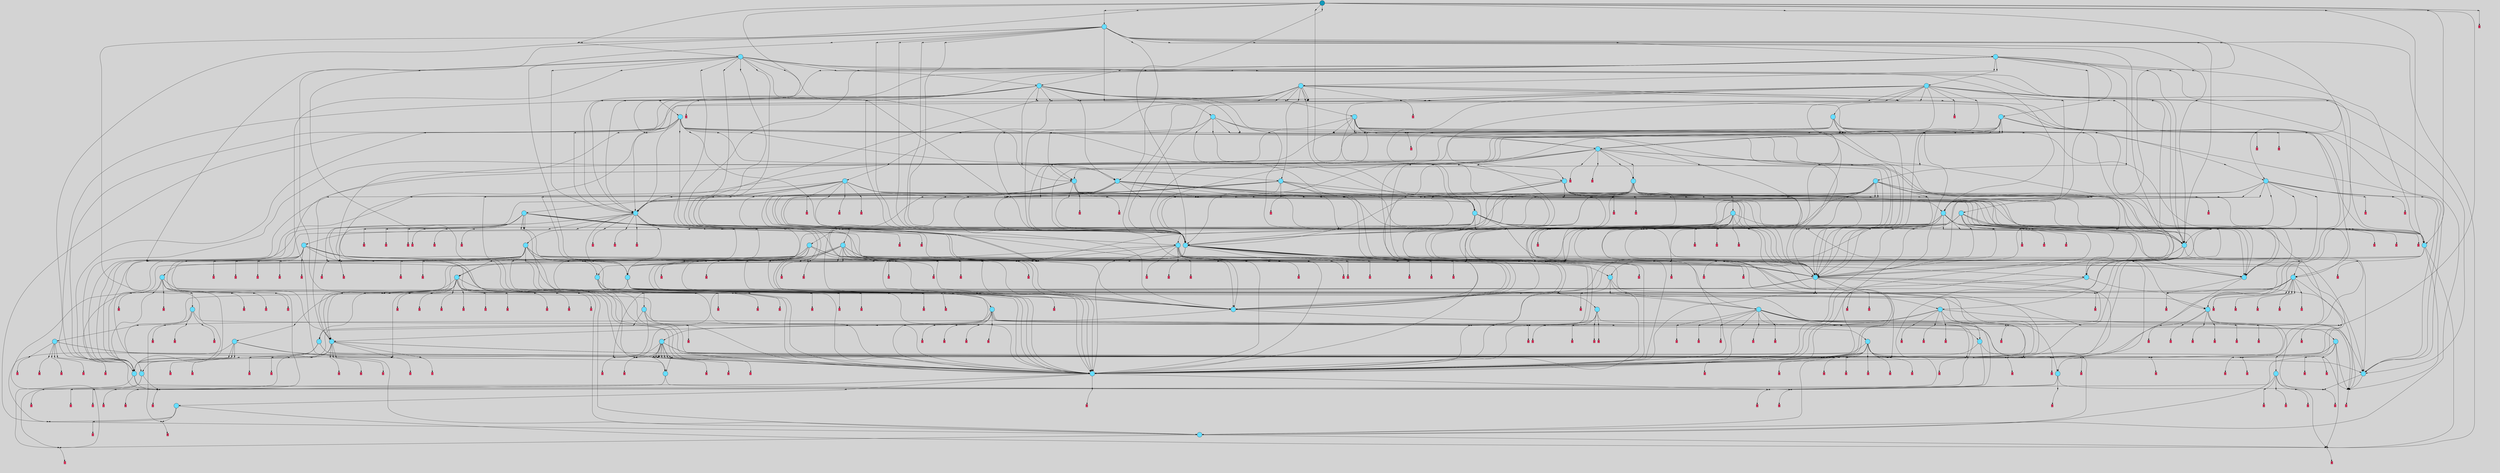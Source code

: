 // File exported with GEGELATI v1.3.1
// On the 2024-03-30 08:10:31
// With the File::TPGGraphDotExporter
digraph{
	graph[pad = "0.212, 0.055" bgcolor = lightgray]
	node[shape=circle style = filled label = ""]
		T1 [fillcolor="#66ddff"]
		T2 [fillcolor="#66ddff"]
		T3 [fillcolor="#66ddff"]
		T4 [fillcolor="#66ddff"]
		T5 [fillcolor="#66ddff"]
		T6 [fillcolor="#66ddff"]
		T7 [fillcolor="#66ddff"]
		T8 [fillcolor="#66ddff"]
		T25 [fillcolor="#66ddff"]
		T45 [fillcolor="#66ddff"]
		T130 [fillcolor="#66ddff"]
		T218 [fillcolor="#66ddff"]
		T230 [fillcolor="#66ddff"]
		T297 [fillcolor="#66ddff"]
		T332 [fillcolor="#66ddff"]
		T383 [fillcolor="#66ddff"]
		T537 [fillcolor="#66ddff"]
		T592 [fillcolor="#66ddff"]
		T809 [fillcolor="#66ddff"]
		T852 [fillcolor="#66ddff"]
		T933 [fillcolor="#66ddff"]
		T978 [fillcolor="#66ddff"]
		T1068 [fillcolor="#66ddff"]
		T1073 [fillcolor="#66ddff"]
		T1246 [fillcolor="#66ddff"]
		T1263 [fillcolor="#66ddff"]
		T1277 [fillcolor="#66ddff"]
		T1323 [fillcolor="#66ddff"]
		T1332 [fillcolor="#66ddff"]
		T1538 [fillcolor="#66ddff"]
		T1627 [fillcolor="#66ddff"]
		T1656 [fillcolor="#66ddff"]
		T1931 [fillcolor="#66ddff"]
		T2026 [fillcolor="#66ddff"]
		T2162 [fillcolor="#66ddff"]
		T2496 [fillcolor="#66ddff"]
		T3017 [fillcolor="#66ddff"]
		T3214 [fillcolor="#66ddff"]
		T3268 [fillcolor="#66ddff"]
		T3279 [fillcolor="#66ddff"]
		T3411 [fillcolor="#66ddff"]
		T3537 [fillcolor="#66ddff"]
		T3541 [fillcolor="#66ddff"]
		T4305 [fillcolor="#66ddff"]
		T4403 [fillcolor="#66ddff"]
		T4497 [fillcolor="#66ddff"]
		T4597 [fillcolor="#66ddff"]
		T4618 [fillcolor="#66ddff"]
		T4753 [fillcolor="#66ddff"]
		T5033 [fillcolor="#66ddff"]
		T5240 [fillcolor="#66ddff"]
		T5287 [fillcolor="#66ddff"]
		T5355 [fillcolor="#66ddff"]
		T5497 [fillcolor="#66ddff"]
		T5572 [fillcolor="#66ddff"]
		T5923 [fillcolor="#66ddff"]
		T6007 [fillcolor="#66ddff"]
		T6588 [fillcolor="#66ddff"]
		T6829 [fillcolor="#66ddff"]
		T7152 [fillcolor="#66ddff"]
		T7244 [fillcolor="#66ddff"]
		T7508 [fillcolor="#66ddff"]
		T7613 [fillcolor="#66ddff"]
		T7673 [fillcolor="#66ddff"]
		T7820 [fillcolor="#66ddff"]
		T8148 [fillcolor="#66ddff"]
		T8234 [fillcolor="#66ddff"]
		T9262 [fillcolor="#66ddff"]
		T9802 [fillcolor="#1199bb"]
		P312647 [fillcolor="#cccccc" shape=point] //
		I312647 [shape=box style=invis label="5|4&2|3#4|0&#92;n6|4&3|7#3|3&#92;n7|3&3|6#2|3&#92;n7|3&1|0#3|0&#92;n1|5&2|3#4|5&#92;n5|3&3|1#4|7&#92;n1|6&0|0#4|5&#92;n"]
		P312647 -> I312647[style=invis]
		A109271 [fillcolor="#ff3366" shape=box margin=0.03 width=0 height=0 label="1"]
		T1 -> P312647 -> A109271
		P312648 [fillcolor="#cccccc" shape=point] //
		I312648 [shape=box style=invis label="8|4&2|4#1|7&#92;n8|3&1|3#4|7&#92;n"]
		P312648 -> I312648[style=invis]
		A109272 [fillcolor="#ff3366" shape=box margin=0.03 width=0 height=0 label="2"]
		T1 -> P312648 -> A109272
		P312649 [fillcolor="#cccccc" shape=point] //
		I312649 [shape=box style=invis label="3|4&0|1#1|7&#92;n4|0&2|2#1|3&#92;n7|0&2|0#4|1&#92;n7|2&4|0#2|0&#92;n6|7&2|0#1|7&#92;n2|2&2|1#3|0&#92;n7|0&3|6#1|6&#92;n2|0&2|3#0|4&#92;n"]
		P312649 -> I312649[style=invis]
		A109273 [fillcolor="#ff3366" shape=box margin=0.03 width=0 height=0 label="2"]
		T2 -> P312649 -> A109273
		P312650 [fillcolor="#cccccc" shape=point] //
		I312650 [shape=box style=invis label="4|3&2|2#4|6&#92;n3|0&2|3#4|0&#92;n"]
		P312650 -> I312650[style=invis]
		A109274 [fillcolor="#ff3366" shape=box margin=0.03 width=0 height=0 label="3"]
		T2 -> P312650 -> A109274
		P312651 [fillcolor="#cccccc" shape=point] //
		I312651 [shape=box style=invis label="0|7&2|4#2|1&#92;n7|3&1|1#1|5&#92;n4|6&3|3#0|4&#92;n7|7&4|6#4|6&#92;n6|7&0|7#3|5&#92;n"]
		P312651 -> I312651[style=invis]
		A109275 [fillcolor="#ff3366" shape=box margin=0.03 width=0 height=0 label="3"]
		T3 -> P312651 -> A109275
		P312652 [fillcolor="#cccccc" shape=point] //
		I312652 [shape=box style=invis label="3|5&2|5#2|1&#92;n4|6&4|1#0|3&#92;n"]
		P312652 -> I312652[style=invis]
		A109276 [fillcolor="#ff3366" shape=box margin=0.03 width=0 height=0 label="4"]
		T3 -> P312652 -> A109276
		P312653 [fillcolor="#cccccc" shape=point] //
		I312653 [shape=box style=invis label="3|3&2|7#1|4&#92;n5|3&1|3#4|1&#92;n1|6&4|4#4|6&#92;n2|5&3|0#2|4&#92;n5|3&3|0#4|7&#92;n"]
		P312653 -> I312653[style=invis]
		A109277 [fillcolor="#ff3366" shape=box margin=0.03 width=0 height=0 label="4"]
		T4 -> P312653 -> A109277
		P312654 [fillcolor="#cccccc" shape=point] //
		I312654 [shape=box style=invis label="2|7&4|2#0|6&#92;n0|5&4|2#0|4&#92;n6|5&3|2#4|6&#92;n8|6&0|5#4|0&#92;n1|6&4|5#2|3&#92;n"]
		P312654 -> I312654[style=invis]
		A109278 [fillcolor="#ff3366" shape=box margin=0.03 width=0 height=0 label="5"]
		T4 -> P312654 -> A109278
		P312655 [fillcolor="#cccccc" shape=point] //
		I312655 [shape=box style=invis label="8|2&4|4#3|1&#92;n2|3&1|5#1|6&#92;n2|2&1|1#3|7&#92;n4|5&3|1#0|1&#92;n4|5&2|6#3|5&#92;n"]
		P312655 -> I312655[style=invis]
		A109279 [fillcolor="#ff3366" shape=box margin=0.03 width=0 height=0 label="5"]
		T5 -> P312655 -> A109279
		P312656 [fillcolor="#cccccc" shape=point] //
		I312656 [shape=box style=invis label="7|6&4|7#0|1&#92;n2|5&2|5#1|0&#92;n7|1&3|4#1|6&#92;n4|3&1|3#0|6&#92;n"]
		P312656 -> I312656[style=invis]
		A109280 [fillcolor="#ff3366" shape=box margin=0.03 width=0 height=0 label="6"]
		T5 -> P312656 -> A109280
		P312657 [fillcolor="#cccccc" shape=point] //
		I312657 [shape=box style=invis label="8|6&2|6#3|3&#92;n1|0&0|5#2|2&#92;n7|5&2|0#0|6&#92;n0|5&3|0#2|5&#92;n3|4&1|1#0|7&#92;n"]
		P312657 -> I312657[style=invis]
		A109281 [fillcolor="#ff3366" shape=box margin=0.03 width=0 height=0 label="6"]
		T6 -> P312657 -> A109281
		P312658 [fillcolor="#cccccc" shape=point] //
		I312658 [shape=box style=invis label="7|2&2|0#3|7&#92;n5|4&2|3#0|6&#92;n5|7&0|5#1|4&#92;n2|5&3|4#0|5&#92;n7|1&3|7#0|3&#92;n4|2&3|2#0|2&#92;n3|4&0|3#1|3&#92;n7|2&2|2#0|4&#92;n2|3&0|1#0|6&#92;n5|7&2|3#3|7&#92;n"]
		P312658 -> I312658[style=invis]
		A109282 [fillcolor="#ff3366" shape=box margin=0.03 width=0 height=0 label="7"]
		T6 -> P312658 -> A109282
		P312659 [fillcolor="#cccccc" shape=point] //
		I312659 [shape=box style=invis label="2|3&3|1#4|6&#92;n2|5&1|6#3|5&#92;n2|5&0|3#3|4&#92;n4|1&2|2#1|6&#92;n1|0&1|1#2|0&#92;n1|3&1|1#2|7&#92;n"]
		P312659 -> I312659[style=invis]
		A109283 [fillcolor="#ff3366" shape=box margin=0.03 width=0 height=0 label="7"]
		T7 -> P312659 -> A109283
		P312660 [fillcolor="#cccccc" shape=point] //
		I312660 [shape=box style=invis label="3|0&0|4#3|6&#92;n0|4&1|3#2|6&#92;n5|6&2|0#0|4&#92;n0|6&1|2#1|1&#92;n1|3&3|7#3|1&#92;n4|4&3|0#0|1&#92;n6|1&1|6#3|7&#92;n5|4&4|2#3|2&#92;n5|5&1|1#4|6&#92;n"]
		P312660 -> I312660[style=invis]
		A109284 [fillcolor="#ff3366" shape=box margin=0.03 width=0 height=0 label="8"]
		T7 -> P312660 -> A109284
		P312661 [fillcolor="#cccccc" shape=point] //
		I312661 [shape=box style=invis label="6|5&2|1#4|3&#92;n6|4&3|7#0|7&#92;n5|1&4|3#4|2&#92;n0|0&3|5#4|5&#92;n3|1&1|6#3|0&#92;n4|2&0|6#4|5&#92;n3|5&4|3#1|2&#92;n"]
		P312661 -> I312661[style=invis]
		A109285 [fillcolor="#ff3366" shape=box margin=0.03 width=0 height=0 label="8"]
		T8 -> P312661 -> A109285
		P312662 [fillcolor="#cccccc" shape=point] //
		I312662 [shape=box style=invis label="6|7&2|1#4|6&#92;n3|6&2|7#2|1&#92;n0|0&0|0#3|0&#92;n3|6&1|2#4|2&#92;n4|1&1|6#2|1&#92;n1|1&1|5#4|4&#92;n"]
		P312662 -> I312662[style=invis]
		A109286 [fillcolor="#ff3366" shape=box margin=0.03 width=0 height=0 label="0"]
		T8 -> P312662 -> A109286
		T2 -> P312652
		T3 -> P312655
		T5 -> P312647
		T6 -> P312656
		T25 -> P312659
		T25 -> P312660
		T25 -> P312655
		T25 -> P312647
		P312663 [fillcolor="#cccccc" shape=point] //
		I312663 [shape=box style=invis label="8|2&4|4#3|3&#92;n2|3&1|5#1|6&#92;n4|5&2|6#3|5&#92;n4|5&3|1#0|1&#92;n"]
		P312663 -> I312663[style=invis]
		A109287 [fillcolor="#ff3366" shape=box margin=0.03 width=0 height=0 label="5"]
		T25 -> P312663 -> A109287
		T45 -> P312659
		T45 -> P312660
		T45 -> P312656
		P312664 [fillcolor="#cccccc" shape=point] //
		I312664 [shape=box style=invis label="0|5&4|2#1|6&#92;n1|3&2|4#1|2&#92;n4|7&4|7#1|0&#92;n0|4&3|7#2|7&#92;n3|5&3|1#3|5&#92;n6|5&4|2#1|1&#92;n8|0&3|3#0|1&#92;n3|4&4|3#2|1&#92;n7|3&0|7#4|3&#92;n7|0&2|2#1|4&#92;n"]
		P312664 -> I312664[style=invis]
		A109288 [fillcolor="#ff3366" shape=box margin=0.03 width=0 height=0 label="0"]
		T45 -> P312664 -> A109288
		T130 -> P312661
		P312665 [fillcolor="#cccccc" shape=point] //
		I312665 [shape=box style=invis label="3|6&1|3#4|2&#92;n3|6&2|7#2|1&#92;n0|0&0|0#3|0&#92;n6|7&2|1#4|6&#92;n4|1&1|6#2|1&#92;n"]
		P312665 -> I312665[style=invis]
		T130 -> P312665 -> T7
		P312666 [fillcolor="#cccccc" shape=point] //
		I312666 [shape=box style=invis label="7|4&4|5#3|4&#92;n0|4&2|4#1|7&#92;n"]
		P312666 -> I312666[style=invis]
		A109289 [fillcolor="#ff3366" shape=box margin=0.03 width=0 height=0 label="2"]
		T130 -> P312666 -> A109289
		T130 -> P312660
		T218 -> P312659
		T218 -> P312656
		P312667 [fillcolor="#cccccc" shape=point] //
		I312667 [shape=box style=invis label="0|5&4|2#1|6&#92;n1|3&2|4#1|2&#92;n4|7&4|7#1|0&#92;n0|4&3|7#2|7&#92;n3|3&4|3#2|1&#92;n6|5&4|2#1|1&#92;n8|0&3|3#0|1&#92;n7|0&2|2#1|5&#92;n7|3&0|7#4|3&#92;n3|5&3|1#3|5&#92;n"]
		P312667 -> I312667[style=invis]
		A109290 [fillcolor="#ff3366" shape=box margin=0.03 width=0 height=0 label="0"]
		T218 -> P312667 -> A109290
		P312668 [fillcolor="#cccccc" shape=point] //
		I312668 [shape=box style=invis label="2|3&2|2#4|3&#92;n3|0&2|3#4|0&#92;n0|0&3|7#4|5&#92;n1|3&0|5#3|6&#92;n"]
		P312668 -> I312668[style=invis]
		T218 -> P312668 -> T130
		P312669 [fillcolor="#cccccc" shape=point] //
		I312669 [shape=box style=invis label="6|5&3|3#4|6&#92;n0|5&4|2#0|4&#92;n2|7&4|2#0|6&#92;n0|2&0|3#3|6&#92;n1|6&0|5#2|7&#92;n8|6&0|5#4|0&#92;n3|3&0|5#3|3&#92;n4|0&1|4#1|3&#92;n"]
		P312669 -> I312669[style=invis]
		A109291 [fillcolor="#ff3366" shape=box margin=0.03 width=0 height=0 label="5"]
		T230 -> P312669 -> A109291
		T230 -> P312648
		P312670 [fillcolor="#cccccc" shape=point] //
		I312670 [shape=box style=invis label="4|5&1|5#1|5&#92;n8|5&1|6#4|3&#92;n2|3&3|1#3|7&#92;n6|0&3|1#1|3&#92;n7|1&3|5#3|4&#92;n"]
		P312670 -> I312670[style=invis]
		A109292 [fillcolor="#ff3366" shape=box margin=0.03 width=0 height=0 label="0"]
		T230 -> P312670 -> A109292
		T230 -> P312655
		P312671 [fillcolor="#cccccc" shape=point] //
		I312671 [shape=box style=invis label="6|1&0|4#2|6&#92;n1|3&1|1#2|7&#92;n2|5&1|6#3|5&#92;n2|5&0|7#3|4&#92;n4|1&2|2#1|6&#92;n1|0&1|1#2|0&#92;n2|3&3|1#4|6&#92;n"]
		P312671 -> I312671[style=invis]
		A109293 [fillcolor="#ff3366" shape=box margin=0.03 width=0 height=0 label="7"]
		T230 -> P312671 -> A109293
		T297 -> P312647
		T297 -> P312650
		P312672 [fillcolor="#cccccc" shape=point] //
		I312672 [shape=box style=invis label="1|0&2|0#2|3&#92;n1|0&0|5#2|2&#92;n7|5&2|0#0|6&#92;n0|5&3|0#3|5&#92;n3|4&1|1#0|7&#92;n8|6&2|6#3|3&#92;n"]
		P312672 -> I312672[style=invis]
		A109294 [fillcolor="#ff3366" shape=box margin=0.03 width=0 height=0 label="6"]
		T297 -> P312672 -> A109294
		T297 -> P312660
		T297 -> P312662
		P312673 [fillcolor="#cccccc" shape=point] //
		I312673 [shape=box style=invis label="1|0&1|2#2|7&#92;n6|6&2|0#0|7&#92;n3|6&3|2#0|1&#92;n"]
		P312673 -> I312673[style=invis]
		A109295 [fillcolor="#ff3366" shape=box margin=0.03 width=0 height=0 label="5"]
		T297 -> P312673 -> A109295
		T332 -> P312647
		T332 -> P312648
		P312674 [fillcolor="#cccccc" shape=point] //
		I312674 [shape=box style=invis label="1|3&1|1#2|7&#92;n2|5&1|6#1|5&#92;n2|5&0|3#3|4&#92;n4|6&1|6#3|5&#92;n4|1&2|2#1|6&#92;n1|0&1|1#2|0&#92;n2|3&3|1#4|6&#92;n"]
		P312674 -> I312674[style=invis]
		A109296 [fillcolor="#ff3366" shape=box margin=0.03 width=0 height=0 label="7"]
		T332 -> P312674 -> A109296
		T332 -> P312656
		P312675 [fillcolor="#cccccc" shape=point] //
		I312675 [shape=box style=invis label="3|4&0|1#1|7&#92;n2|0&2|3#0|4&#92;n7|2&4|0#2|0&#92;n7|0&0|0#4|1&#92;n2|2&1|1#3|0&#92;n7|0&3|6#1|6&#92;n6|7&2|0#1|7&#92;n"]
		P312675 -> I312675[style=invis]
		T332 -> P312675 -> T218
		P312676 [fillcolor="#cccccc" shape=point] //
		I312676 [shape=box style=invis label="0|0&0|0#3|0&#92;n6|7&2|1#4|6&#92;n3|6&2|7#2|1&#92;n6|1&2|1#3|4&#92;n3|6&1|2#2|2&#92;n4|1&1|6#2|1&#92;n1|1&1|5#4|4&#92;n"]
		P312676 -> I312676[style=invis]
		A109297 [fillcolor="#ff3366" shape=box margin=0.03 width=0 height=0 label="0"]
		T332 -> P312676 -> A109297
		P312677 [fillcolor="#cccccc" shape=point] //
		I312677 [shape=box style=invis label="2|4&4|4#3|1&#92;n8|4&4|5#4|4&#92;n5|2&4|4#0|1&#92;n7|4&1|4#1|2&#92;n2|7&3|3#0|1&#92;n3|0&4|7#4|1&#92;n"]
		P312677 -> I312677[style=invis]
		T332 -> P312677 -> T2
		T332 -> P312652
		P312678 [fillcolor="#cccccc" shape=point] //
		I312678 [shape=box style=invis label="8|3&1|3#4|7&#92;n8|4&2|4#1|7&#92;n5|5&4|6#4|0&#92;n"]
		P312678 -> I312678[style=invis]
		A109298 [fillcolor="#ff3366" shape=box margin=0.03 width=0 height=0 label="2"]
		T332 -> P312678 -> A109298
		T332 -> P312647
		P312679 [fillcolor="#cccccc" shape=point] //
		I312679 [shape=box style=invis label="6|1&1|0#1|0&#92;n1|3&0|6#3|0&#92;n6|5&4|2#2|7&#92;n7|0&2|1#0|6&#92;n4|1&0|5#4|0&#92;n6|6&3|7#3|2&#92;n3|6&2|0#3|5&#92;n6|1&1|2#3|2&#92;n2|6&3|4#3|7&#92;n4|4&3|1#0|7&#92;n"]
		P312679 -> I312679[style=invis]
		A109299 [fillcolor="#ff3366" shape=box margin=0.03 width=0 height=0 label="5"]
		T332 -> P312679 -> A109299
		P312680 [fillcolor="#cccccc" shape=point] //
		I312680 [shape=box style=invis label="3|0&0|4#3|6&#92;n0|6&1|3#2|6&#92;n5|6&2|0#0|4&#92;n0|6&1|2#1|1&#92;n1|3&3|7#3|1&#92;n5|5&1|1#4|6&#92;n6|1&1|6#3|7&#92;n5|4&4|2#3|2&#92;n8|2&1|4#0|5&#92;n4|4&3|0#0|1&#92;n"]
		P312680 -> I312680[style=invis]
		A109300 [fillcolor="#ff3366" shape=box margin=0.03 width=0 height=0 label="8"]
		T332 -> P312680 -> A109300
		P312681 [fillcolor="#cccccc" shape=point] //
		I312681 [shape=box style=invis label="5|3&3|1#4|7&#92;n6|4&3|7#3|3&#92;n7|3&3|6#2|3&#92;n7|3&1|0#3|0&#92;n2|5&2|3#4|5&#92;n5|4&2|3#4|0&#92;n1|6&0|0#4|5&#92;n"]
		P312681 -> I312681[style=invis]
		A109301 [fillcolor="#ff3366" shape=box margin=0.03 width=0 height=0 label="1"]
		T383 -> P312681 -> A109301
		T383 -> P312655
		P312682 [fillcolor="#cccccc" shape=point] //
		I312682 [shape=box style=invis label="0|5&1|6#3|5&#92;n1|3&1|1#2|7&#92;n7|2&1|7#0|4&#92;n4|1&2|2#1|6&#92;n1|0&1|1#2|0&#92;n2|2&0|1#2|3&#92;n2|5&0|3#3|4&#92;n"]
		P312682 -> I312682[style=invis]
		A109302 [fillcolor="#ff3366" shape=box margin=0.03 width=0 height=0 label="7"]
		T383 -> P312682 -> A109302
		P312683 [fillcolor="#cccccc" shape=point] //
		I312683 [shape=box style=invis label="1|5&2|3#2|5&#92;n7|2&1|0#2|4&#92;n0|0&4|6#4|4&#92;n7|3&1|0#3|1&#92;n1|6&0|0#4|5&#92;n6|4&3|7#3|3&#92;n"]
		P312683 -> I312683[style=invis]
		T537 -> P312683 -> T332
		P312684 [fillcolor="#cccccc" shape=point] //
		I312684 [shape=box style=invis label="6|4&3|7#3|3&#92;n5|4&0|3#4|0&#92;n1|5&2|3#4|5&#92;n7|3&1|0#3|0&#92;n0|0&4|6#4|4&#92;n5|2&0|5#1|3&#92;n1|6&0|0#4|5&#92;n5|3&3|1#4|7&#92;n"]
		P312684 -> I312684[style=invis]
		T537 -> P312684 -> T332
		P312685 [fillcolor="#cccccc" shape=point] //
		I312685 [shape=box style=invis label="4|3&1|3#0|6&#92;n2|5&2|5#1|0&#92;n7|6&4|0#0|1&#92;n"]
		P312685 -> I312685[style=invis]
		A109303 [fillcolor="#ff3366" shape=box margin=0.03 width=0 height=0 label="6"]
		T537 -> P312685 -> A109303
		P312686 [fillcolor="#cccccc" shape=point] //
		I312686 [shape=box style=invis label="8|3&1|3#4|3&#92;n8|4&2|4#1|7&#92;n4|5&1|5#0|6&#92;n0|0&4|5#0|5&#92;n"]
		P312686 -> I312686[style=invis]
		T537 -> P312686 -> T297
		P312687 [fillcolor="#cccccc" shape=point] //
		I312687 [shape=box style=invis label="6|1&0|6#3|7&#92;n0|6&1|3#3|6&#92;n6|7&3|0#3|3&#92;n5|6&2|0#0|4&#92;n5|4&4|2#3|6&#92;n4|0&3|4#0|5&#92;n0|3&2|5#4|6&#92;n8|4&3|0#0|1&#92;n"]
		P312687 -> I312687[style=invis]
		T592 -> P312687 -> T3
		T592 -> P312649
		P312688 [fillcolor="#cccccc" shape=point] //
		I312688 [shape=box style=invis label="5|5&2|3#2|3&#92;n0|2&3|7#0|1&#92;n1|2&1|5#3|3&#92;n4|1&4|0#3|0&#92;n1|5&1|4#3|7&#92;n2|4&0|3#3|4&#92;n7|3&4|3#4|5&#92;n8|7&2|1#1|0&#92;n1|5&2|7#2|7&#92;n0|0&0|4#4|6&#92;n"]
		P312688 -> I312688[style=invis]
		A109304 [fillcolor="#ff3366" shape=box margin=0.03 width=0 height=0 label="1"]
		T592 -> P312688 -> A109304
		T592 -> P312647
		P312689 [fillcolor="#cccccc" shape=point] //
		I312689 [shape=box style=invis label="2|7&2|6#3|5&#92;n7|0&2|1#0|7&#92;n"]
		P312689 -> I312689[style=invis]
		A109305 [fillcolor="#ff3366" shape=box margin=0.03 width=0 height=0 label="1"]
		T592 -> P312689 -> A109305
		T809 -> P312649
		P312690 [fillcolor="#cccccc" shape=point] //
		I312690 [shape=box style=invis label="3|1&4|6#3|0&#92;n6|4&3|7#0|7&#92;n0|0&3|5#4|5&#92;n5|6&4|3#4|2&#92;n4|2&0|6#4|5&#92;n3|5&4|3#1|2&#92;n"]
		P312690 -> I312690[style=invis]
		A109306 [fillcolor="#ff3366" shape=box margin=0.03 width=0 height=0 label="8"]
		T809 -> P312690 -> A109306
		P312691 [fillcolor="#cccccc" shape=point] //
		I312691 [shape=box style=invis label="4|5&2|6#3|5&#92;n0|2&1|4#1|4&#92;n8|2&4|4#3|1&#92;n4|5&0|1#0|1&#92;n1|0&2|2#1|0&#92;n3|1&1|0#4|0&#92;n"]
		P312691 -> I312691[style=invis]
		A109307 [fillcolor="#ff3366" shape=box margin=0.03 width=0 height=0 label="5"]
		T809 -> P312691 -> A109307
		P312692 [fillcolor="#cccccc" shape=point] //
		I312692 [shape=box style=invis label="2|4&4|0#3|0&#92;n2|5&1|6#3|5&#92;n2|3&3|1#4|6&#92;n2|5&0|3#3|4&#92;n4|1&2|2#1|6&#92;n1|0&1|1#2|0&#92;n1|3&1|1#2|7&#92;n"]
		P312692 -> I312692[style=invis]
		A109308 [fillcolor="#ff3366" shape=box margin=0.03 width=0 height=0 label="7"]
		T809 -> P312692 -> A109308
		P312693 [fillcolor="#cccccc" shape=point] //
		I312693 [shape=box style=invis label="4|0&2|2#4|6&#92;n"]
		P312693 -> I312693[style=invis]
		A109309 [fillcolor="#ff3366" shape=box margin=0.03 width=0 height=0 label="3"]
		T809 -> P312693 -> A109309
		P312694 [fillcolor="#cccccc" shape=point] //
		I312694 [shape=box style=invis label="0|4&1|0#0|6&#92;n2|3&3|1#4|6&#92;n7|3&1|4#1|7&#92;n1|3&2|6#1|1&#92;n7|7&4|0#3|1&#92;n4|6&2|2#1|6&#92;n8|1&2|0#0|7&#92;n2|0&4|0#3|4&#92;n"]
		P312694 -> I312694[style=invis]
		A109310 [fillcolor="#ff3366" shape=box margin=0.03 width=0 height=0 label="7"]
		T809 -> P312694 -> A109310
		P312695 [fillcolor="#cccccc" shape=point] //
		I312695 [shape=box style=invis label="8|4&1|1#0|6&#92;n8|7&0|4#4|5&#92;n8|1&0|7#3|7&#92;n7|0&0|0#4|0&#92;n1|2&4|0#0|4&#92;n"]
		P312695 -> I312695[style=invis]
		A109311 [fillcolor="#ff3366" shape=box margin=0.03 width=0 height=0 label="4"]
		T809 -> P312695 -> A109311
		P312696 [fillcolor="#cccccc" shape=point] //
		I312696 [shape=box style=invis label="6|7&3|7#0|1&#92;n7|0&4|4#0|1&#92;n"]
		P312696 -> I312696[style=invis]
		A109312 [fillcolor="#ff3366" shape=box margin=0.03 width=0 height=0 label="5"]
		T852 -> P312696 -> A109312
		P312697 [fillcolor="#cccccc" shape=point] //
		I312697 [shape=box style=invis label="2|5&1|6#3|5&#92;n2|3&1|1#4|6&#92;n2|5&0|3#3|4&#92;n1|0&1|1#2|0&#92;n1|6&0|1#4|0&#92;n1|3&1|1#2|7&#92;n"]
		P312697 -> I312697[style=invis]
		A109313 [fillcolor="#ff3366" shape=box margin=0.03 width=0 height=0 label="7"]
		T852 -> P312697 -> A109313
		P312698 [fillcolor="#cccccc" shape=point] //
		I312698 [shape=box style=invis label="8|4&4|3#0|0&#92;n5|4&3|0#2|6&#92;n7|6&2|3#1|2&#92;n7|4&0|6#2|0&#92;n0|5&0|5#0|4&#92;n6|6&2|1#1|6&#92;n5|0&0|7#1|3&#92;n"]
		P312698 -> I312698[style=invis]
		A109314 [fillcolor="#ff3366" shape=box margin=0.03 width=0 height=0 label="0"]
		T852 -> P312698 -> A109314
		P312699 [fillcolor="#cccccc" shape=point] //
		I312699 [shape=box style=invis label="3|7&1|2#0|0&#92;n0|5&1|1#1|6&#92;n0|0&0|6#1|7&#92;n4|6&0|7#3|1&#92;n"]
		P312699 -> I312699[style=invis]
		A109315 [fillcolor="#ff3366" shape=box margin=0.03 width=0 height=0 label="4"]
		T852 -> P312699 -> A109315
		P312700 [fillcolor="#cccccc" shape=point] //
		I312700 [shape=box style=invis label="1|0&3|5#0|0&#92;n1|6&4|5#3|4&#92;n8|6&0|2#4|0&#92;n0|5&4|2#0|4&#92;n"]
		P312700 -> I312700[style=invis]
		A109316 [fillcolor="#ff3366" shape=box margin=0.03 width=0 height=0 label="5"]
		T852 -> P312700 -> A109316
		P312701 [fillcolor="#cccccc" shape=point] //
		I312701 [shape=box style=invis label="4|0&2|7#2|1&#92;n7|1&2|0#4|6&#92;n8|6&4|1#2|5&#92;n"]
		P312701 -> I312701[style=invis]
		A109317 [fillcolor="#ff3366" shape=box margin=0.03 width=0 height=0 label="4"]
		T852 -> P312701 -> A109317
		P312702 [fillcolor="#cccccc" shape=point] //
		I312702 [shape=box style=invis label="6|7&0|7#1|0&#92;n1|0&3|1#1|2&#92;n7|2&2|3#3|4&#92;n4|4&2|6#3|0&#92;n6|6&3|2#2|1&#92;n7|7&2|6#1|1&#92;n"]
		P312702 -> I312702[style=invis]
		T933 -> P312702 -> T809
		P312703 [fillcolor="#cccccc" shape=point] //
		I312703 [shape=box style=invis label="2|7&4|2#0|5&#92;n5|0&4|4#3|7&#92;n3|4&3|0#4|0&#92;n4|1&2|4#0|2&#92;n2|3&1|4#3|1&#92;n8|6&3|5#4|0&#92;n0|5&4|2#0|4&#92;n1|6&0|5#2|3&#92;n"]
		P312703 -> I312703[style=invis]
		A109318 [fillcolor="#ff3366" shape=box margin=0.03 width=0 height=0 label="5"]
		T933 -> P312703 -> A109318
		P312704 [fillcolor="#cccccc" shape=point] //
		I312704 [shape=box style=invis label="3|1&0|1#1|7&#92;n2|7&4|5#1|0&#92;n5|0&4|6#2|4&#92;n2|0&2|3#0|4&#92;n6|7&2|0#1|7&#92;n2|0&3|7#1|3&#92;n2|2&1|1#3|0&#92;n7|2&4|0#2|0&#92;n"]
		P312704 -> I312704[style=invis]
		T933 -> P312704 -> T218
		P312705 [fillcolor="#cccccc" shape=point] //
		I312705 [shape=box style=invis label="3|1&1|6#3|0&#92;n6|4&3|7#0|7&#92;n5|6&4|3#4|2&#92;n0|0&3|5#4|5&#92;n6|1&2|0#2|3&#92;n6|5&2|1#4|3&#92;n4|2&0|6#4|5&#92;n3|5&4|3#1|2&#92;n"]
		P312705 -> I312705[style=invis]
		A109319 [fillcolor="#ff3366" shape=box margin=0.03 width=0 height=0 label="8"]
		T933 -> P312705 -> A109319
		P312706 [fillcolor="#cccccc" shape=point] //
		I312706 [shape=box style=invis label="5|3&1|3#4|1&#92;n1|6&4|4#4|6&#92;n5|3&3|0#4|7&#92;n0|1&1|4#0|5&#92;n2|7&3|0#2|4&#92;n"]
		P312706 -> I312706[style=invis]
		A109320 [fillcolor="#ff3366" shape=box margin=0.03 width=0 height=0 label="4"]
		T933 -> P312706 -> A109320
		P312707 [fillcolor="#cccccc" shape=point] //
		I312707 [shape=box style=invis label="3|5&1|5#2|3&#92;n3|1&1|5#0|1&#92;n5|2&2|5#3|7&#92;n6|0&4|2#3|0&#92;n7|2&4|3#2|3&#92;n"]
		P312707 -> I312707[style=invis]
		T978 -> P312707 -> T592
		P312708 [fillcolor="#cccccc" shape=point] //
		I312708 [shape=box style=invis label="3|3&4|4#2|0&#92;n8|0&3|5#4|2&#92;n"]
		P312708 -> I312708[style=invis]
		A109321 [fillcolor="#ff3366" shape=box margin=0.03 width=0 height=0 label="3"]
		T978 -> P312708 -> A109321
		P312709 [fillcolor="#cccccc" shape=point] //
		I312709 [shape=box style=invis label="3|1&0|1#1|7&#92;n7|4&3|3#3|2&#92;n5|0&4|6#2|4&#92;n2|0&2|3#0|4&#92;n6|7&2|0#1|7&#92;n2|7&4|5#1|0&#92;n2|0&3|7#1|3&#92;n2|2&1|1#3|0&#92;n7|0&4|0#2|0&#92;n"]
		P312709 -> I312709[style=invis]
		T978 -> P312709 -> T218
		P312710 [fillcolor="#cccccc" shape=point] //
		I312710 [shape=box style=invis label="0|2&0|6#3|6&#92;n7|5&4|7#1|0&#92;n3|2&4|0#3|7&#92;n5|0&0|3#4|2&#92;n"]
		P312710 -> I312710[style=invis]
		A109322 [fillcolor="#ff3366" shape=box margin=0.03 width=0 height=0 label="4"]
		T978 -> P312710 -> A109322
		P312711 [fillcolor="#cccccc" shape=point] //
		I312711 [shape=box style=invis label="6|2&2|1#2|3&#92;n3|3&1|1#4|5&#92;n7|5&2|1#2|3&#92;n1|5&2|4#2|1&#92;n2|0&3|1#4|0&#92;n0|4&1|1#4|3&#92;n1|1&2|7#1|5&#92;n"]
		P312711 -> I312711[style=invis]
		A109323 [fillcolor="#ff3366" shape=box margin=0.03 width=0 height=0 label="6"]
		T1068 -> P312711 -> A109323
		P312712 [fillcolor="#cccccc" shape=point] //
		I312712 [shape=box style=invis label="4|5&1|1#1|3&#92;n6|3&2|3#1|7&#92;n0|2&3|1#1|4&#92;n"]
		P312712 -> I312712[style=invis]
		A109324 [fillcolor="#ff3366" shape=box margin=0.03 width=0 height=0 label="4"]
		T1068 -> P312712 -> A109324
		P312713 [fillcolor="#cccccc" shape=point] //
		I312713 [shape=box style=invis label="2|0&2|3#0|4&#92;n2|7&4|5#1|0&#92;n5|0&0|6#2|4&#92;n3|1&0|1#1|7&#92;n6|7&2|0#1|7&#92;n2|0&3|7#1|3&#92;n2|2&1|1#3|0&#92;n7|2&4|0#2|0&#92;n"]
		P312713 -> I312713[style=invis]
		T1068 -> P312713 -> T218
		P312714 [fillcolor="#cccccc" shape=point] //
		I312714 [shape=box style=invis label="3|0&0|4#3|6&#92;n0|4&1|3#2|6&#92;n5|6&2|0#0|4&#92;n4|4&3|0#0|1&#92;n1|3&3|7#3|2&#92;n0|6&1|2#1|1&#92;n6|1&1|6#3|7&#92;n5|4&4|2#3|2&#92;n5|5&1|1#4|6&#92;n"]
		P312714 -> I312714[style=invis]
		A109325 [fillcolor="#ff3366" shape=box margin=0.03 width=0 height=0 label="8"]
		T1068 -> P312714 -> A109325
		P312715 [fillcolor="#cccccc" shape=point] //
		I312715 [shape=box style=invis label="7|5&3|7#0|5&#92;n3|7&0|3#1|3&#92;n7|2&2|2#0|4&#92;n5|4&2|3#0|6&#92;n7|1&3|7#0|7&#92;n5|7&0|5#1|4&#92;n5|7&2|3#3|7&#92;n2|3&0|1#0|6&#92;n8|0&0|1#2|6&#92;n8|6&3|7#2|3&#92;n"]
		P312715 -> I312715[style=invis]
		A109326 [fillcolor="#ff3366" shape=box margin=0.03 width=0 height=0 label="7"]
		T1068 -> P312715 -> A109326
		P312716 [fillcolor="#cccccc" shape=point] //
		I312716 [shape=box style=invis label="3|0&4|5#3|6&#92;n8|4&1|1#2|1&#92;n6|3&4|2#4|7&#92;n"]
		P312716 -> I312716[style=invis]
		T1068 -> P312716 -> T3
		P312717 [fillcolor="#cccccc" shape=point] //
		I312717 [shape=box style=invis label="8|0&1|0#0|5&#92;n5|5&2|0#0|7&#92;n6|4&2|5#2|4&#92;n3|5&2|2#2|1&#92;n4|3&0|2#3|4&#92;n"]
		P312717 -> I312717[style=invis]
		T1068 -> P312717 -> T852
		P312718 [fillcolor="#cccccc" shape=point] //
		I312718 [shape=box style=invis label="4|1&1|6#0|5&#92;n2|5&2|5#2|0&#92;n4|0&1|4#0|1&#92;n"]
		P312718 -> I312718[style=invis]
		T1068 -> P312718 -> T933
		P312719 [fillcolor="#cccccc" shape=point] //
		I312719 [shape=box style=invis label="2|5&3|4#1|5&#92;n5|4&2|3#0|6&#92;n6|2&1|4#4|6&#92;n5|7&0|5#1|4&#92;n2|3&2|5#3|3&#92;n7|1&3|7#0|3&#92;n4|0&3|3#2|4&#92;n4|5&1|6#1|5&#92;n2|3&0|1#0|7&#92;n5|7&0|3#2|7&#92;n"]
		P312719 -> I312719[style=invis]
		A109327 [fillcolor="#ff3366" shape=box margin=0.03 width=0 height=0 label="7"]
		T1068 -> P312719 -> A109327
		P312720 [fillcolor="#cccccc" shape=point] //
		I312720 [shape=box style=invis label="2|2&2|4#3|6&#92;n4|1&2|2#1|6&#92;n2|5&0|3#3|4&#92;n2|5&1|6#3|5&#92;n1|0&1|1#2|0&#92;n2|0&3|1#4|6&#92;n1|7&1|1#2|7&#92;n"]
		P312720 -> I312720[style=invis]
		A109328 [fillcolor="#ff3366" shape=box margin=0.03 width=0 height=0 label="7"]
		T1073 -> P312720 -> A109328
		P312721 [fillcolor="#cccccc" shape=point] //
		I312721 [shape=box style=invis label="5|0&0|6#2|4&#92;n2|7&4|5#1|0&#92;n2|0&2|3#0|4&#92;n3|1&0|1#1|7&#92;n6|4&2|0#1|7&#92;n2|0&3|7#1|3&#92;n2|2&1|1#3|0&#92;n7|2&4|0#2|0&#92;n"]
		P312721 -> I312721[style=invis]
		T1073 -> P312721 -> T218
		P312722 [fillcolor="#cccccc" shape=point] //
		I312722 [shape=box style=invis label="2|3&1|1#0|7&#92;n2|7&0|6#4|5&#92;n1|0&1|1#2|0&#92;n0|0&3|1#4|0&#92;n2|2&0|3#1|4&#92;n8|5&1|2#2|5&#92;n4|1&2|5#4|6&#92;n4|5&2|5#2|7&#92;n"]
		P312722 -> I312722[style=invis]
		A109329 [fillcolor="#ff3366" shape=box margin=0.03 width=0 height=0 label="7"]
		T1073 -> P312722 -> A109329
		P312723 [fillcolor="#cccccc" shape=point] //
		I312723 [shape=box style=invis label="8|7&0|1#2|4&#92;n8|1&4|4#4|0&#92;n8|3&3|1#2|1&#92;n0|0&3|6#3|4&#92;n3|6&3|6#4|3&#92;n"]
		P312723 -> I312723[style=invis]
		A109330 [fillcolor="#ff3366" shape=box margin=0.03 width=0 height=0 label="5"]
		T1073 -> P312723 -> A109330
		P312724 [fillcolor="#cccccc" shape=point] //
		I312724 [shape=box style=invis label="6|1&4|6#3|7&#92;n6|0&3|0#2|3&#92;n6|7&3|0#3|3&#92;n5|6&2|0#0|4&#92;n5|4&4|2#3|6&#92;n6|2&0|1#2|7&#92;n4|0&3|4#0|5&#92;n0|3&2|5#4|6&#92;n8|4&3|0#0|1&#92;n"]
		P312724 -> I312724[style=invis]
		T1073 -> P312724 -> T3
		T1073 -> P312665
		P312725 [fillcolor="#cccccc" shape=point] //
		I312725 [shape=box style=invis label="8|6&2|6#3|3&#92;n3|3&1|1#0|7&#92;n1|0&0|5#2|2&#92;n7|5&2|0#0|1&#92;n0|0&3|0#2|5&#92;n0|4&2|7#1|7&#92;n5|1&0|6#0|1&#92;n"]
		P312725 -> I312725[style=invis]
		A109331 [fillcolor="#ff3366" shape=box margin=0.03 width=0 height=0 label="6"]
		T1246 -> P312725 -> A109331
		P312726 [fillcolor="#cccccc" shape=point] //
		I312726 [shape=box style=invis label="5|6&2|5#1|4&#92;n8|6&4|1#0|0&#92;n2|5&4|1#3|5&#92;n3|6&1|4#4|0&#92;n5|3&4|3#4|7&#92;n0|0&3|5#4|2&#92;n3|5&4|7#3|0&#92;n7|1&0|2#3|2&#92;n"]
		P312726 -> I312726[style=invis]
		A109332 [fillcolor="#ff3366" shape=box margin=0.03 width=0 height=0 label="8"]
		T1246 -> P312726 -> A109332
		P312727 [fillcolor="#cccccc" shape=point] //
		I312727 [shape=box style=invis label="6|6&2|6#3|0&#92;n7|7&3|7#2|6&#92;n7|3&4|1#2|4&#92;n1|0&3|4#4|6&#92;n7|1&0|6#1|6&#92;n8|1&2|3#4|1&#92;n1|7&4|4#3|6&#92;n8|3&1|1#0|6&#92;n"]
		P312727 -> I312727[style=invis]
		A109333 [fillcolor="#ff3366" shape=box margin=0.03 width=0 height=0 label="4"]
		T1246 -> P312727 -> A109333
		T1246 -> P312704
		P312728 [fillcolor="#cccccc" shape=point] //
		I312728 [shape=box style=invis label="7|7&2|6#1|1&#92;n1|0&3|1#1|4&#92;n5|6&3|0#4|3&#92;n4|4&2|6#4|0&#92;n6|6&3|4#2|1&#92;n"]
		P312728 -> I312728[style=invis]
		A109334 [fillcolor="#ff3366" shape=box margin=0.03 width=0 height=0 label="3"]
		T1246 -> P312728 -> A109334
		T1246 -> P312720
		P312729 [fillcolor="#cccccc" shape=point] //
		I312729 [shape=box style=invis label="6|7&2|1#4|6&#92;n3|6&1|2#2|2&#92;n3|6&2|7#2|6&#92;n0|0&0|0#3|2&#92;n4|1&1|6#2|1&#92;n1|1&1|5#4|4&#92;n"]
		P312729 -> I312729[style=invis]
		A109335 [fillcolor="#ff3366" shape=box margin=0.03 width=0 height=0 label="0"]
		T1246 -> P312729 -> A109335
		T1246 -> P312653
		T1246 -> P312713
		P312730 [fillcolor="#cccccc" shape=point] //
		I312730 [shape=box style=invis label="7|7&0|6#1|7&#92;n1|1&1|1#3|0&#92;n0|0&4|5#1|1&#92;n"]
		P312730 -> I312730[style=invis]
		A109336 [fillcolor="#ff3366" shape=box margin=0.03 width=0 height=0 label="7"]
		T1246 -> P312730 -> A109336
		P312731 [fillcolor="#cccccc" shape=point] //
		I312731 [shape=box style=invis label="3|0&1|6#2|5&#92;n7|2&3|6#2|5&#92;n3|5&1|1#3|1&#92;n"]
		P312731 -> I312731[style=invis]
		A109337 [fillcolor="#ff3366" shape=box margin=0.03 width=0 height=0 label="3"]
		T1263 -> P312731 -> A109337
		T1263 -> P312695
		P312732 [fillcolor="#cccccc" shape=point] //
		I312732 [shape=box style=invis label="0|2&0|5#2|6&#92;n6|0&2|4#3|1&#92;n"]
		P312732 -> I312732[style=invis]
		A109338 [fillcolor="#ff3366" shape=box margin=0.03 width=0 height=0 label="4"]
		T1263 -> P312732 -> A109338
		P312733 [fillcolor="#cccccc" shape=point] //
		I312733 [shape=box style=invis label="2|4&3|1#4|6&#92;n2|5&0|3#3|4&#92;n4|1&2|2#1|6&#92;n1|3&1|1#2|7&#92;n0|2&4|3#0|1&#92;n1|0&1|1#2|0&#92;n"]
		P312733 -> I312733[style=invis]
		A109339 [fillcolor="#ff3366" shape=box margin=0.03 width=0 height=0 label="7"]
		T1263 -> P312733 -> A109339
		T1263 -> P312713
		P312734 [fillcolor="#cccccc" shape=point] //
		I312734 [shape=box style=invis label="3|5&2|5#2|7&#92;n4|5&3|3#4|5&#92;n4|0&1|0#0|1&#92;n"]
		P312734 -> I312734[style=invis]
		A109340 [fillcolor="#ff3366" shape=box margin=0.03 width=0 height=0 label="4"]
		T1263 -> P312734 -> A109340
		P312735 [fillcolor="#cccccc" shape=point] //
		I312735 [shape=box style=invis label="3|5&4|3#1|2&#92;n4|1&1|7#1|0&#92;n0|2&3|2#4|5&#92;n5|6&4|4#4|2&#92;n5|0&2|4#3|1&#92;n3|7&1|3#1|7&#92;n"]
		P312735 -> I312735[style=invis]
		T1263 -> P312735 -> T45
		T1263 -> P312704
		P312736 [fillcolor="#cccccc" shape=point] //
		I312736 [shape=box style=invis label="0|4&1|6#1|5&#92;n7|0&4|6#4|3&#92;n0|3&4|4#3|7&#92;n4|7&1|6#0|2&#92;n"]
		P312736 -> I312736[style=invis]
		A109341 [fillcolor="#ff3366" shape=box margin=0.03 width=0 height=0 label="5"]
		T1277 -> P312736 -> A109341
		P312737 [fillcolor="#cccccc" shape=point] //
		I312737 [shape=box style=invis label="3|5&4|3#1|0&#92;n4|3&2|2#3|7&#92;n4|1&1|6#3|0&#92;n6|0&3|6#4|5&#92;n6|4&3|7#0|7&#92;n6|3&2|4#4|5&#92;n8|7&3|4#4|3&#92;n7|6&3|5#3|6&#92;n"]
		P312737 -> I312737[style=invis]
		A109342 [fillcolor="#ff3366" shape=box margin=0.03 width=0 height=0 label="8"]
		T1277 -> P312737 -> A109342
		P312738 [fillcolor="#cccccc" shape=point] //
		I312738 [shape=box style=invis label="3|0&3|2#0|3&#92;n8|5&2|6#2|5&#92;n"]
		P312738 -> I312738[style=invis]
		A109343 [fillcolor="#ff3366" shape=box margin=0.03 width=0 height=0 label="5"]
		T1277 -> P312738 -> A109343
		P312739 [fillcolor="#cccccc" shape=point] //
		I312739 [shape=box style=invis label="2|5&0|3#2|2&#92;n0|4&1|1#4|3&#92;n3|3&1|5#4|5&#92;n7|5&2|1#2|3&#92;n1|5&2|4#2|1&#92;n2|0&3|1#4|0&#92;n6|2&2|1#2|3&#92;n1|1&2|7#1|5&#92;n"]
		P312739 -> I312739[style=invis]
		A109344 [fillcolor="#ff3366" shape=box margin=0.03 width=0 height=0 label="6"]
		T1277 -> P312739 -> A109344
		P312740 [fillcolor="#cccccc" shape=point] //
		I312740 [shape=box style=invis label="3|6&1|2#2|2&#92;n6|7&2|1#4|6&#92;n3|6&2|7#2|1&#92;n6|1&2|1#3|4&#92;n0|0&0|0#3|2&#92;n4|1&1|6#2|1&#92;n1|1&1|5#4|4&#92;n"]
		P312740 -> I312740[style=invis]
		A109345 [fillcolor="#ff3366" shape=box margin=0.03 width=0 height=0 label="0"]
		T1277 -> P312740 -> A109345
		P312741 [fillcolor="#cccccc" shape=point] //
		I312741 [shape=box style=invis label="8|0&2|6#1|2&#92;n8|5&3|4#3|1&#92;n2|4&4|2#2|0&#92;n4|3&2|0#0|7&#92;n2|3&1|5#0|6&#92;n4|5&3|1#0|1&#92;n4|5&2|6#3|5&#92;n"]
		P312741 -> I312741[style=invis]
		A109346 [fillcolor="#ff3366" shape=box margin=0.03 width=0 height=0 label="5"]
		T1277 -> P312741 -> A109346
		P312742 [fillcolor="#cccccc" shape=point] //
		I312742 [shape=box style=invis label="8|0&3|3#0|1&#92;n0|5&4|2#1|6&#92;n4|7&4|7#1|0&#92;n2|4&4|5#3|0&#92;n3|3&4|3#2|1&#92;n6|5&4|2#1|1&#92;n7|0&2|5#1|5&#92;n1|3&2|3#1|5&#92;n7|3&0|7#4|3&#92;n3|5&3|1#3|5&#92;n"]
		P312742 -> I312742[style=invis]
		A109347 [fillcolor="#ff3366" shape=box margin=0.03 width=0 height=0 label="0"]
		T1323 -> P312742 -> A109347
		P312743 [fillcolor="#cccccc" shape=point] //
		I312743 [shape=box style=invis label="6|0&4|3#1|4&#92;n4|5&1|6#1|3&#92;n0|2&3|4#1|4&#92;n"]
		P312743 -> I312743[style=invis]
		T1323 -> P312743 -> T8
		P312744 [fillcolor="#cccccc" shape=point] //
		I312744 [shape=box style=invis label="1|0&3|5#0|0&#92;n4|5&4|6#1|5&#92;n1|6&4|5#2|4&#92;n0|5&4|2#0|4&#92;n8|6&0|2#4|0&#92;n"]
		P312744 -> I312744[style=invis]
		A109348 [fillcolor="#ff3366" shape=box margin=0.03 width=0 height=0 label="5"]
		T1323 -> P312744 -> A109348
		P312745 [fillcolor="#cccccc" shape=point] //
		I312745 [shape=box style=invis label="3|5&2|5#2|7&#92;n4|0&1|4#0|1&#92;n"]
		P312745 -> I312745[style=invis]
		A109349 [fillcolor="#ff3366" shape=box margin=0.03 width=0 height=0 label="4"]
		T1323 -> P312745 -> A109349
		P312746 [fillcolor="#cccccc" shape=point] //
		I312746 [shape=box style=invis label="6|7&2|1#4|6&#92;n3|6&2|7#2|1&#92;n4|1&3|6#2|1&#92;n3|6&1|2#4|2&#92;n7|1&3|0#2|5&#92;n"]
		P312746 -> I312746[style=invis]
		A109350 [fillcolor="#ff3366" shape=box margin=0.03 width=0 height=0 label="0"]
		T1323 -> P312746 -> A109350
		P312747 [fillcolor="#cccccc" shape=point] //
		I312747 [shape=box style=invis label="4|2&0|0#4|2&#92;n5|0&1|7#1|0&#92;n0|2&3|2#4|5&#92;n3|7&1|3#1|7&#92;n2|6&0|4#2|7&#92;n3|5&4|3#1|2&#92;n5|6&1|4#4|2&#92;n"]
		P312747 -> I312747[style=invis]
		T1323 -> P312747 -> T45
		P312748 [fillcolor="#cccccc" shape=point] //
		I312748 [shape=box style=invis label="7|5&2|1#2|3&#92;n0|4&1|1#4|3&#92;n1|3&1|2#2|4&#92;n3|3&1|5#4|5&#92;n2|5&0|3#2|2&#92;n1|5&2|4#2|1&#92;n2|0&1|1#4|0&#92;n6|2&2|1#2|3&#92;n1|1&2|7#1|5&#92;n"]
		P312748 -> I312748[style=invis]
		T1323 -> P312748 -> T978
		P312749 [fillcolor="#cccccc" shape=point] //
		I312749 [shape=box style=invis label="2|1&0|4#4|2&#92;n4|1&2|2#1|6&#92;n2|0&3|1#4|6&#92;n2|5&0|3#3|4&#92;n2|4&1|6#3|5&#92;n1|0&3|1#2|0&#92;n1|7&1|1#2|7&#92;n"]
		P312749 -> I312749[style=invis]
		T1323 -> P312749 -> T2
		P312750 [fillcolor="#cccccc" shape=point] //
		I312750 [shape=box style=invis label="1|2&0|0#0|3&#92;n4|5&0|1#0|5&#92;n8|4&1|1#0|0&#92;n7|0&0|0#4|0&#92;n2|1&4|0#4|2&#92;n8|7&0|4#4|5&#92;n"]
		P312750 -> I312750[style=invis]
		A109351 [fillcolor="#ff3366" shape=box margin=0.03 width=0 height=0 label="4"]
		T1332 -> P312750 -> A109351
		P312751 [fillcolor="#cccccc" shape=point] //
		I312751 [shape=box style=invis label="4|0&1|4#4|1&#92;n3|5&2|5#2|7&#92;n"]
		P312751 -> I312751[style=invis]
		A109352 [fillcolor="#ff3366" shape=box margin=0.03 width=0 height=0 label="4"]
		T1332 -> P312751 -> A109352
		P312752 [fillcolor="#cccccc" shape=point] //
		I312752 [shape=box style=invis label="2|0&3|7#1|3&#92;n1|4&4|4#1|2&#92;n6|1&1|4#2|5&#92;n2|1&2|3#2|6&#92;n2|5&3|2#2|6&#92;n5|5&4|6#2|4&#92;n5|0&2|0#1|4&#92;n"]
		P312752 -> I312752[style=invis]
		T1332 -> P312752 -> T218
		P312753 [fillcolor="#cccccc" shape=point] //
		I312753 [shape=box style=invis label="6|4&1|1#2|2&#92;n5|4&2|6#2|1&#92;n2|1&3|4#4|1&#92;n2|3&3|2#0|2&#92;n6|7&2|5#2|3&#92;n8|7&3|3#4|5&#92;n6|0&4|2#2|7&#92;n1|1&2|1#3|0&#92;n3|2&0|4#2|2&#92;n7|5&3|3#0|6&#92;n"]
		P312753 -> I312753[style=invis]
		A109353 [fillcolor="#ff3366" shape=box margin=0.03 width=0 height=0 label="5"]
		T1332 -> P312753 -> A109353
		T1332 -> P312655
		T1332 -> P312704
		P312754 [fillcolor="#cccccc" shape=point] //
		I312754 [shape=box style=invis label="8|3&1|3#4|7&#92;n8|2&2|4#1|7&#92;n"]
		P312754 -> I312754[style=invis]
		A109354 [fillcolor="#ff3366" shape=box margin=0.03 width=0 height=0 label="2"]
		T1332 -> P312754 -> A109354
		P312755 [fillcolor="#cccccc" shape=point] //
		I312755 [shape=box style=invis label="0|4&1|0#1|6&#92;n7|7&4|0#3|1&#92;n7|3&1|4#1|7&#92;n2|3&3|1#4|6&#92;n8|1&2|0#0|7&#92;n1|6&2|2#1|6&#92;n2|0&4|0#3|4&#92;n"]
		P312755 -> I312755[style=invis]
		A109355 [fillcolor="#ff3366" shape=box margin=0.03 width=0 height=0 label="7"]
		T1332 -> P312755 -> A109355
		P312756 [fillcolor="#cccccc" shape=point] //
		I312756 [shape=box style=invis label="5|6&2|1#1|6&#92;n8|5&3|3#0|5&#92;n3|5&2|5#0|6&#92;n1|5&2|5#0|7&#92;n7|3&3|7#3|3&#92;n2|3&2|2#1|0&#92;n5|0&0|3#1|5&#92;n0|6&2|5#3|6&#92;n7|2&3|2#0|0&#92;n"]
		P312756 -> I312756[style=invis]
		A109356 [fillcolor="#ff3366" shape=box margin=0.03 width=0 height=0 label="7"]
		T1538 -> P312756 -> A109356
		T1538 -> P312704
		P312757 [fillcolor="#cccccc" shape=point] //
		I312757 [shape=box style=invis label="3|7&4|2#0|4&#92;n1|0&3|4#3|1&#92;n"]
		P312757 -> I312757[style=invis]
		A109357 [fillcolor="#ff3366" shape=box margin=0.03 width=0 height=0 label="4"]
		T1538 -> P312757 -> A109357
		T1538 -> P312728
		T1538 -> P312720
		P312758 [fillcolor="#cccccc" shape=point] //
		I312758 [shape=box style=invis label="1|7&1|5#2|2&#92;n7|7&4|7#0|3&#92;n1|0&1|0#0|1&#92;n3|5&2|5#2|7&#92;n7|3&1|7#4|7&#92;n"]
		P312758 -> I312758[style=invis]
		A109358 [fillcolor="#ff3366" shape=box margin=0.03 width=0 height=0 label="4"]
		T1538 -> P312758 -> A109358
		P312759 [fillcolor="#cccccc" shape=point] //
		I312759 [shape=box style=invis label="5|7&4|5#3|2&#92;n5|0&1|5#2|1&#92;n"]
		P312759 -> I312759[style=invis]
		T1538 -> P312759 -> T383
		P312760 [fillcolor="#cccccc" shape=point] //
		I312760 [shape=box style=invis label="3|0&3|2#0|6&#92;n5|4&4|0#0|1&#92;n8|5&2|6#2|5&#92;n"]
		P312760 -> I312760[style=invis]
		A109359 [fillcolor="#ff3366" shape=box margin=0.03 width=0 height=0 label="5"]
		T1538 -> P312760 -> A109359
		P312761 [fillcolor="#cccccc" shape=point] //
		I312761 [shape=box style=invis label="0|6&1|2#0|1&#92;n0|4&1|3#2|6&#92;n5|7&3|6#0|4&#92;n0|3&2|5#4|6&#92;n5|6&0|7#0|4&#92;n3|0&3|0#1|1&#92;n5|4&4|2#2|2&#92;n5|5&1|1#4|6&#92;n"]
		P312761 -> I312761[style=invis]
		T1538 -> P312761 -> T3
		P312762 [fillcolor="#cccccc" shape=point] //
		I312762 [shape=box style=invis label="4|2&0|6#4|7&#92;n0|0&3|5#4|5&#92;n5|1&4|3#4|2&#92;n6|5&4|1#4|3&#92;n4|1&3|1#1|5&#92;n2|5&4|1#1|5&#92;n3|5&4|3#3|2&#92;n6|6&1|6#2|6&#92;n"]
		P312762 -> I312762[style=invis]
		A109360 [fillcolor="#ff3366" shape=box margin=0.03 width=0 height=0 label="8"]
		T1627 -> P312762 -> A109360
		T1627 -> P312745
		P312763 [fillcolor="#cccccc" shape=point] //
		I312763 [shape=box style=invis label="2|5&3|4#1|5&#92;n5|4&2|3#0|6&#92;n5|7&0|3#2|7&#92;n5|7&0|5#1|4&#92;n2|3&2|5#3|3&#92;n4|0&3|3#2|4&#92;n8|1&3|7#0|3&#92;n3|5&1|6#1|5&#92;n2|3&0|1#0|7&#92;n6|2&1|4#4|6&#92;n"]
		P312763 -> I312763[style=invis]
		A109361 [fillcolor="#ff3366" shape=box margin=0.03 width=0 height=0 label="7"]
		T1627 -> P312763 -> A109361
		T1627 -> P312755
		T1627 -> P312734
		T1627 -> P312713
		T1627 -> P312708
		T1627 -> P312654
		P312764 [fillcolor="#cccccc" shape=point] //
		I312764 [shape=box style=invis label="2|2&1|1#3|0&#92;n8|4&2|3#0|1&#92;n7|0&3|4#0|3&#92;n6|7&3|1#1|7&#92;n4|1&4|1#1|6&#92;n2|0&3|7#1|3&#92;n2|7&4|5#1|0&#92;n7|2&1|0#2|0&#92;n"]
		P312764 -> I312764[style=invis]
		T1627 -> P312764 -> T218
		P312765 [fillcolor="#cccccc" shape=point] //
		I312765 [shape=box style=invis label="6|6&1|6#2|6&#92;n0|0&3|5#4|5&#92;n5|1&4|3#4|2&#92;n6|5&4|1#4|3&#92;n4|1&3|1#1|5&#92;n2|5&4|1#1|5&#92;n3|6&4|3#3|2&#92;n4|2&0|6#4|7&#92;n"]
		P312765 -> I312765[style=invis]
		A109362 [fillcolor="#ff3366" shape=box margin=0.03 width=0 height=0 label="8"]
		T1656 -> P312765 -> A109362
		T1656 -> P312745
		T1656 -> P312732
		T1656 -> P312708
		P312766 [fillcolor="#cccccc" shape=point] //
		I312766 [shape=box style=invis label="0|0&0|0#3|3&#92;n3|6&1|3#4|2&#92;n6|7&2|1#4|6&#92;n4|1&1|6#2|1&#92;n"]
		P312766 -> I312766[style=invis]
		T1656 -> P312766 -> T7
		P312767 [fillcolor="#cccccc" shape=point] //
		I312767 [shape=box style=invis label="2|4&4|4#4|1&#92;n8|6&4|5#4|4&#92;n5|2&4|4#0|1&#92;n8|6&4|5#3|5&#92;n7|0&4|7#4|1&#92;n2|7&3|3#0|1&#92;n"]
		P312767 -> I312767[style=invis]
		T1656 -> P312767 -> T1
		T1656 -> P312721
		P312768 [fillcolor="#cccccc" shape=point] //
		I312768 [shape=box style=invis label="2|3&1|2#1|6&#92;n1|3&4|3#0|2&#92;n4|5&2|6#3|5&#92;n8|4&2|7#0|7&#92;n6|0&3|1#3|7&#92;n2|2&4|1#3|7&#92;n7|2&0|6#1|3&#92;n0|2&4|4#3|1&#92;n"]
		P312768 -> I312768[style=invis]
		T1656 -> P312768 -> T6
		P312769 [fillcolor="#cccccc" shape=point] //
		I312769 [shape=box style=invis label="2|7&4|5#1|0&#92;n2|0&2|3#0|4&#92;n2|0&3|7#1|3&#92;n6|4&2|0#4|7&#92;n3|1&0|1#1|7&#92;n2|2&1|1#3|0&#92;n7|2&4|0#2|0&#92;n6|0&3|7#3|0&#92;n"]
		P312769 -> I312769[style=invis]
		T1656 -> P312769 -> T218
		P312770 [fillcolor="#cccccc" shape=point] //
		I312770 [shape=box style=invis label="0|2&4|4#3|1&#92;n2|2&4|1#3|7&#92;n1|3&4|7#0|2&#92;n4|5&2|6#3|5&#92;n8|4&2|7#0|7&#92;n6|0&3|1#3|7&#92;n2|3&1|2#1|6&#92;n3|3&0|2#3|7&#92;n"]
		P312770 -> I312770[style=invis]
		T1656 -> P312770 -> T6
		T1656 -> P312721
		P312771 [fillcolor="#cccccc" shape=point] //
		I312771 [shape=box style=invis label="4|0&1|0#0|1&#92;n3|5&2|0#2|7&#92;n"]
		P312771 -> I312771[style=invis]
		A109363 [fillcolor="#ff3366" shape=box margin=0.03 width=0 height=0 label="4"]
		T1656 -> P312771 -> A109363
		T1656 -> P312654
		P312772 [fillcolor="#cccccc" shape=point] //
		I312772 [shape=box style=invis label="0|4&1|0#1|6&#92;n7|7&4|0#3|1&#92;n7|3&1|4#1|7&#92;n2|3&3|1#4|6&#92;n4|6&2|2#1|6&#92;n8|1&2|0#0|7&#92;n2|0&4|0#3|4&#92;n"]
		P312772 -> I312772[style=invis]
		A109364 [fillcolor="#ff3366" shape=box margin=0.03 width=0 height=0 label="7"]
		T1656 -> P312772 -> A109364
		T1931 -> P312770
		P312773 [fillcolor="#cccccc" shape=point] //
		I312773 [shape=box style=invis label="5|0&0|2#2|5&#92;n3|4&1|0#2|0&#92;n2|6&4|5#3|1&#92;n8|2&4|4#3|1&#92;n5|0&0|0#4|5&#92;n5|4&3|6#0|1&#92;n"]
		P312773 -> I312773[style=invis]
		A109365 [fillcolor="#ff3366" shape=box margin=0.03 width=0 height=0 label="5"]
		T1931 -> P312773 -> A109365
		P312774 [fillcolor="#cccccc" shape=point] //
		I312774 [shape=box style=invis label="5|5&4|5#2|6&#92;n0|5&1|1#3|6&#92;n0|0&0|6#1|7&#92;n2|7&2|6#4|6&#92;n4|6&4|7#4|6&#92;n4|6&0|7#3|5&#92;n"]
		P312774 -> I312774[style=invis]
		A109366 [fillcolor="#ff3366" shape=box margin=0.03 width=0 height=0 label="4"]
		T1931 -> P312774 -> A109366
		P312775 [fillcolor="#cccccc" shape=point] //
		I312775 [shape=box style=invis label="3|1&0|1#1|7&#92;n6|7&2|0#1|7&#92;n5|0&4|6#2|4&#92;n2|7&4|5#1|0&#92;n2|0&3|7#1|3&#92;n2|2&1|3#3|0&#92;n7|2&4|0#2|0&#92;n"]
		P312775 -> I312775[style=invis]
		T1931 -> P312775 -> T218
		P312776 [fillcolor="#cccccc" shape=point] //
		I312776 [shape=box style=invis label="8|4&3|1#0|6&#92;n8|1&0|4#3|7&#92;n6|1&0|6#3|6&#92;n1|2&4|0#0|4&#92;n7|0&0|0#4|0&#92;n"]
		P312776 -> I312776[style=invis]
		A109367 [fillcolor="#ff3366" shape=box margin=0.03 width=0 height=0 label="4"]
		T1931 -> P312776 -> A109367
		T1931 -> P312649
		P312777 [fillcolor="#cccccc" shape=point] //
		I312777 [shape=box style=invis label="6|2&4|7#1|4&#92;n"]
		P312777 -> I312777[style=invis]
		A109368 [fillcolor="#ff3366" shape=box margin=0.03 width=0 height=0 label="4"]
		T1931 -> P312777 -> A109368
		P312778 [fillcolor="#cccccc" shape=point] //
		I312778 [shape=box style=invis label="8|0&3|5#4|2&#92;n3|1&4|4#2|0&#92;n"]
		P312778 -> I312778[style=invis]
		A109369 [fillcolor="#ff3366" shape=box margin=0.03 width=0 height=0 label="3"]
		T1931 -> P312778 -> A109369
		P312779 [fillcolor="#cccccc" shape=point] //
		I312779 [shape=box style=invis label="0|5&1|1#3|3&#92;n0|0&0|6#1|7&#92;n4|6&0|7#3|5&#92;n4|6&4|7#4|6&#92;n"]
		P312779 -> I312779[style=invis]
		A109370 [fillcolor="#ff3366" shape=box margin=0.03 width=0 height=0 label="4"]
		T1931 -> P312779 -> A109370
		P312780 [fillcolor="#cccccc" shape=point] //
		I312780 [shape=box style=invis label="2|0&2|3#0|4&#92;n7|2&4|0#2|0&#92;n5|0&0|6#3|4&#92;n3|1&0|1#1|7&#92;n2|2&1|5#0|0&#92;n7|1&1|4#3|1&#92;n2|0&3|7#1|3&#92;n"]
		P312780 -> I312780[style=invis]
		T1931 -> P312780 -> T218
		P312781 [fillcolor="#cccccc" shape=point] //
		I312781 [shape=box style=invis label="3|1&0|1#1|7&#92;n2|7&4|5#1|0&#92;n5|0&4|6#2|4&#92;n7|2&1|0#2|0&#92;n6|7&2|0#1|7&#92;n2|3&2|3#0|4&#92;n2|2&1|1#3|0&#92;n2|0&3|7#1|3&#92;n"]
		P312781 -> I312781[style=invis]
		T1931 -> P312781 -> T218
		T1931 -> P312738
		P312782 [fillcolor="#cccccc" shape=point] //
		I312782 [shape=box style=invis label="5|1&4|3#4|2&#92;n3|1&1|6#3|6&#92;n6|5&2|1#3|3&#92;n4|2&0|6#4|7&#92;n0|0&3|5#4|5&#92;n3|5&4|3#3|2&#92;n6|5&3|5#0|7&#92;n6|6&1|6#2|6&#92;n6|5&4|1#1|5&#92;n"]
		P312782 -> I312782[style=invis]
		T2026 -> P312782 -> T1931
		T2026 -> P312739
		P312783 [fillcolor="#cccccc" shape=point] //
		I312783 [shape=box style=invis label="1|0&0|5#4|4&#92;n3|5&2|5#2|7&#92;n5|1&3|4#3|6&#92;n"]
		P312783 -> I312783[style=invis]
		A109371 [fillcolor="#ff3366" shape=box margin=0.03 width=0 height=0 label="4"]
		T2026 -> P312783 -> A109371
		T2026 -> P312764
		P312784 [fillcolor="#cccccc" shape=point] //
		I312784 [shape=box style=invis label="5|6&3|3#1|1&#92;n1|3&3|7#0|1&#92;n0|6&1|1#1|1&#92;n0|4&1|3#2|6&#92;n4|4&3|0#0|2&#92;n8|2&2|5#2|3&#92;n7|1&1|1#4|6&#92;n6|1&0|6#3|7&#92;n7|3&2|7#1|6&#92;n5|0&3|2#3|2&#92;n"]
		P312784 -> I312784[style=invis]
		T2026 -> P312784 -> T1
		P312785 [fillcolor="#cccccc" shape=point] //
		I312785 [shape=box style=invis label="1|7&2|3#4|3&#92;n2|7&3|4#4|7&#92;n1|0&1|1#2|0&#92;n4|1&2|2#1|3&#92;n2|5&1|6#3|5&#92;n4|7&1|1#2|7&#92;n2|0&3|1#4|6&#92;n3|3&2|4#3|4&#92;n2|5&0|3#3|4&#92;n"]
		P312785 -> I312785[style=invis]
		T2026 -> P312785 -> T1538
		P312786 [fillcolor="#cccccc" shape=point] //
		I312786 [shape=box style=invis label="8|4&3|3#2|5&#92;n0|0&3|1#4|1&#92;n4|5&2|6#3|5&#92;n2|2&1|1#3|7&#92;n"]
		P312786 -> I312786[style=invis]
		A109372 [fillcolor="#ff3366" shape=box margin=0.03 width=0 height=0 label="5"]
		T2026 -> P312786 -> A109372
		P312787 [fillcolor="#cccccc" shape=point] //
		I312787 [shape=box style=invis label="7|0&0|0#1|1&#92;n4|1&0|7#4|7&#92;n6|2&1|6#3|2&#92;n3|1&4|3#4|2&#92;n8|4&3|5#0|3&#92;n6|5&2|1#2|3&#92;n0|3&0|6#4|4&#92;n3|1&1|6#3|2&#92;n"]
		P312787 -> I312787[style=invis]
		A109373 [fillcolor="#ff3366" shape=box margin=0.03 width=0 height=0 label="8"]
		T2026 -> P312787 -> A109373
		P312788 [fillcolor="#cccccc" shape=point] //
		I312788 [shape=box style=invis label="5|3&2|3#1|7&#92;n4|5&1|1#1|3&#92;n0|2&3|1#1|4&#92;n"]
		P312788 -> I312788[style=invis]
		A109374 [fillcolor="#ff3366" shape=box margin=0.03 width=0 height=0 label="4"]
		T2026 -> P312788 -> A109374
		P312789 [fillcolor="#cccccc" shape=point] //
		I312789 [shape=box style=invis label="7|0&1|1#0|1&#92;n8|5&1|7#4|5&#92;n"]
		P312789 -> I312789[style=invis]
		T2026 -> P312789 -> T7
		P312790 [fillcolor="#cccccc" shape=point] //
		I312790 [shape=box style=invis label="1|0&3|1#2|6&#92;n7|3&0|4#4|5&#92;n1|4&4|5#0|5&#92;n6|6&1|0#3|6&#92;n7|2&4|0#2|0&#92;n4|7&4|1#3|3&#92;n0|3&1|4#4|1&#92;n8|7&2|0#1|7&#92;n3|3&4|4#4|3&#92;n6|2&2|4#3|4&#92;n"]
		P312790 -> I312790[style=invis]
		T2026 -> P312790 -> T1656
		T2026 -> P312789
		P312791 [fillcolor="#cccccc" shape=point] //
		I312791 [shape=box style=invis label="5|7&4|5#2|2&#92;n1|0&1|5#2|1&#92;n4|3&3|3#2|6&#92;n3|0&3|4#1|5&#92;n"]
		P312791 -> I312791[style=invis]
		T2162 -> P312791 -> T383
		P312792 [fillcolor="#cccccc" shape=point] //
		I312792 [shape=box style=invis label="5|6&2|0#0|4&#92;n4|4&3|0#0|1&#92;n3|0&0|4#3|6&#92;n1|4&1|3#2|6&#92;n1|3&3|7#3|2&#92;n1|7&0|1#1|3&#92;n5|5&1|1#4|6&#92;n7|1&1|6#3|7&#92;n5|4&4|2#3|2&#92;n0|6&1|0#1|1&#92;n"]
		P312792 -> I312792[style=invis]
		A109375 [fillcolor="#ff3366" shape=box margin=0.03 width=0 height=0 label="8"]
		T2162 -> P312792 -> A109375
		P312793 [fillcolor="#cccccc" shape=point] //
		I312793 [shape=box style=invis label="2|0&2|3#0|4&#92;n6|3&4|4#1|2&#92;n5|0&0|6#2|4&#92;n3|1&0|1#1|7&#92;n6|7&2|0#1|7&#92;n2|0&3|7#1|3&#92;n7|2&4|0#2|0&#92;n2|2&1|1#3|0&#92;n"]
		P312793 -> I312793[style=invis]
		T2162 -> P312793 -> T218
		P312794 [fillcolor="#cccccc" shape=point] //
		I312794 [shape=box style=invis label="7|2&3|7#2|3&#92;n1|5&0|6#3|7&#92;n8|4&0|5#0|4&#92;n0|0&2|2#3|2&#92;n4|4&3|2#2|5&#92;n"]
		P312794 -> I312794[style=invis]
		T2162 -> P312794 -> T1332
		P312795 [fillcolor="#cccccc" shape=point] //
		I312795 [shape=box style=invis label="4|4&3|4#3|3&#92;n6|5&1|6#1|5&#92;n2|4&1|1#3|6&#92;n7|3&1|4#1|3&#92;n4|1&2|2#0|6&#92;n1|0&1|4#3|6&#92;n"]
		P312795 -> I312795[style=invis]
		A109376 [fillcolor="#ff3366" shape=box margin=0.03 width=0 height=0 label="7"]
		T2162 -> P312795 -> A109376
		T2162 -> P312713
		P312796 [fillcolor="#cccccc" shape=point] //
		I312796 [shape=box style=invis label="6|3&0|0#2|5&#92;n4|7&2|1#2|3&#92;n2|0&2|5#3|2&#92;n"]
		P312796 -> I312796[style=invis]
		A109377 [fillcolor="#ff3366" shape=box margin=0.03 width=0 height=0 label="2"]
		T2162 -> P312796 -> A109377
		P312797 [fillcolor="#cccccc" shape=point] //
		I312797 [shape=box style=invis label="8|0&0|6#2|3&#92;n8|4&4|5#2|4&#92;n1|6&4|3#4|3&#92;n"]
		P312797 -> I312797[style=invis]
		A109378 [fillcolor="#ff3366" shape=box margin=0.03 width=0 height=0 label="4"]
		T2162 -> P312797 -> A109378
		P312798 [fillcolor="#cccccc" shape=point] //
		I312798 [shape=box style=invis label="4|5&1|1#1|3&#92;n7|1&2|3#0|4&#92;n0|2&3|4#1|4&#92;n8|1&2|2#2|2&#92;n6|0&4|4#1|4&#92;n8|2&0|1#0|7&#92;n"]
		P312798 -> I312798[style=invis]
		T2162 -> P312798 -> T8
		P312799 [fillcolor="#cccccc" shape=point] //
		I312799 [shape=box style=invis label="8|5&2|4#2|5&#92;n3|0&3|2#0|3&#92;n4|6&3|4#4|5&#92;n"]
		P312799 -> I312799[style=invis]
		A109379 [fillcolor="#ff3366" shape=box margin=0.03 width=0 height=0 label="5"]
		T2162 -> P312799 -> A109379
		T2162 -> P312775
		P312800 [fillcolor="#cccccc" shape=point] //
		I312800 [shape=box style=invis label="7|4&1|6#4|0&#92;n5|0&0|6#2|4&#92;n1|3&0|3#2|0&#92;n6|7&2|0#3|7&#92;n2|0&2|2#0|4&#92;n2|2&1|1#3|0&#92;n1|6&0|6#2|1&#92;n2|7&0|7#4|0&#92;n"]
		P312800 -> I312800[style=invis]
		T2162 -> P312800 -> T2026
		P312801 [fillcolor="#cccccc" shape=point] //
		I312801 [shape=box style=invis label="8|4&2|2#2|4&#92;n5|0&0|4#1|0&#92;n7|2&2|3#2|1&#92;n1|6&1|7#0|4&#92;n7|5&2|5#2|7&#92;n1|7&1|2#2|5&#92;n"]
		P312801 -> I312801[style=invis]
		A109380 [fillcolor="#ff3366" shape=box margin=0.03 width=0 height=0 label="4"]
		T2496 -> P312801 -> A109380
		P312802 [fillcolor="#cccccc" shape=point] //
		I312802 [shape=box style=invis label="5|7&1|7#2|3&#92;n4|4&3|0#0|3&#92;n5|5&0|1#2|4&#92;n5|5&3|1#4|6&#92;n4|0&0|4#3|6&#92;n5|4&4|1#1|2&#92;n0|6&1|3#2|6&#92;n"]
		P312802 -> I312802[style=invis]
		T2496 -> P312802 -> T1073
		P312803 [fillcolor="#cccccc" shape=point] //
		I312803 [shape=box style=invis label="0|1&2|1#1|6&#92;n5|0&4|2#3|0&#92;n5|2&2|7#3|7&#92;n3|4&2|1#0|2&#92;n3|5&1|5#2|3&#92;n7|2&4|3#2|3&#92;n"]
		P312803 -> I312803[style=invis]
		T2496 -> P312803 -> T592
		P312804 [fillcolor="#cccccc" shape=point] //
		I312804 [shape=box style=invis label="1|1&1|5#2|4&#92;n2|0&4|1#4|6&#92;n4|1&2|2#1|6&#92;n2|5&1|6#3|5&#92;n1|3&1|1#2|0&#92;n4|7&1|1#2|7&#92;n3|3&3|4#3|4&#92;n3|6&4|3#4|3&#92;n"]
		P312804 -> I312804[style=invis]
		T2496 -> P312804 -> T1538
		P312805 [fillcolor="#cccccc" shape=point] //
		I312805 [shape=box style=invis label="0|0&3|1#4|1&#92;n8|4&3|3#2|5&#92;n4|5&4|6#3|5&#92;n2|2&1|1#3|7&#92;n"]
		P312805 -> I312805[style=invis]
		A109381 [fillcolor="#ff3366" shape=box margin=0.03 width=0 height=0 label="5"]
		T2496 -> P312805 -> A109381
		P312806 [fillcolor="#cccccc" shape=point] //
		I312806 [shape=box style=invis label="3|5&2|5#2|7&#92;n4|5&3|1#4|5&#92;n4|0&1|3#0|1&#92;n"]
		P312806 -> I312806[style=invis]
		A109382 [fillcolor="#ff3366" shape=box margin=0.03 width=0 height=0 label="4"]
		T2496 -> P312806 -> A109382
		P312807 [fillcolor="#cccccc" shape=point] //
		I312807 [shape=box style=invis label="7|0&3|5#0|4&#92;n6|7&0|4#1|6&#92;n6|5&1|6#4|3&#92;n"]
		P312807 -> I312807[style=invis]
		A109383 [fillcolor="#ff3366" shape=box margin=0.03 width=0 height=0 label="5"]
		T2496 -> P312807 -> A109383
		P312808 [fillcolor="#cccccc" shape=point] //
		I312808 [shape=box style=invis label="7|2&4|0#2|3&#92;n2|7&4|5#1|0&#92;n2|0&2|3#0|4&#92;n2|0&3|7#1|3&#92;n2|2&1|1#3|0&#92;n7|4&2|0#1|7&#92;n6|5&3|7#1|3&#92;n7|1&3|5#1|2&#92;n5|0&0|2#3|4&#92;n5|0&4|5#1|6&#92;n"]
		P312808 -> I312808[style=invis]
		T2496 -> P312808 -> T218
		P312809 [fillcolor="#cccccc" shape=point] //
		I312809 [shape=box style=invis label="6|3&0|0#4|3&#92;n0|0&0|6#3|0&#92;n"]
		P312809 -> I312809[style=invis]
		A109384 [fillcolor="#ff3366" shape=box margin=0.03 width=0 height=0 label="7"]
		T2496 -> P312809 -> A109384
		P312810 [fillcolor="#cccccc" shape=point] //
		I312810 [shape=box style=invis label="3|7&2|2#0|0&#92;n0|0&0|6#1|7&#92;n4|7&2|5#3|5&#92;n4|6&0|7#3|1&#92;n2|4&1|2#4|4&#92;n"]
		P312810 -> I312810[style=invis]
		A109385 [fillcolor="#ff3366" shape=box margin=0.03 width=0 height=0 label="4"]
		T2496 -> P312810 -> A109385
		P312811 [fillcolor="#cccccc" shape=point] //
		I312811 [shape=box style=invis label="3|1&0|1#1|7&#92;n2|7&4|5#1|0&#92;n2|0&2|3#0|0&#92;n2|2&1|1#3|0&#92;n6|6&2|0#1|7&#92;n2|0&3|7#1|3&#92;n5|0&4|6#2|4&#92;n7|2&4|0#2|0&#92;n"]
		P312811 -> I312811[style=invis]
		T2496 -> P312811 -> T218
		P312812 [fillcolor="#cccccc" shape=point] //
		I312812 [shape=box style=invis label="8|0&3|5#0|0&#92;n8|2&0|2#4|0&#92;n0|5&4|2#0|4&#92;n"]
		P312812 -> I312812[style=invis]
		A109386 [fillcolor="#ff3366" shape=box margin=0.03 width=0 height=0 label="5"]
		T2496 -> P312812 -> A109386
		P312813 [fillcolor="#cccccc" shape=point] //
		I312813 [shape=box style=invis label="4|2&1|7#4|4&#92;n1|0&1|6#3|2&#92;n"]
		P312813 -> I312813[style=invis]
		A109387 [fillcolor="#ff3366" shape=box margin=0.03 width=0 height=0 label="2"]
		T2496 -> P312813 -> A109387
		P312814 [fillcolor="#cccccc" shape=point] //
		I312814 [shape=box style=invis label="1|3&3|1#1|2&#92;n1|0&3|0#2|7&#92;n6|4&2|2#4|6&#92;n7|6&4|1#1|4&#92;n"]
		P312814 -> I312814[style=invis]
		A109388 [fillcolor="#ff3366" shape=box margin=0.03 width=0 height=0 label="4"]
		T2496 -> P312814 -> A109388
		P312815 [fillcolor="#cccccc" shape=point] //
		I312815 [shape=box style=invis label="8|6&3|6#4|6&#92;n1|1&3|4#4|3&#92;n6|7&0|7#1|7&#92;n4|4&2|6#4|0&#92;n6|6&3|2#2|1&#92;n7|4&2|6#1|1&#92;n"]
		P312815 -> I312815[style=invis]
		A109389 [fillcolor="#ff3366" shape=box margin=0.03 width=0 height=0 label="3"]
		T2496 -> P312815 -> A109389
		P312816 [fillcolor="#cccccc" shape=point] //
		I312816 [shape=box style=invis label="3|0&3|1#0|1&#92;n0|6&1|7#2|4&#92;n8|4&4|1#4|0&#92;n"]
		P312816 -> I312816[style=invis]
		A109390 [fillcolor="#ff3366" shape=box margin=0.03 width=0 height=0 label="1"]
		T3017 -> P312816 -> A109390
		P312817 [fillcolor="#cccccc" shape=point] //
		I312817 [shape=box style=invis label="4|3&2|6#2|0&#92;n7|0&2|6#0|1&#92;n5|2&4|7#0|2&#92;n7|2&4|7#1|7&#92;n"]
		P312817 -> I312817[style=invis]
		A109391 [fillcolor="#ff3366" shape=box margin=0.03 width=0 height=0 label="0"]
		T3017 -> P312817 -> A109391
		T3017 -> P312717
		P312818 [fillcolor="#cccccc" shape=point] //
		I312818 [shape=box style=invis label="2|0&2|3#0|4&#92;n3|1&0|1#1|7&#92;n5|0&0|6#2|4&#92;n1|0&3|7#1|3&#92;n6|7&2|4#1|7&#92;n2|7&4|5#1|0&#92;n2|2&1|1#3|0&#92;n7|2&4|0#2|0&#92;n"]
		P312818 -> I312818[style=invis]
		T3017 -> P312818 -> T218
		P312819 [fillcolor="#cccccc" shape=point] //
		I312819 [shape=box style=invis label="6|0&3|6#3|5&#92;n5|3&2|1#0|1&#92;n"]
		P312819 -> I312819[style=invis]
		A109392 [fillcolor="#ff3366" shape=box margin=0.03 width=0 height=0 label="4"]
		T3017 -> P312819 -> A109392
		P312820 [fillcolor="#cccccc" shape=point] //
		I312820 [shape=box style=invis label="1|0&0|6#2|6&#92;n7|1&4|6#3|5&#92;n"]
		P312820 -> I312820[style=invis]
		T3017 -> P312820 -> T1323
		P312821 [fillcolor="#cccccc" shape=point] //
		I312821 [shape=box style=invis label="2|3&0|1#0|6&#92;n5|0&4|6#2|2&#92;n8|2&3|7#2|7&#92;n2|2&0|5#0|0&#92;n5|2&4|6#0|5&#92;n3|3&0|1#1|7&#92;n4|0&2|3#4|3&#92;n6|7&2|1#1|7&#92;n2|7&4|0#0|2&#92;n5|0&1|7#4|6&#92;n"]
		P312821 -> I312821[style=invis]
		T3017 -> P312821 -> T218
		P312822 [fillcolor="#cccccc" shape=point] //
		I312822 [shape=box style=invis label="7|7&2|3#1|1&#92;n8|7&2|7#4|0&#92;n2|6&4|7#1|4&#92;n2|1&0|7#1|6&#92;n6|4&4|5#1|6&#92;n5|5&4|5#0|7&#92;n6|2&2|3#3|2&#92;n5|0&3|5#3|5&#92;n5|1&2|2#3|6&#92;n"]
		P312822 -> I312822[style=invis]
		T3017 -> P312822 -> T1
		P312823 [fillcolor="#cccccc" shape=point] //
		I312823 [shape=box style=invis label="3|4&2|5#3|5&#92;n8|5&2|6#2|2&#92;n3|0&3|2#0|3&#92;n"]
		P312823 -> I312823[style=invis]
		A109393 [fillcolor="#ff3366" shape=box margin=0.03 width=0 height=0 label="5"]
		T3017 -> P312823 -> A109393
		P312824 [fillcolor="#cccccc" shape=point] //
		I312824 [shape=box style=invis label="0|5&0|3#0|2&#92;n7|0&2|6#0|1&#92;n5|1&4|7#0|3&#92;n"]
		P312824 -> I312824[style=invis]
		T3017 -> P312824 -> T2496
		P312825 [fillcolor="#cccccc" shape=point] //
		I312825 [shape=box style=invis label="3|4&1|5#2|1&#92;n7|5&3|4#0|4&#92;n5|1&1|5#2|0&#92;n7|0&1|2#1|4&#92;n4|6&2|3#3|6&#92;n0|4&2|1#2|7&#92;n1|4&0|4#0|6&#92;n7|6&0|7#4|3&#92;n"]
		P312825 -> I312825[style=invis]
		A109394 [fillcolor="#ff3366" shape=box margin=0.03 width=0 height=0 label="0"]
		T3017 -> P312825 -> A109394
		P312826 [fillcolor="#cccccc" shape=point] //
		I312826 [shape=box style=invis label="7|2&3|0#2|0&#92;n8|7&2|0#1|6&#92;n5|0&0|6#1|4&#92;n4|6&3|5#4|4&#92;n4|6&0|6#3|3&#92;n2|0&2|3#0|4&#92;n6|5&3|2#0|4&#92;n"]
		P312826 -> I312826[style=invis]
		T3017 -> P312826 -> T1068
		P312827 [fillcolor="#cccccc" shape=point] //
		I312827 [shape=box style=invis label="2|0&2|3#0|4&#92;n2|0&3|7#1|3&#92;n5|0&0|6#2|4&#92;n3|1&0|1#1|7&#92;n6|7&2|4#1|7&#92;n2|7&4|5#1|0&#92;n2|2&1|1#3|0&#92;n7|2&4|0#2|0&#92;n"]
		P312827 -> I312827[style=invis]
		T3017 -> P312827 -> T218
		P312828 [fillcolor="#cccccc" shape=point] //
		I312828 [shape=box style=invis label="4|3&2|6#2|0&#92;n5|1&4|7#0|1&#92;n7|0&2|6#0|1&#92;n"]
		P312828 -> I312828[style=invis]
		A109395 [fillcolor="#ff3366" shape=box margin=0.03 width=0 height=0 label="0"]
		T3017 -> P312828 -> A109395
		P312829 [fillcolor="#cccccc" shape=point] //
		I312829 [shape=box style=invis label="8|4&4|1#4|2&#92;n3|0&3|1#0|1&#92;n"]
		P312829 -> I312829[style=invis]
		A109396 [fillcolor="#ff3366" shape=box margin=0.03 width=0 height=0 label="1"]
		T3214 -> P312829 -> A109396
		T3214 -> P312738
		T3214 -> P312717
		T3214 -> P312769
		P312830 [fillcolor="#cccccc" shape=point] //
		I312830 [shape=box style=invis label="8|5&2|6#2|5&#92;n3|0&3|2#1|3&#92;n"]
		P312830 -> I312830[style=invis]
		A109397 [fillcolor="#ff3366" shape=box margin=0.03 width=0 height=0 label="5"]
		T3214 -> P312830 -> A109397
		P312831 [fillcolor="#cccccc" shape=point] //
		I312831 [shape=box style=invis label="1|1&4|5#2|4&#92;n2|0&4|1#4|6&#92;n4|1&2|2#1|6&#92;n2|5&1|6#3|5&#92;n1|3&1|1#2|0&#92;n3|6&4|3#4|3&#92;n3|3&3|4#3|4&#92;n4|7&1|1#2|7&#92;n"]
		P312831 -> I312831[style=invis]
		T3214 -> P312831 -> T1538
		P312832 [fillcolor="#cccccc" shape=point] //
		I312832 [shape=box style=invis label="8|4&1|1#0|6&#92;n8|0&1|0#2|2&#92;n0|7&3|2#2|1&#92;n1|0&4|0#2|6&#92;n7|0&0|0#4|0&#92;n8|4&0|4#4|5&#92;n1|2&0|0#0|3&#92;n2|7&4|0#4|2&#92;n4|5&0|1#0|5&#92;n"]
		P312832 -> I312832[style=invis]
		A109398 [fillcolor="#ff3366" shape=box margin=0.03 width=0 height=0 label="4"]
		T3214 -> P312832 -> A109398
		P312833 [fillcolor="#cccccc" shape=point] //
		I312833 [shape=box style=invis label="1|4&1|3#1|3&#92;n4|0&1|0#0|7&#92;n1|2&0|0#2|4&#92;n"]
		P312833 -> I312833[style=invis]
		A109399 [fillcolor="#ff3366" shape=box margin=0.03 width=0 height=0 label="4"]
		T3214 -> P312833 -> A109399
		P312834 [fillcolor="#cccccc" shape=point] //
		I312834 [shape=box style=invis label="2|7&3|1#4|7&#92;n1|0&1|1#2|0&#92;n3|3&2|4#3|4&#92;n2|3&1|1#1|6&#92;n7|6&0|2#4|2&#92;n4|1&2|2#1|3&#92;n2|5&1|6#3|5&#92;n2|0&4|1#4|6&#92;n1|6&2|3#2|3&#92;n2|5&0|3#3|0&#92;n"]
		P312834 -> I312834[style=invis]
		T3214 -> P312834 -> T8
		P312835 [fillcolor="#cccccc" shape=point] //
		I312835 [shape=box style=invis label="6|0&2|5#2|3&#92;n5|6&2|3#0|6&#92;n7|2&2|0#3|3&#92;n2|4&2|1#4|7&#92;n4|2&3|2#0|2&#92;n2|3&0|1#0|6&#92;n3|4&0|4#1|3&#92;n5|7&0|5#1|4&#92;n5|7&2|3#3|7&#92;n"]
		P312835 -> I312835[style=invis]
		A109400 [fillcolor="#ff3366" shape=box margin=0.03 width=0 height=0 label="7"]
		T3214 -> P312835 -> A109400
		P312836 [fillcolor="#cccccc" shape=point] //
		I312836 [shape=box style=invis label="3|0&3|2#0|3&#92;n6|3&4|2#2|7&#92;n8|5&2|6#2|5&#92;n"]
		P312836 -> I312836[style=invis]
		A109401 [fillcolor="#ff3366" shape=box margin=0.03 width=0 height=0 label="5"]
		T3214 -> P312836 -> A109401
		P312837 [fillcolor="#cccccc" shape=point] //
		I312837 [shape=box style=invis label="8|4&4|1#4|2&#92;n3|0&3|1#0|1&#92;n8|4&0|1#1|0&#92;n"]
		P312837 -> I312837[style=invis]
		A109402 [fillcolor="#ff3366" shape=box margin=0.03 width=0 height=0 label="1"]
		T3268 -> P312837 -> A109402
		T3268 -> P312717
		P312838 [fillcolor="#cccccc" shape=point] //
		I312838 [shape=box style=invis label="2|2&1|1#0|0&#92;n8|0&3|7#1|3&#92;n5|0&0|6#2|4&#92;n8|3&4|7#1|7&#92;n1|7&2|4#1|7&#92;n3|1&0|1#1|7&#92;n3|3&3|7#2|3&#92;n2|0&2|3#0|4&#92;n"]
		P312838 -> I312838[style=invis]
		T3268 -> P312838 -> T218
		P312839 [fillcolor="#cccccc" shape=point] //
		I312839 [shape=box style=invis label="2|7&4|6#1|0&#92;n6|0&3|7#3|0&#92;n4|6&4|1#1|7&#92;n2|0&3|7#1|3&#92;n6|4&2|0#4|7&#92;n0|1&0|1#1|7&#92;n2|2&1|1#3|0&#92;n2|0&2|3#0|4&#92;n2|4&1|6#3|6&#92;n7|2&4|0#2|0&#92;n"]
		P312839 -> I312839[style=invis]
		T3268 -> P312839 -> T218
		T3268 -> P312836
		P312840 [fillcolor="#cccccc" shape=point] //
		I312840 [shape=box style=invis label="8|4&1|1#0|6&#92;n1|2&0|0#1|3&#92;n8|0&1|3#2|2&#92;n7|0&0|1#4|0&#92;n8|7&0|4#4|5&#92;n2|4&0|0#0|4&#92;n4|5&0|1#0|5&#92;n"]
		P312840 -> I312840[style=invis]
		T3268 -> P312840 -> T3214
		P312841 [fillcolor="#cccccc" shape=point] //
		I312841 [shape=box style=invis label="8|3&1|3#1|7&#92;n"]
		P312841 -> I312841[style=invis]
		A109403 [fillcolor="#ff3366" shape=box margin=0.03 width=0 height=0 label="2"]
		T3268 -> P312841 -> A109403
		P312842 [fillcolor="#cccccc" shape=point] //
		I312842 [shape=box style=invis label="7|0&2|3#2|6&#92;n3|7&3|4#0|3&#92;n2|0&4|1#4|3&#92;n"]
		P312842 -> I312842[style=invis]
		T3268 -> P312842 -> T3017
		P312843 [fillcolor="#cccccc" shape=point] //
		I312843 [shape=box style=invis label="4|5&3|1#0|1&#92;n8|2&4|0#3|1&#92;n2|0&1|6#3|7&#92;n"]
		P312843 -> I312843[style=invis]
		T3268 -> P312843 -> T537
		P312844 [fillcolor="#cccccc" shape=point] //
		I312844 [shape=box style=invis label="2|0&3|7#1|7&#92;n2|2&0|1#2|0&#92;n2|0&2|3#0|4&#92;n3|5&0|2#2|0&#92;n2|7&2|5#1|0&#92;n6|7&2|4#1|7&#92;n2|0&1|1#3|0&#92;n3|6&4|6#4|6&#92;n3|1&0|1#1|7&#92;n"]
		P312844 -> I312844[style=invis]
		T3268 -> P312844 -> T218
		P312845 [fillcolor="#cccccc" shape=point] //
		I312845 [shape=box style=invis label="3|0&0|3#1|3&#92;n3|0&4|2#3|3&#92;n1|5&2|7#4|2&#92;n6|2&2|2#1|0&#92;n"]
		P312845 -> I312845[style=invis]
		A109404 [fillcolor="#ff3366" shape=box margin=0.03 width=0 height=0 label="7"]
		T3268 -> P312845 -> A109404
		P312846 [fillcolor="#cccccc" shape=point] //
		I312846 [shape=box style=invis label="8|5&2|0#2|5&#92;n3|0&3|2#0|3&#92;n"]
		P312846 -> I312846[style=invis]
		A109405 [fillcolor="#ff3366" shape=box margin=0.03 width=0 height=0 label="5"]
		T3268 -> P312846 -> A109405
		T3268 -> P312823
		P312847 [fillcolor="#cccccc" shape=point] //
		I312847 [shape=box style=invis label="8|0&1|0#0|5&#92;n4|3&0|2#3|4&#92;n5|5&2|0#0|7&#92;n3|5&2|2#2|1&#92;n1|3&0|0#2|2&#92;n"]
		P312847 -> I312847[style=invis]
		T3268 -> P312847 -> T852
		T3279 -> P312816
		P312848 [fillcolor="#cccccc" shape=point] //
		I312848 [shape=box style=invis label="8|3&3|6#1|7&#92;n2|3&3|7#2|5&#92;n3|3&3|7#4|3&#92;n7|2&2|0#2|0&#92;n8|2&4|6#1|4&#92;n6|7&2|2#1|6&#92;n2|0&3|7#1|3&#92;n1|0&0|1#1|7&#92;n2|7&2|0#3|5&#92;n"]
		P312848 -> I312848[style=invis]
		T3279 -> P312848 -> T218
		P312849 [fillcolor="#cccccc" shape=point] //
		I312849 [shape=box style=invis label="0|3&1|2#1|1&#92;n1|0&3|6#2|6&#92;n"]
		P312849 -> I312849[style=invis]
		T3279 -> P312849 -> T1323
		P312850 [fillcolor="#cccccc" shape=point] //
		I312850 [shape=box style=invis label="2|7&4|6#1|0&#92;n6|0&3|7#3|0&#92;n4|6&4|1#1|7&#92;n1|4&1|6#3|6&#92;n6|4&2|0#4|7&#92;n0|1&0|1#1|7&#92;n2|2&1|1#3|0&#92;n2|0&2|3#0|4&#92;n2|0&3|7#1|3&#92;n7|2&4|0#2|0&#92;n"]
		P312850 -> I312850[style=invis]
		T3279 -> P312850 -> T218
		T3279 -> P312836
		P312851 [fillcolor="#cccccc" shape=point] //
		I312851 [shape=box style=invis label="8|4&1|1#0|6&#92;n1|2&0|0#1|3&#92;n8|0&1|3#2|2&#92;n2|5&0|0#0|4&#92;n8|7&0|4#4|5&#92;n7|0&0|1#4|0&#92;n4|5&0|1#0|5&#92;n"]
		P312851 -> I312851[style=invis]
		A109406 [fillcolor="#ff3366" shape=box margin=0.03 width=0 height=0 label="4"]
		T3279 -> P312851 -> A109406
		T3279 -> P312834
		P312852 [fillcolor="#cccccc" shape=point] //
		I312852 [shape=box style=invis label="7|6&2|3#4|0&#92;n3|6&4|5#1|5&#92;n3|2&3|1#4|2&#92;n0|0&4|4#3|5&#92;n"]
		P312852 -> I312852[style=invis]
		T3279 -> P312852 -> T5
		T3279 -> P312841
		P312853 [fillcolor="#cccccc" shape=point] //
		I312853 [shape=box style=invis label="4|0&3|7#4|1&#92;n3|7&3|7#0|3&#92;n5|6&4|5#1|3&#92;n2|0&4|1#4|3&#92;n"]
		P312853 -> I312853[style=invis]
		T3279 -> P312853 -> T1627
		P312854 [fillcolor="#cccccc" shape=point] //
		I312854 [shape=box style=invis label="3|4&0|1#3|7&#92;n4|0&2|2#1|3&#92;n2|0&2|3#0|4&#92;n7|2&4|0#2|0&#92;n6|7&2|0#1|7&#92;n2|2&2|1#3|0&#92;n7|0&3|6#1|6&#92;n7|0&2|0#4|1&#92;n"]
		P312854 -> I312854[style=invis]
		A109407 [fillcolor="#ff3366" shape=box margin=0.03 width=0 height=0 label="2"]
		T3279 -> P312854 -> A109407
		T3279 -> P312812
		P312855 [fillcolor="#cccccc" shape=point] //
		I312855 [shape=box style=invis label="2|5&0|3#2|2&#92;n7|5&4|6#2|1&#92;n6|0&1|5#1|5&#92;n3|7&0|4#2|7&#92;n1|5&4|7#3|0&#92;n1|2&2|6#1|7&#92;n6|3&0|3#2|7&#92;n0|4&1|1#4|3&#92;n4|1&0|7#2|3&#92;n7|5&2|1#4|3&#92;n"]
		P312855 -> I312855[style=invis]
		T3279 -> P312855 -> T2162
		T3279 -> P312812
		T3279 -> P312828
		P312856 [fillcolor="#cccccc" shape=point] //
		I312856 [shape=box style=invis label="2|0&0|0#4|6&#92;n8|0&3|5#0|0&#92;n0|5&4|2#0|4&#92;n8|3&0|2#4|0&#92;n"]
		P312856 -> I312856[style=invis]
		A109408 [fillcolor="#ff3366" shape=box margin=0.03 width=0 height=0 label="5"]
		T3411 -> P312856 -> A109408
		P312857 [fillcolor="#cccccc" shape=point] //
		I312857 [shape=box style=invis label="7|2&4|0#2|0&#92;n3|1&4|1#1|7&#92;n8|0&2|6#0|5&#92;n2|2&2|1#3|0&#92;n6|0&2|0#4|1&#92;n1|0&0|1#3|0&#92;n4|7&1|4#1|5&#92;n8|5&4|7#2|4&#92;n4|0&2|2#1|3&#92;n"]
		P312857 -> I312857[style=invis]
		A109409 [fillcolor="#ff3366" shape=box margin=0.03 width=0 height=0 label="2"]
		T3411 -> P312857 -> A109409
		P312858 [fillcolor="#cccccc" shape=point] //
		I312858 [shape=box style=invis label="8|4&2|4#1|3&#92;n0|4&4|0#3|0&#92;n0|0&1|3#3|3&#92;n"]
		P312858 -> I312858[style=invis]
		A109410 [fillcolor="#ff3366" shape=box margin=0.03 width=0 height=0 label="2"]
		T3411 -> P312858 -> A109410
		P312859 [fillcolor="#cccccc" shape=point] //
		I312859 [shape=box style=invis label="6|0&3|3#1|0&#92;n8|3&0|6#4|1&#92;n5|3&0|7#1|3&#92;n6|3&2|7#3|0&#92;n4|5&3|0#3|6&#92;n"]
		P312859 -> I312859[style=invis]
		T3411 -> P312859 -> T1627
		P312860 [fillcolor="#cccccc" shape=point] //
		I312860 [shape=box style=invis label="0|7&4|2#4|2&#92;n6|7&2|0#1|7&#92;n6|1&0|1#0|7&#92;n0|3&2|1#3|0&#92;n1|0&0|7#4|2&#92;n2|2&1|3#3|0&#92;n7|2&4|0#2|0&#92;n"]
		P312860 -> I312860[style=invis]
		T3411 -> P312860 -> T1277
		P312861 [fillcolor="#cccccc" shape=point] //
		I312861 [shape=box style=invis label="3|4&0|1#1|7&#92;n6|7&3|0#1|7&#92;n5|2&2|1#3|0&#92;n8|7&2|0#3|1&#92;n4|0&2|1#1|3&#92;n6|6&4|4#1|2&#92;n7|5&3|0#3|3&#92;n"]
		P312861 -> I312861[style=invis]
		A109411 [fillcolor="#ff3366" shape=box margin=0.03 width=0 height=0 label="2"]
		T3411 -> P312861 -> A109411
		P312862 [fillcolor="#cccccc" shape=point] //
		I312862 [shape=box style=invis label="3|0&3|1#0|1&#92;n2|6&0|5#0|4&#92;n0|6&2|7#2|4&#92;n8|4&4|1#4|0&#92;n"]
		P312862 -> I312862[style=invis]
		A109412 [fillcolor="#ff3366" shape=box margin=0.03 width=0 height=0 label="1"]
		T3411 -> P312862 -> A109412
		T3411 -> P312738
		P312863 [fillcolor="#cccccc" shape=point] //
		I312863 [shape=box style=invis label="2|5&1|6#3|5&#92;n2|2&3|1#4|7&#92;n3|3&2|4#3|4&#92;n4|1&2|2#1|3&#92;n7|6&0|2#4|2&#92;n7|3&1|1#1|6&#92;n1|0&1|1#2|0&#92;n2|0&4|1#4|6&#92;n1|7&2|3#2|3&#92;n2|5&0|3#3|0&#92;n"]
		P312863 -> I312863[style=invis]
		T3411 -> P312863 -> T1538
		P312864 [fillcolor="#cccccc" shape=point] //
		I312864 [shape=box style=invis label="8|5&2|3#2|5&#92;n0|0&2|7#1|3&#92;n6|0&4|3#3|5&#92;n3|0&3|2#0|6&#92;n"]
		P312864 -> I312864[style=invis]
		A109413 [fillcolor="#ff3366" shape=box margin=0.03 width=0 height=0 label="5"]
		T3411 -> P312864 -> A109413
		P312865 [fillcolor="#cccccc" shape=point] //
		I312865 [shape=box style=invis label="1|7&4|0#2|7&#92;n7|3&3|0#4|1&#92;n6|0&2|3#0|4&#92;n3|1&3|1#3|6&#92;n0|4&0|1#1|2&#92;n4|0&2|2#1|3&#92;n"]
		P312865 -> I312865[style=invis]
		A109414 [fillcolor="#ff3366" shape=box margin=0.03 width=0 height=0 label="2"]
		T3411 -> P312865 -> A109414
		P312866 [fillcolor="#cccccc" shape=point] //
		I312866 [shape=box style=invis label="4|2&4|1#2|0&#92;n3|0&4|1#2|2&#92;n3|5&1|1#0|2&#92;n"]
		P312866 -> I312866[style=invis]
		T3411 -> P312866 -> T230
		P312867 [fillcolor="#cccccc" shape=point] //
		I312867 [shape=box style=invis label="5|7&4|6#3|6&#92;n5|0&4|5#2|6&#92;n4|1&3|3#0|4&#92;n5|7&3|5#0|2&#92;n"]
		P312867 -> I312867[style=invis]
		A109415 [fillcolor="#ff3366" shape=box margin=0.03 width=0 height=0 label="3"]
		T3411 -> P312867 -> A109415
		T3411 -> P312812
		P312868 [fillcolor="#cccccc" shape=point] //
		I312868 [shape=box style=invis label="4|5&3|7#4|1&#92;n5|6&4|5#1|3&#92;n2|0&4|1#4|3&#92;n"]
		P312868 -> I312868[style=invis]
		T3411 -> P312868 -> T1627
		P312869 [fillcolor="#cccccc" shape=point] //
		I312869 [shape=box style=invis label="8|4&4|0#0|0&#92;n3|0&3|1#0|1&#92;n4|7&4|0#4|7&#92;n0|6&1|7#2|4&#92;n6|5&3|3#3|0&#92;n"]
		P312869 -> I312869[style=invis]
		A109416 [fillcolor="#ff3366" shape=box margin=0.03 width=0 height=0 label="1"]
		T3537 -> P312869 -> A109416
		P312870 [fillcolor="#cccccc" shape=point] //
		I312870 [shape=box style=invis label="2|3&0|1#0|6&#92;n2|2&0|5#0|0&#92;n6|7&2|1#1|7&#92;n5|0&4|6#2|2&#92;n5|2&4|6#0|5&#92;n3|3&0|1#0|7&#92;n4|0&3|3#4|3&#92;n8|2&3|7#2|7&#92;n2|7&4|0#0|2&#92;n5|0&1|7#4|6&#92;n"]
		P312870 -> I312870[style=invis]
		T3537 -> P312870 -> T218
		P312871 [fillcolor="#cccccc" shape=point] //
		I312871 [shape=box style=invis label="8|5&2|6#2|2&#92;n3|4&1|5#3|5&#92;n3|0&3|2#0|3&#92;n"]
		P312871 -> I312871[style=invis]
		T3537 -> P312871 -> T4
		P312872 [fillcolor="#cccccc" shape=point] //
		I312872 [shape=box style=invis label="5|1&4|7#3|3&#92;n0|5&0|3#0|2&#92;n"]
		P312872 -> I312872[style=invis]
		T3537 -> P312872 -> T2496
		P312873 [fillcolor="#cccccc" shape=point] //
		I312873 [shape=box style=invis label="8|2&1|6#3|7&#92;n5|1&1|5#4|0&#92;n7|0&0|1#2|6&#92;n"]
		P312873 -> I312873[style=invis]
		T3537 -> P312873 -> T7
		P312874 [fillcolor="#cccccc" shape=point] //
		I312874 [shape=box style=invis label="7|2&2|2#0|2&#92;n5|0&3|4#2|3&#92;n1|3&1|1#2|3&#92;n"]
		P312874 -> I312874[style=invis]
		T3537 -> P312874 -> T6
		P312875 [fillcolor="#cccccc" shape=point] //
		I312875 [shape=box style=invis label="2|7&2|3#2|6&#92;n8|0&2|2#0|5&#92;n0|5&0|7#3|7&#92;n"]
		P312875 -> I312875[style=invis]
		T3537 -> P312875 -> T1627
		P312876 [fillcolor="#cccccc" shape=point] //
		I312876 [shape=box style=invis label="4|2&4|2#3|1&#92;n6|2&1|0#1|1&#92;n6|7&2|0#1|2&#92;n2|0&2|3#0|4&#92;n2|2&4|6#3|6&#92;n7|2&4|0#2|0&#92;n5|0&0|6#2|5&#92;n1|1&0|1#1|7&#92;n"]
		P312876 -> I312876[style=invis]
		T3537 -> P312876 -> T218
		T3537 -> P312856
		T3537 -> P312820
		P312877 [fillcolor="#cccccc" shape=point] //
		I312877 [shape=box style=invis label="1|7&2|3#2|3&#92;n7|6&0|2#4|2&#92;n2|0&4|1#4|6&#92;n7|3&4|1#1|6&#92;n2|3&3|1#4|2&#92;n4|1&2|2#1|3&#92;n4|5&0|3#3|0&#92;n"]
		P312877 -> I312877[style=invis]
		T3537 -> P312877 -> T1538
		P312878 [fillcolor="#cccccc" shape=point] //
		I312878 [shape=box style=invis label="5|2&4|5#4|3&#92;n0|0&0|6#4|7&#92;n0|2&1|1#1|4&#92;n4|6&2|7#3|1&#92;n"]
		P312878 -> I312878[style=invis]
		A109417 [fillcolor="#ff3366" shape=box margin=0.03 width=0 height=0 label="4"]
		T3537 -> P312878 -> A109417
		P312879 [fillcolor="#cccccc" shape=point] //
		I312879 [shape=box style=invis label="2|5&0|3#2|2&#92;n0|4&1|1#4|3&#92;n3|3&1|5#4|5&#92;n1|0&2|3#2|1&#92;n1|5&3|7#3|2&#92;n0|5&3|6#3|6&#92;n8|1&0|1#2|3&#92;n1|1&2|2#1|5&#92;n"]
		P312879 -> I312879[style=invis]
		T3537 -> P312879 -> T2162
		T3537 -> P312738
		P312880 [fillcolor="#cccccc" shape=point] //
		I312880 [shape=box style=invis label="0|6&1|7#2|7&#92;n7|7&1|0#3|4&#92;n3|0&3|7#0|1&#92;n1|4&3|7#0|6&#92;n8|4&4|1#4|0&#92;n"]
		P312880 -> I312880[style=invis]
		A109418 [fillcolor="#ff3366" shape=box margin=0.03 width=0 height=0 label="1"]
		T3541 -> P312880 -> A109418
		P312881 [fillcolor="#cccccc" shape=point] //
		I312881 [shape=box style=invis label="3|0&3|2#0|3&#92;n7|5&3|1#3|2&#92;n8|5&2|1#2|5&#92;n"]
		P312881 -> I312881[style=invis]
		A109419 [fillcolor="#ff3366" shape=box margin=0.03 width=0 height=0 label="5"]
		T3541 -> P312881 -> A109419
		P312882 [fillcolor="#cccccc" shape=point] //
		I312882 [shape=box style=invis label="3|1&0|1#4|7&#92;n7|2&4|0#2|0&#92;n2|2&1|3#4|0&#92;n2|0&3|7#1|3&#92;n2|7&4|5#1|0&#92;n5|0&4|6#2|4&#92;n"]
		P312882 -> I312882[style=invis]
		T3541 -> P312882 -> T218
		P312883 [fillcolor="#cccccc" shape=point] //
		I312883 [shape=box style=invis label="0|5&0|3#4|5&#92;n2|7&4|5#1|0&#92;n5|0&4|6#2|4&#92;n4|6&4|7#2|1&#92;n3|1&0|1#1|7&#92;n7|2&4|0#2|0&#92;n5|2&1|3#3|0&#92;n0|0&3|7#1|3&#92;n"]
		P312883 -> I312883[style=invis]
		T3541 -> P312883 -> T218
		P312884 [fillcolor="#cccccc" shape=point] //
		I312884 [shape=box style=invis label="2|5&0|3#2|2&#92;n0|4&1|1#4|3&#92;n3|3&1|5#4|5&#92;n7|5&2|1#2|3&#92;n1|0&2|3#2|1&#92;n1|1&2|7#1|5&#92;n1|5&3|7#3|2&#92;n4|1&0|1#2|3&#92;n"]
		P312884 -> I312884[style=invis]
		T3541 -> P312884 -> T2162
		T3541 -> P312649
		P312885 [fillcolor="#cccccc" shape=point] //
		I312885 [shape=box style=invis label="8|2&4|5#3|4&#92;n2|0&3|7#1|3&#92;n2|7&4|5#1|0&#92;n0|7&3|0#4|7&#92;n6|0&3|3#3|0&#92;n4|6&4|1#1|7&#92;n6|4&2|0#4|7&#92;n0|1&0|1#1|7&#92;n2|2&1|1#3|0&#92;n2|4&2|3#0|4&#92;n"]
		P312885 -> I312885[style=invis]
		T3541 -> P312885 -> T218
		T3541 -> P312868
		P312886 [fillcolor="#cccccc" shape=point] //
		I312886 [shape=box style=invis label="5|2&2|5#3|4&#92;n6|6&4|0#1|1&#92;n6|7&3|0#1|0&#92;n0|5&4|7#0|3&#92;n4|0&1|0#1|7&#92;n3|4&0|5#0|7&#92;n3|1&2|3#0|7&#92;n7|5&3|0#3|3&#92;n"]
		P312886 -> I312886[style=invis]
		A109420 [fillcolor="#ff3366" shape=box margin=0.03 width=0 height=0 label="2"]
		T3541 -> P312886 -> A109420
		P312887 [fillcolor="#cccccc" shape=point] //
		I312887 [shape=box style=invis label="3|0&0|4#0|7&#92;n3|7&4|4#3|6&#92;n7|0&4|5#4|6&#92;n4|1&0|6#3|7&#92;n2|1&2|4#1|3&#92;n"]
		P312887 -> I312887[style=invis]
		A109421 [fillcolor="#ff3366" shape=box margin=0.03 width=0 height=0 label="4"]
		T3541 -> P312887 -> A109421
		P312888 [fillcolor="#cccccc" shape=point] //
		I312888 [shape=box style=invis label="6|4&2|0#1|7&#92;n2|7&4|5#1|0&#92;n5|0&4|6#2|2&#92;n8|3&4|7#3|7&#92;n3|0&4|2#1|4&#92;n2|2&1|1#4|0&#92;n2|0&3|7#1|5&#92;n"]
		P312888 -> I312888[style=invis]
		T3541 -> P312888 -> T218
		T3541 -> P312854
		T3541 -> P312858
		T3541 -> P312649
		T3541 -> P312868
		T4305 -> P312816
		P312889 [fillcolor="#cccccc" shape=point] //
		I312889 [shape=box style=invis label="0|7&1|7#2|1&#92;n6|7&1|4#2|7&#92;n0|0&3|1#2|3&#92;n7|6&1|2#2|4&#92;n3|1&3|0#2|6&#92;n3|7&1|6#1|6&#92;n3|1&0|0#4|1&#92;n0|4&0|4#3|7&#92;n"]
		P312889 -> I312889[style=invis]
		T4305 -> P312889 -> T218
		T4305 -> P312836
		P312890 [fillcolor="#cccccc" shape=point] //
		I312890 [shape=box style=invis label="0|7&2|7#0|6&#92;n1|2&0|6#1|3&#92;n4|5&1|1#0|5&#92;n0|2&3|0#1|0&#92;n7|0&1|1#4|0&#92;n2|5&0|3#0|4&#92;n3|1&2|3#0|2&#92;n"]
		P312890 -> I312890[style=invis]
		A109422 [fillcolor="#ff3366" shape=box margin=0.03 width=0 height=0 label="4"]
		T4305 -> P312890 -> A109422
		P312891 [fillcolor="#cccccc" shape=point] //
		I312891 [shape=box style=invis label="1|4&1|4#1|3&#92;n6|7&2|7#1|0&#92;n7|6&2|0#1|0&#92;n8|0&1|0#1|2&#92;n"]
		P312891 -> I312891[style=invis]
		T4305 -> P312891 -> T3411
		P312892 [fillcolor="#cccccc" shape=point] //
		I312892 [shape=box style=invis label="2|7&3|1#4|7&#92;n1|0&1|1#2|0&#92;n3|3&2|4#3|4&#92;n2|3&0|1#1|6&#92;n7|6&0|2#4|2&#92;n4|1&2|2#1|3&#92;n1|6&2|3#2|3&#92;n2|0&4|1#4|6&#92;n2|5&1|6#3|5&#92;n2|5&0|3#3|0&#92;n"]
		P312892 -> I312892[style=invis]
		T4305 -> P312892 -> T8
		P312893 [fillcolor="#cccccc" shape=point] //
		I312893 [shape=box style=invis label="4|4&4|6#1|6&#92;n7|0&3|6#3|4&#92;n"]
		P312893 -> I312893[style=invis]
		T4305 -> P312893 -> T1263
		P312894 [fillcolor="#cccccc" shape=point] //
		I312894 [shape=box style=invis label="7|2&4|0#2|0&#92;n6|1&3|4#3|6&#92;n2|0&2|3#0|4&#92;n3|7&4|5#1|0&#92;n2|2&1|1#3|0&#92;n6|7&2|0#1|7&#92;n2|0&3|7#1|3&#92;n5|0&4|6#2|1&#92;n3|1&0|7#1|7&#92;n2|6&2|3#0|0&#92;n"]
		P312894 -> I312894[style=invis]
		T4305 -> P312894 -> T3541
		P312895 [fillcolor="#cccccc" shape=point] //
		I312895 [shape=box style=invis label="5|0&1|2#0|5&#92;n4|1&2|2#1|6&#92;n8|5&2|6#0|5&#92;n8|4&1|4#4|7&#92;n"]
		P312895 -> I312895[style=invis]
		A109423 [fillcolor="#ff3366" shape=box margin=0.03 width=0 height=0 label="7"]
		T4305 -> P312895 -> A109423
		P312896 [fillcolor="#cccccc" shape=point] //
		I312896 [shape=box style=invis label="3|6&1|1#1|4&#92;n7|3&4|5#3|2&#92;n2|6&4|1#4|3&#92;n4|5&3|7#4|7&#92;n"]
		P312896 -> I312896[style=invis]
		T4305 -> P312896 -> T1627
		P312897 [fillcolor="#cccccc" shape=point] //
		I312897 [shape=box style=invis label="8|6&2|6#3|3&#92;n4|3&1|1#0|7&#92;n1|0&0|3#2|2&#92;n5|1&0|6#0|1&#92;n0|0&3|0#2|5&#92;n7|5&2|0#0|1&#92;n0|4&2|7#1|7&#92;n"]
		P312897 -> I312897[style=invis]
		A109424 [fillcolor="#ff3366" shape=box margin=0.03 width=0 height=0 label="6"]
		T4305 -> P312897 -> A109424
		T4305 -> P312888
		T4305 -> P312852
		T4403 -> P312816
		P312898 [fillcolor="#cccccc" shape=point] //
		I312898 [shape=box style=invis label="0|0&3|1#1|3&#92;n0|4&0|4#2|7&#92;n3|1&0|0#4|1&#92;n6|7&1|4#2|7&#92;n3|0&1|1#3|6&#92;n1|7&0|7#2|0&#92;n2|7&4|6#1|2&#92;n3|2&1|7#2|7&#92;n3|1&3|2#2|6&#92;n4|6&0|7#0|5&#92;n"]
		P312898 -> I312898[style=invis]
		T4403 -> P312898 -> T218
		P312899 [fillcolor="#cccccc" shape=point] //
		I312899 [shape=box style=invis label="3|0&3|2#0|3&#92;n1|4&3|0#4|2&#92;n8|5&2|5#2|5&#92;n"]
		P312899 -> I312899[style=invis]
		A109425 [fillcolor="#ff3366" shape=box margin=0.03 width=0 height=0 label="5"]
		T4403 -> P312899 -> A109425
		T4403 -> P312891
		P312900 [fillcolor="#cccccc" shape=point] //
		I312900 [shape=box style=invis label="2|7&3|1#4|7&#92;n1|0&1|1#2|0&#92;n6|3&2|4#3|4&#92;n2|3&1|1#1|6&#92;n7|6&0|2#4|2&#92;n2|5&1|6#3|5&#92;n4|1&2|2#1|3&#92;n2|0&4|1#4|6&#92;n1|6&2|3#2|3&#92;n2|5&0|3#3|0&#92;n"]
		P312900 -> I312900[style=invis]
		T4403 -> P312900 -> T8
		P312901 [fillcolor="#cccccc" shape=point] //
		I312901 [shape=box style=invis label="3|1&1|6#2|2&#92;n1|0&1|5#4|0&#92;n"]
		P312901 -> I312901[style=invis]
		A109426 [fillcolor="#ff3366" shape=box margin=0.03 width=0 height=0 label="2"]
		T4403 -> P312901 -> A109426
		P312902 [fillcolor="#cccccc" shape=point] //
		I312902 [shape=box style=invis label="8|2&2|0#3|1&#92;n4|5&3|1#0|1&#92;n2|0&1|6#3|7&#92;n"]
		P312902 -> I312902[style=invis]
		T4403 -> P312902 -> T537
		P312903 [fillcolor="#cccccc" shape=point] //
		I312903 [shape=box style=invis label="2|0&2|3#0|4&#92;n2|7&4|5#1|0&#92;n5|0&0|6#2|4&#92;n2|0&3|7#1|3&#92;n6|7&2|0#1|7&#92;n3|1&0|1#1|7&#92;n2|0&1|1#3|0&#92;n7|2&4|0#2|0&#92;n"]
		P312903 -> I312903[style=invis]
		T4403 -> P312903 -> T218
		T4403 -> P312894
		P312904 [fillcolor="#cccccc" shape=point] //
		I312904 [shape=box style=invis label="7|3&4|5#3|2&#92;n2|6&4|5#1|3&#92;n6|0&4|7#1|1&#92;n"]
		P312904 -> I312904[style=invis]
		T4403 -> P312904 -> T1627
		T4403 -> P312868
		T4403 -> P312853
		P312905 [fillcolor="#cccccc" shape=point] //
		I312905 [shape=box style=invis label="5|6&4|5#0|3&#92;n3|7&3|7#0|3&#92;n5|7&3|1#4|2&#92;n6|4&3|0#2|6&#92;n4|0&3|7#4|1&#92;n"]
		P312905 -> I312905[style=invis]
		T4403 -> P312905 -> T1627
		P312906 [fillcolor="#cccccc" shape=point] //
		I312906 [shape=box style=invis label="7|7&4|6#3|6&#92;n4|1&3|3#0|4&#92;n5|0&4|5#1|6&#92;n7|3&1|1#1|5&#92;n"]
		P312906 -> I312906[style=invis]
		A109427 [fillcolor="#ff3366" shape=box margin=0.03 width=0 height=0 label="3"]
		T4403 -> P312906 -> A109427
		P312907 [fillcolor="#cccccc" shape=point] //
		I312907 [shape=box style=invis label="0|6&1|2#0|1&#92;n0|4&1|3#2|6&#92;n8|7&3|6#0|4&#92;n5|4&4|2#2|2&#92;n0|3&2|5#4|6&#92;n5|6&0|7#0|4&#92;n3|0&3|0#1|1&#92;n1|1&1|3#4|7&#92;n"]
		P312907 -> I312907[style=invis]
		T4403 -> P312907 -> T25
		P312908 [fillcolor="#cccccc" shape=point] //
		I312908 [shape=box style=invis label="3|0&3|1#0|1&#92;n8|4&4|1#4|6&#92;n0|6&1|7#2|4&#92;n1|5&2|3#2|6&#92;n"]
		P312908 -> I312908[style=invis]
		A109428 [fillcolor="#ff3366" shape=box margin=0.03 width=0 height=0 label="1"]
		T4497 -> P312908 -> A109428
		P312909 [fillcolor="#cccccc" shape=point] //
		I312909 [shape=box style=invis label="2|7&4|6#1|0&#92;n2|4&1|6#3|6&#92;n4|6&4|1#1|7&#92;n2|0&3|7#1|3&#92;n6|0&3|7#3|0&#92;n0|1&0|1#1|7&#92;n2|2&0|1#3|0&#92;n2|4&2|3#0|4&#92;n6|4&2|0#4|7&#92;n7|2&4|0#2|0&#92;n"]
		P312909 -> I312909[style=invis]
		T4497 -> P312909 -> T218
		P312910 [fillcolor="#cccccc" shape=point] //
		I312910 [shape=box style=invis label="3|0&3|2#0|3&#92;n8|5&2|6#2|5&#92;n3|5&0|1#1|5&#92;n"]
		P312910 -> I312910[style=invis]
		A109429 [fillcolor="#ff3366" shape=box margin=0.03 width=0 height=0 label="5"]
		T4497 -> P312910 -> A109429
		P312911 [fillcolor="#cccccc" shape=point] //
		I312911 [shape=box style=invis label="2|5&0|0#0|4&#92;n1|2&0|6#1|3&#92;n4|5&1|1#0|5&#92;n8|0&1|3#2|2&#92;n0|2&3|0#1|0&#92;n7|0&1|1#4|0&#92;n0|7&2|7#0|6&#92;n"]
		P312911 -> I312911[style=invis]
		A109430 [fillcolor="#ff3366" shape=box margin=0.03 width=0 height=0 label="4"]
		T4497 -> P312911 -> A109430
		T4497 -> P312891
		P312912 [fillcolor="#cccccc" shape=point] //
		I312912 [shape=box style=invis label="3|5&2|7#4|3&#92;n2|2&4|4#3|2&#92;n3|5&1|1#2|2&#92;n2|0&4|7#4|6&#92;n8|7&4|5#0|4&#92;n2|5&3|1#4|7&#92;n1|0&3|1#0|3&#92;n7|3&2|1#4|2&#92;n"]
		P312912 -> I312912[style=invis]
		T4497 -> P312912 -> T8
		P312913 [fillcolor="#cccccc" shape=point] //
		I312913 [shape=box style=invis label="6|2&2|1#2|7&#92;n5|0&3|2#2|7&#92;n6|3&0|4#4|7&#92;n"]
		P312913 -> I312913[style=invis]
		A109431 [fillcolor="#ff3366" shape=box margin=0.03 width=0 height=0 label="6"]
		T4497 -> P312913 -> A109431
		P312914 [fillcolor="#cccccc" shape=point] //
		I312914 [shape=box style=invis label="2|7&3|1#4|7&#92;n1|0&1|1#2|0&#92;n3|3&2|4#3|4&#92;n2|3&0|1#1|6&#92;n7|6&0|2#4|2&#92;n2|5&0|3#3|0&#92;n2|5&1|6#3|5&#92;n2|0&4|1#4|6&#92;n1|6&2|3#2|3&#92;n4|1&2|2#1|3&#92;n"]
		P312914 -> I312914[style=invis]
		T4497 -> P312914 -> T8
		P312915 [fillcolor="#cccccc" shape=point] //
		I312915 [shape=box style=invis label="0|4&1|1#4|3&#92;n1|5&0|3#2|2&#92;n7|5&2|1#2|3&#92;n1|1&2|7#1|2&#92;n2|6&4|6#3|0&#92;n1|0&2|3#2|1&#92;n4|1&0|1#2|3&#92;n"]
		P312915 -> I312915[style=invis]
		T4497 -> P312915 -> T2162
		P312916 [fillcolor="#cccccc" shape=point] //
		I312916 [shape=box style=invis label="7|7&2|6#1|1&#92;n2|6&3|0#4|3&#92;n1|0&3|1#1|4&#92;n4|4&2|6#4|0&#92;n"]
		P312916 -> I312916[style=invis]
		A109432 [fillcolor="#ff3366" shape=box margin=0.03 width=0 height=0 label="3"]
		T4497 -> P312916 -> A109432
		P312917 [fillcolor="#cccccc" shape=point] //
		I312917 [shape=box style=invis label="7|0&2|6#0|1&#92;n1|1&0|7#0|1&#92;n7|5&3|0#4|5&#92;n"]
		P312917 -> I312917[style=invis]
		A109433 [fillcolor="#ff3366" shape=box margin=0.03 width=0 height=0 label="0"]
		T4497 -> P312917 -> A109433
		P312918 [fillcolor="#cccccc" shape=point] //
		I312918 [shape=box style=invis label="2|0&4|1#4|3&#92;n5|6&4|7#1|3&#92;n"]
		P312918 -> I312918[style=invis]
		T4497 -> P312918 -> T1627
		T4497 -> P312915
		P312919 [fillcolor="#cccccc" shape=point] //
		I312919 [shape=box style=invis label="7|2&4|0#2|0&#92;n2|6&2|3#0|0&#92;n3|7&4|5#1|0&#92;n4|2&1|1#3|0&#92;n2|4&3|7#1|3&#92;n5|0&4|6#2|1&#92;n3|1&0|7#1|7&#92;n2|0&2|3#0|4&#92;n"]
		P312919 -> I312919[style=invis]
		T4497 -> P312919 -> T3541
		T4597 -> P312816
		P312920 [fillcolor="#cccccc" shape=point] //
		I312920 [shape=box style=invis label="3|0&3|2#0|3&#92;n8|3&0|3#1|4&#92;n6|3&4|2#2|7&#92;n"]
		P312920 -> I312920[style=invis]
		A109434 [fillcolor="#ff3366" shape=box margin=0.03 width=0 height=0 label="5"]
		T4597 -> P312920 -> A109434
		P312921 [fillcolor="#cccccc" shape=point] //
		I312921 [shape=box style=invis label="8|0&1|0#1|4&#92;n7|6&2|0#1|0&#92;n4|5&0|2#1|1&#92;n8|0&3|0#3|1&#92;n"]
		P312921 -> I312921[style=invis]
		T4597 -> P312921 -> T3411
		T4597 -> P312834
		T4597 -> P312894
		T4597 -> P312918
		P312922 [fillcolor="#cccccc" shape=point] //
		I312922 [shape=box style=invis label="7|0&2|4#3|3&#92;n2|3&2|7#2|0&#92;n0|7&0|6#1|5&#92;n1|6&4|3#4|3&#92;n"]
		P312922 -> I312922[style=invis]
		T4597 -> P312922 -> T1627
		P312923 [fillcolor="#cccccc" shape=point] //
		I312923 [shape=box style=invis label="8|5&2|6#2|2&#92;n1|2&4|4#3|0&#92;n3|0&3|2#0|3&#92;n"]
		P312923 -> I312923[style=invis]
		T4597 -> P312923 -> T4
		P312924 [fillcolor="#cccccc" shape=point] //
		I312924 [shape=box style=invis label="5|0&1|6#3|2&#92;n1|3&4|2#2|4&#92;n4|6&3|4#2|0&#92;n0|2&0|0#0|2&#92;n6|7&4|2#0|2&#92;n1|0&4|6#2|5&#92;n6|1&0|1#0|7&#92;n"]
		P312924 -> I312924[style=invis]
		T4597 -> P312924 -> T3
		P312925 [fillcolor="#cccccc" shape=point] //
		I312925 [shape=box style=invis label="8|1&3|1#4|0&#92;n3|0&3|1#0|1&#92;n0|6&1|7#2|4&#92;n6|1&3|2#0|4&#92;n"]
		P312925 -> I312925[style=invis]
		T4597 -> P312925 -> T1
		P312926 [fillcolor="#cccccc" shape=point] //
		I312926 [shape=box style=invis label="4|2&3|7#2|4&#92;n1|0&3|0#0|0&#92;n1|4&3|0#2|2&#92;n7|6&1|7#1|3&#92;n"]
		P312926 -> I312926[style=invis]
		T4597 -> P312926 -> T4305
		T4597 -> P312891
		T4597 -> P312834
		T4618 -> P312816
		P312927 [fillcolor="#cccccc" shape=point] //
		I312927 [shape=box style=invis label="8|6&0|7#0|3&#92;n6|0&1|0#2|5&#92;n3|2&1|7#2|7&#92;n4|1&0|0#2|1&#92;n3|4&0|0#1|3&#92;n3|1&3|2#2|1&#92;n3|3&2|1#4|0&#92;n"]
		P312927 -> I312927[style=invis]
		T4618 -> P312927 -> T3537
		T4618 -> P312920
		T4618 -> P312921
		T4618 -> P312834
		P312928 [fillcolor="#cccccc" shape=point] //
		I312928 [shape=box style=invis label="1|0&1|5#4|1&#92;n"]
		P312928 -> I312928[style=invis]
		A109435 [fillcolor="#ff3366" shape=box margin=0.03 width=0 height=0 label="2"]
		T4618 -> P312928 -> A109435
		T4618 -> P312894
		T4618 -> P312923
		P312929 [fillcolor="#cccccc" shape=point] //
		I312929 [shape=box style=invis label="5|0&1|6#3|2&#92;n4|6&3|7#4|0&#92;n0|2&0|0#0|2&#92;n6|7&4|2#0|2&#92;n1|0&4|6#2|5&#92;n6|1&0|1#0|7&#92;n"]
		P312929 -> I312929[style=invis]
		T4618 -> P312929 -> T3
		T4618 -> P312925
		P312930 [fillcolor="#cccccc" shape=point] //
		I312930 [shape=box style=invis label="5|6&4|7#0|1&#92;n0|4&3|7#2|3&#92;n3|6&2|7#3|7&#92;n6|3&3|2#4|6&#92;n1|4&0|4#3|0&#92;n0|0&1|5#4|2&#92;n4|2&4|3#0|2&#92;n"]
		P312930 -> I312930[style=invis]
		A109436 [fillcolor="#ff3366" shape=box margin=0.03 width=0 height=0 label="6"]
		T4618 -> P312930 -> A109436
		P312931 [fillcolor="#cccccc" shape=point] //
		I312931 [shape=box style=invis label="7|6&1|7#4|3&#92;n2|1&4|7#4|7&#92;n1|0&3|0#0|1&#92;n"]
		P312931 -> I312931[style=invis]
		T4618 -> P312931 -> T1627
		T4618 -> P312918
		P312932 [fillcolor="#cccccc" shape=point] //
		I312932 [shape=box style=invis label="0|6&1|7#2|4&#92;n3|0&3|1#0|1&#92;n8|7&4|1#4|0&#92;n"]
		P312932 -> I312932[style=invis]
		A109437 [fillcolor="#ff3366" shape=box margin=0.03 width=0 height=0 label="1"]
		T4753 -> P312932 -> A109437
		T4753 -> P312920
		T4753 -> P312921
		T4753 -> P312834
		T4753 -> P312894
		P312933 [fillcolor="#cccccc" shape=point] //
		I312933 [shape=box style=invis label="4|3&2|7#4|4&#92;n7|0&1|5#1|3&#92;n"]
		P312933 -> I312933[style=invis]
		T4753 -> P312933 -> T1627
		T4753 -> P312922
		P312934 [fillcolor="#cccccc" shape=point] //
		I312934 [shape=box style=invis label="5|0&1|6#3|2&#92;n1|3&4|5#2|4&#92;n1|2&4|5#0|5&#92;n1|0&4|6#2|5&#92;n0|2&0|0#0|2&#92;n6|7&4|2#0|2&#92;n4|6&3|4#2|0&#92;n6|1&0|1#0|7&#92;n"]
		P312934 -> I312934[style=invis]
		T4753 -> P312934 -> T4403
		T4753 -> P312925
		T4753 -> P312891
		T4753 -> P312834
		P312935 [fillcolor="#cccccc" shape=point] //
		I312935 [shape=box style=invis label="1|0&2|3#2|1&#92;n2|0&4|6#3|0&#92;n0|4&1|3#4|3&#92;n7|5&2|1#2|3&#92;n"]
		P312935 -> I312935[style=invis]
		T4753 -> P312935 -> T1246
		T4753 -> P312918
		P312936 [fillcolor="#cccccc" shape=point] //
		I312936 [shape=box style=invis label="2|2&4|1#4|6&#92;n4|1&2|2#1|4&#92;n2|0&3|5#3|2&#92;n6|3&0|5#0|7&#92;n3|7&2|4#3|4&#92;n"]
		P312936 -> I312936[style=invis]
		T4753 -> P312936 -> T8
		P312937 [fillcolor="#cccccc" shape=point] //
		I312937 [shape=box style=invis label="1|4&1|4#1|3&#92;n4|0&1|0#1|2&#92;n7|6&2|0#1|5&#92;n6|6&0|3#4|5&#92;n"]
		P312937 -> I312937[style=invis]
		T4753 -> P312937 -> T3411
		T5033 -> P312816
		T5033 -> P312881
		P312938 [fillcolor="#cccccc" shape=point] //
		I312938 [shape=box style=invis label="3|5&2|5#2|1&#92;n6|6&3|0#4|3&#92;n1|0&4|3#0|6&#92;n"]
		P312938 -> I312938[style=invis]
		A109438 [fillcolor="#ff3366" shape=box margin=0.03 width=0 height=0 label="4"]
		T5033 -> P312938 -> A109438
		P312939 [fillcolor="#cccccc" shape=point] //
		I312939 [shape=box style=invis label="5|5&0|3#1|7&#92;n2|7&4|6#1|0&#92;n7|2&4|0#2|0&#92;n2|0&3|7#1|3&#92;n2|4&1|6#3|6&#92;n7|7&1|3#3|7&#92;n2|0&2|3#0|4&#92;n6|3&2|4#4|7&#92;n8|6&1|3#3|4&#92;n4|6&4|1#4|7&#92;n"]
		P312939 -> I312939[style=invis]
		T5033 -> P312939 -> T25
		P312940 [fillcolor="#cccccc" shape=point] //
		I312940 [shape=box style=invis label="4|4&3|2#1|2&#92;n8|3&1|6#1|6&#92;n2|3&3|5#1|6&#92;n6|5&0|0#0|0&#92;n1|2&4|3#4|3&#92;n7|3&3|3#2|0&#92;n8|0&3|3#2|1&#92;n4|7&2|4#2|3&#92;n"]
		P312940 -> I312940[style=invis]
		A109439 [fillcolor="#ff3366" shape=box margin=0.03 width=0 height=0 label="7"]
		T5033 -> P312940 -> A109439
		T5033 -> P312891
		P312941 [fillcolor="#cccccc" shape=point] //
		I312941 [shape=box style=invis label="4|0&4|5#1|0&#92;n1|1&2|7#1|1&#92;n3|1&1|1#1|5&#92;n7|5&0|1#1|3&#92;n1|4&4|4#3|4&#92;n6|6&1|2#1|0&#92;n3|3&1|5#2|5&#92;n0|1&1|1#3|3&#92;n1|5&3|7#1|2&#92;n"]
		P312941 -> I312941[style=invis]
		T5033 -> P312941 -> T2162
		P312942 [fillcolor="#cccccc" shape=point] //
		I312942 [shape=box style=invis label="1|0&2|3#2|1&#92;n0|4&1|3#4|3&#92;n2|6&4|6#3|0&#92;n7|5&2|1#2|3&#92;n"]
		P312942 -> I312942[style=invis]
		T5033 -> P312942 -> T1246
		P312943 [fillcolor="#cccccc" shape=point] //
		I312943 [shape=box style=invis label="2|6&4|2#0|3&#92;n0|4&4|1#1|3&#92;n8|0&0|0#0|5&#92;n7|7&1|6#2|5&#92;n"]
		P312943 -> I312943[style=invis]
		T5033 -> P312943 -> T852
		P312944 [fillcolor="#cccccc" shape=point] //
		I312944 [shape=box style=invis label="7|3&4|0#2|0&#92;n1|7&4|5#2|6&#92;n5|0&0|6#2|4&#92;n2|7&4|5#1|0&#92;n6|7&2|0#1|7&#92;n2|2&1|1#3|0&#92;n3|1&0|1#1|7&#92;n8|5&4|6#1|6&#92;n"]
		P312944 -> I312944[style=invis]
		T5033 -> P312944 -> T218
		P312945 [fillcolor="#cccccc" shape=point] //
		I312945 [shape=box style=invis label="1|0&2|4#3|6&#92;n5|0&4|5#3|4&#92;n8|4&4|7#3|5&#92;n8|0&2|6#4|6&#92;n2|2&3|5#4|5&#92;n7|6&3|0#3|5&#92;n3|3&4|6#1|2&#92;n"]
		P312945 -> I312945[style=invis]
		T5033 -> P312945 -> T1263
		P312946 [fillcolor="#cccccc" shape=point] //
		I312946 [shape=box style=invis label="2|5&0|7#4|7&#92;n3|2&1|1#3|3&#92;n5|4&1|5#3|2&#92;n2|0&3|7#3|4&#92;n0|7&0|4#3|2&#92;n5|7&3|3#3|1&#92;n"]
		P312946 -> I312946[style=invis]
		T5033 -> P312946 -> T1263
		T5033 -> P312918
		P312947 [fillcolor="#cccccc" shape=point] //
		I312947 [shape=box style=invis label="2|7&3|1#4|7&#92;n1|0&1|1#2|0&#92;n3|3&2|4#3|4&#92;n2|5&0|6#3|0&#92;n4|1&2|2#1|3&#92;n1|6&2|3#2|3&#92;n2|0&4|1#4|6&#92;n2|5&1|6#3|5&#92;n7|6&0|2#4|2&#92;n"]
		P312947 -> I312947[style=invis]
		T5033 -> P312947 -> T8
		P312948 [fillcolor="#cccccc" shape=point] //
		I312948 [shape=box style=invis label="1|0&1|5#4|0&#92;n"]
		P312948 -> I312948[style=invis]
		A109440 [fillcolor="#ff3366" shape=box margin=0.03 width=0 height=0 label="2"]
		T5033 -> P312948 -> A109440
		P312949 [fillcolor="#cccccc" shape=point] //
		I312949 [shape=box style=invis label="2|7&4|6#1|2&#92;n6|7&1|4#2|7&#92;n3|0&1|1#3|6&#92;n5|1&0|5#3|1&#92;n1|7&0|7#2|4&#92;n4|6&0|7#0|5&#92;n3|2&1|7#2|7&#92;n3|1&3|2#2|6&#92;n2|4&0|3#3|2&#92;n3|4&0|0#2|7&#92;n"]
		P312949 -> I312949[style=invis]
		T5240 -> P312949 -> T218
		P312950 [fillcolor="#cccccc" shape=point] //
		I312950 [shape=box style=invis label="2|1&1|2#3|0&#92;n4|0&4|6#1|3&#92;n2|7&4|5#1|0&#92;n3|1&0|1#1|7&#92;n2|0&3|7#3|3&#92;n4|2&3|3#0|7&#92;n"]
		P312950 -> I312950[style=invis]
		T5240 -> P312950 -> T218
		P312951 [fillcolor="#cccccc" shape=point] //
		I312951 [shape=box style=invis label="2|0&4|1#4|3&#92;n3|7&4|4#4|3&#92;n5|6&3|7#1|3&#92;n"]
		P312951 -> I312951[style=invis]
		T5240 -> P312951 -> T1627
		P312952 [fillcolor="#cccccc" shape=point] //
		I312952 [shape=box style=invis label="1|4&1|4#1|3&#92;n6|2&4|2#2|4&#92;n4|0&1|0#1|2&#92;n7|6&2|0#1|5&#92;n"]
		P312952 -> I312952[style=invis]
		T5240 -> P312952 -> T3411
		T5240 -> P312918
		T5240 -> P312891
		P312953 [fillcolor="#cccccc" shape=point] //
		I312953 [shape=box style=invis label="4|1&4|2#0|5&#92;n2|7&3|1#4|7&#92;n3|3&2|4#3|4&#92;n2|3&1|2#1|6&#92;n4|2&2|5#2|2&#92;n1|0&1|1#2|6&#92;n7|6&0|2#4|2&#92;n2|0&4|1#4|6&#92;n2|5&1|6#3|5&#92;n"]
		P312953 -> I312953[style=invis]
		T5240 -> P312953 -> T4618
		P312954 [fillcolor="#cccccc" shape=point] //
		I312954 [shape=box style=invis label="5|0&4|5#3|4&#92;n2|2&3|5#4|5&#92;n3|4&3|6#1|2&#92;n8|0&2|6#4|1&#92;n7|6&3|0#3|5&#92;n"]
		P312954 -> I312954[style=invis]
		T5240 -> P312954 -> T1263
		P312955 [fillcolor="#cccccc" shape=point] //
		I312955 [shape=box style=invis label="3|4&0|1#1|7&#92;n0|4&0|4#1|5&#92;n5|2&2|1#3|0&#92;n6|7&3|0#1|7&#92;n8|7&2|0#3|1&#92;n4|0&2|1#1|3&#92;n6|6&4|4#1|2&#92;n7|5&3|1#3|3&#92;n"]
		P312955 -> I312955[style=invis]
		A109441 [fillcolor="#ff3366" shape=box margin=0.03 width=0 height=0 label="2"]
		T5240 -> P312955 -> A109441
		P312956 [fillcolor="#cccccc" shape=point] //
		I312956 [shape=box style=invis label="4|2&0|7#0|4&#92;n7|0&2|4#2|0&#92;n1|4&3|3#2|5&#92;n0|5&2|7#4|1&#92;n6|5&0|0#1|4&#92;n6|2&3|3#1|5&#92;n"]
		P312956 -> I312956[style=invis]
		T5240 -> P312956 -> T8
		P312957 [fillcolor="#cccccc" shape=point] //
		I312957 [shape=box style=invis label="8|5&2|6#2|5&#92;n0|4&3|4#3|0&#92;n6|0&4|2#2|7&#92;n3|0&3|2#0|3&#92;n"]
		P312957 -> I312957[style=invis]
		A109442 [fillcolor="#ff3366" shape=box margin=0.03 width=0 height=0 label="5"]
		T5240 -> P312957 -> A109442
		P312958 [fillcolor="#cccccc" shape=point] //
		I312958 [shape=box style=invis label="3|0&3|2#0|3&#92;n8|5&2|7#2|2&#92;n"]
		P312958 -> I312958[style=invis]
		T5287 -> P312958 -> T4
		P312959 [fillcolor="#cccccc" shape=point] //
		I312959 [shape=box style=invis label="8|0&1|0#1|2&#92;n6|7&1|7#1|0&#92;n7|6&2|0#1|0&#92;n1|4&1|4#1|3&#92;n"]
		P312959 -> I312959[style=invis]
		T5287 -> P312959 -> T3411
		P312960 [fillcolor="#cccccc" shape=point] //
		I312960 [shape=box style=invis label="5|4&4|5#3|4&#92;n7|6&3|0#3|5&#92;n3|4&4|6#1|2&#92;n2|2&3|5#4|5&#92;n8|0&2|6#4|1&#92;n"]
		P312960 -> I312960[style=invis]
		T5287 -> P312960 -> T1263
		P312961 [fillcolor="#cccccc" shape=point] //
		I312961 [shape=box style=invis label="1|5&0|6#3|7&#92;n7|2&3|7#2|3&#92;n8|4&0|5#0|4&#92;n0|0&2|2#3|2&#92;n4|4&3|2#0|5&#92;n"]
		P312961 -> I312961[style=invis]
		T5287 -> P312961 -> T1
		P312962 [fillcolor="#cccccc" shape=point] //
		I312962 [shape=box style=invis label="7|1&3|7#0|3&#92;n6|2&1|4#4|6&#92;n5|7&0|5#1|4&#92;n5|3&2|5#3|3&#92;n2|5&3|4#1|5&#92;n4|0&3|3#2|4&#92;n4|5&1|6#1|5&#92;n2|3&0|1#0|7&#92;n5|4&4|1#2|3&#92;n5|7&0|3#2|7&#92;n"]
		P312962 -> I312962[style=invis]
		A109443 [fillcolor="#ff3366" shape=box margin=0.03 width=0 height=0 label="7"]
		T5287 -> P312962 -> A109443
		T5287 -> P312921
		P312963 [fillcolor="#cccccc" shape=point] //
		I312963 [shape=box style=invis label="4|5&3|7#4|1&#92;n2|0&4|1#4|3&#92;n8|6&0|6#3|1&#92;n5|6&4|5#1|3&#92;n"]
		P312963 -> I312963[style=invis]
		T5287 -> P312963 -> T3268
		P312964 [fillcolor="#cccccc" shape=point] //
		I312964 [shape=box style=invis label="3|0&3|2#0|3&#92;n0|6&3|0#4|7&#92;n3|4&2|5#3|5&#92;n"]
		P312964 -> I312964[style=invis]
		A109444 [fillcolor="#ff3366" shape=box margin=0.03 width=0 height=0 label="5"]
		T5287 -> P312964 -> A109444
		P312965 [fillcolor="#cccccc" shape=point] //
		I312965 [shape=box style=invis label="8|0&3|6#3|1&#92;n7|1&1|2#0|5&#92;n4|1&0|0#4|7&#92;n3|0&1|1#3|6&#92;n4|6&0|7#1|5&#92;n7|3&4|4#1|2&#92;n1|7&0|7#2|6&#92;n0|4&3|4#2|3&#92;n6|7&1|4#2|7&#92;n3|1&3|4#2|6&#92;n"]
		P312965 -> I312965[style=invis]
		T5287 -> P312965 -> T218
		P312966 [fillcolor="#cccccc" shape=point] //
		I312966 [shape=box style=invis label="3|0&1|5#4|5&#92;n"]
		P312966 -> I312966[style=invis]
		T5287 -> P312966 -> T1627
		P312967 [fillcolor="#cccccc" shape=point] //
		I312967 [shape=box style=invis label="7|1&1|2#2|5&#92;n0|4&0|4#2|7&#92;n3|1&3|2#2|6&#92;n2|7&4|6#1|2&#92;n4|6&0|7#0|5&#92;n5|1&0|5#4|6&#92;n6|7&1|4#2|7&#92;n4|1&0|0#4|1&#92;n3|0&1|1#3|6&#92;n"]
		P312967 -> I312967[style=invis]
		T5355 -> P312967 -> T218
		T5355 -> P312921
		P312968 [fillcolor="#cccccc" shape=point] //
		I312968 [shape=box style=invis label="2|0&4|1#1|6&#92;n8|3&2|5#4|3&#92;n0|7&1|4#0|7&#92;n8|7&3|0#4|0&#92;n"]
		P312968 -> I312968[style=invis]
		A109445 [fillcolor="#ff3366" shape=box margin=0.03 width=0 height=0 label="2"]
		T5355 -> P312968 -> A109445
		P312969 [fillcolor="#cccccc" shape=point] //
		I312969 [shape=box style=invis label="7|4&3|3#4|1&#92;n3|0&3|4#4|7&#92;n"]
		P312969 -> I312969[style=invis]
		T5355 -> P312969 -> T1627
		P312970 [fillcolor="#cccccc" shape=point] //
		I312970 [shape=box style=invis label="5|0&1|6#3|2&#92;n1|0&4|5#2|5&#92;n4|6&3|7#2|0&#92;n0|2&0|0#0|2&#92;n6|7&4|2#0|2&#92;n1|3&4|2#1|4&#92;n6|1&0|1#0|7&#92;n4|2&3|4#0|6&#92;n"]
		P312970 -> I312970[style=invis]
		T5355 -> P312970 -> T3
		P312971 [fillcolor="#cccccc" shape=point] //
		I312971 [shape=box style=invis label="2|7&2|6#2|0&#92;n2|5&1|6#2|5&#92;n2|7&3|7#0|7&#92;n7|6&3|2#4|2&#92;n3|3&2|4#3|4&#92;n2|0&2|1#4|6&#92;n1|0&4|1#2|0&#92;n1|6&2|3#2|3&#92;n4|1&2|2#1|3&#92;n"]
		P312971 -> I312971[style=invis]
		T5355 -> P312971 -> T8
		P312972 [fillcolor="#cccccc" shape=point] //
		I312972 [shape=box style=invis label="2|0&3|6#2|3&#92;n1|6&0|3#1|4&#92;n3|1&4|0#1|3&#92;n2|2&2|2#1|0&#92;n"]
		P312972 -> I312972[style=invis]
		T5355 -> P312972 -> T25
		P312973 [fillcolor="#cccccc" shape=point] //
		I312973 [shape=box style=invis label="1|2&3|5#3|3&#92;n4|0&4|5#3|1&#92;n"]
		P312973 -> I312973[style=invis]
		T5355 -> P312973 -> T3268
		P312974 [fillcolor="#cccccc" shape=point] //
		I312974 [shape=box style=invis label="8|1&1|5#2|5&#92;n2|6&2|2#2|7&#92;n3|0&3|2#0|3&#92;n6|7&4|2#2|7&#92;n"]
		P312974 -> I312974[style=invis]
		T5355 -> P312974 -> T4497
		P312975 [fillcolor="#cccccc" shape=point] //
		I312975 [shape=box style=invis label="3|4&0|1#1|7&#92;n0|4&0|4#1|5&#92;n5|2&2|1#3|0&#92;n7|5&3|1#3|3&#92;n4|0&2|1#1|3&#92;n5|6&4|4#1|2&#92;n8|7&2|0#3|1&#92;n"]
		P312975 -> I312975[style=invis]
		A109446 [fillcolor="#ff3366" shape=box margin=0.03 width=0 height=0 label="2"]
		T5355 -> P312975 -> A109446
		P312976 [fillcolor="#cccccc" shape=point] //
		I312976 [shape=box style=invis label="1|4&1|7#1|4&#92;n2|3&1|4#3|1&#92;n5|0&4|4#3|7&#92;n3|4&3|0#4|0&#92;n4|1&2|5#0|2&#92;n0|5&4|2#0|4&#92;n2|7&4|2#0|5&#92;n1|6&4|5#2|3&#92;n"]
		P312976 -> I312976[style=invis]
		A109447 [fillcolor="#ff3366" shape=box margin=0.03 width=0 height=0 label="5"]
		T5355 -> P312976 -> A109447
		T5355 -> P312963
		P312977 [fillcolor="#cccccc" shape=point] //
		I312977 [shape=box style=invis label="0|4&0|4#2|7&#92;n4|7&0|0#4|1&#92;n6|7&1|4#2|7&#92;n3|0&1|1#3|6&#92;n5|1&0|5#3|1&#92;n1|7&0|7#2|0&#92;n4|6&0|7#0|5&#92;n3|2&1|7#2|7&#92;n3|1&3|2#2|6&#92;n2|3&4|6#1|2&#92;n"]
		P312977 -> I312977[style=invis]
		T5497 -> P312977 -> T3279
		P312978 [fillcolor="#cccccc" shape=point] //
		I312978 [shape=box style=invis label="7|3&1|4#1|7&#92;n2|0&4|2#3|5&#92;n8|2&0|0#1|6&#92;n3|5&1|4#2|2&#92;n0|2&4|0#0|6&#92;n"]
		P312978 -> I312978[style=invis]
		A109448 [fillcolor="#ff3366" shape=box margin=0.03 width=0 height=0 label="7"]
		T5497 -> P312978 -> A109448
		P312979 [fillcolor="#cccccc" shape=point] //
		I312979 [shape=box style=invis label="0|5&1|7#4|4&#92;n5|0&0|5#2|6&#92;n2|2&3|7#4|0&#92;n"]
		P312979 -> I312979[style=invis]
		T5497 -> P312979 -> T1627
		T5497 -> P312921
		T5497 -> P312828
		P312980 [fillcolor="#cccccc" shape=point] //
		I312980 [shape=box style=invis label="0|0&1|3#0|2&#92;n1|4&0|4#2|3&#92;n2|2&0|7#0|4&#92;n2|4&3|6#1|0&#92;n1|6&1|0#2|1&#92;n3|4&4|7#0|7&#92;n4|5&2|0#2|2&#92;n2|3&1|1#4|3&#92;n5|1&4|4#1|3&#92;n"]
		P312980 -> I312980[style=invis]
		T5497 -> P312980 -> T3411
		P312981 [fillcolor="#cccccc" shape=point] //
		I312981 [shape=box style=invis label="3|0&3|2#0|3&#92;n8|5&2|6#2|2&#92;n7|2&1|5#1|7&#92;n"]
		P312981 -> I312981[style=invis]
		T5497 -> P312981 -> T4
		T5497 -> P312963
		P312982 [fillcolor="#cccccc" shape=point] //
		I312982 [shape=box style=invis label="6|7&3|6#4|4&#92;n7|5&1|6#1|5&#92;n3|0&2|6#1|4&#92;n0|0&4|2#4|2&#92;n2|1&3|7#4|7&#92;n5|4&0|5#3|0&#92;n1|0&3|1#0|5&#92;n7|0&4|1#4|4&#92;n1|6&3|2#2|6&#92;n"]
		P312982 -> I312982[style=invis]
		T5497 -> P312982 -> T4
		T5497 -> P312963
		P312983 [fillcolor="#cccccc" shape=point] //
		I312983 [shape=box style=invis label="0|1&0|1#1|7&#92;n6|0&3|7#4|0&#92;n4|6&4|1#1|7&#92;n2|0&3|7#1|3&#92;n6|4&2|0#4|7&#92;n2|2&1|1#4|0&#92;n2|7&4|6#1|0&#92;n2|0&2|3#0|4&#92;n2|4&1|6#3|6&#92;n7|2&4|0#2|0&#92;n"]
		P312983 -> I312983[style=invis]
		T5497 -> P312983 -> T218
		P312984 [fillcolor="#cccccc" shape=point] //
		I312984 [shape=box style=invis label="7|1&1|2#2|5&#92;n0|4&0|4#2|7&#92;n4|1&0|0#4|1&#92;n2|7&4|6#1|2&#92;n4|6&0|7#0|5&#92;n5|1&0|5#3|6&#92;n1|7&0|7#2|0&#92;n6|7&1|4#2|7&#92;n3|1&3|2#2|6&#92;n3|0&1|1#3|6&#92;n"]
		P312984 -> I312984[style=invis]
		T5572 -> P312984 -> T218
		P312985 [fillcolor="#cccccc" shape=point] //
		I312985 [shape=box style=invis label="7|6&2|0#1|1&#92;n8|0&1|0#1|4&#92;n4|5&0|2#1|1&#92;n8|0&3|0#3|1&#92;n"]
		P312985 -> I312985[style=invis]
		T5572 -> P312985 -> T3411
		P312986 [fillcolor="#cccccc" shape=point] //
		I312986 [shape=box style=invis label="7|4&0|2#4|2&#92;n2|5&0|6#3|5&#92;n1|0&1|1#2|0&#92;n3|3&0|4#3|4&#92;n2|0&4|1#4|6&#92;n2|5&4|5#1|5&#92;n0|0&0|2#0|5&#92;n2|7&3|7#4|7&#92;n1|1&2|3#2|3&#92;n"]
		P312986 -> I312986[style=invis]
		T5572 -> P312986 -> T4597
		P312987 [fillcolor="#cccccc" shape=point] //
		I312987 [shape=box style=invis label="4|5&3|7#4|1&#92;n8|6&0|6#3|1&#92;n2|0&4|1#4|3&#92;n5|6&4|3#1|3&#92;n"]
		P312987 -> I312987[style=invis]
		T5572 -> P312987 -> T3268
		P312988 [fillcolor="#cccccc" shape=point] //
		I312988 [shape=box style=invis label="3|0&3|2#0|3&#92;n6|7&0|2#2|7&#92;n2|6&2|2#3|7&#92;n"]
		P312988 -> I312988[style=invis]
		A109449 [fillcolor="#ff3366" shape=box margin=0.03 width=0 height=0 label="5"]
		T5572 -> P312988 -> A109449
		P312989 [fillcolor="#cccccc" shape=point] //
		I312989 [shape=box style=invis label="4|1&2|2#1|4&#92;n2|2&4|1#1|6&#92;n2|0&3|5#3|2&#92;n6|3&0|5#0|7&#92;n3|7&2|4#3|4&#92;n7|7&0|2#4|5&#92;n"]
		P312989 -> I312989[style=invis]
		T5572 -> P312989 -> T8
		P312990 [fillcolor="#cccccc" shape=point] //
		I312990 [shape=box style=invis label="5|7&2|0#1|3&#92;n2|6&3|6#4|7&#92;n2|1&1|3#3|7&#92;n2|0&2|7#0|6&#92;n"]
		P312990 -> I312990[style=invis]
		T5572 -> P312990 -> T1627
		P312991 [fillcolor="#cccccc" shape=point] //
		I312991 [shape=box style=invis label="4|1&4|6#1|0&#92;n6|5&2|6#2|5&#92;n7|0&1|2#3|0&#92;n"]
		P312991 -> I312991[style=invis]
		A109450 [fillcolor="#ff3366" shape=box margin=0.03 width=0 height=0 label="5"]
		T5572 -> P312991 -> A109450
		P312992 [fillcolor="#cccccc" shape=point] //
		I312992 [shape=box style=invis label="3|3&4|5#4|1&#92;n3|2&1|1#1|4&#92;n0|0&1|1#3|2&#92;n"]
		P312992 -> I312992[style=invis]
		T5572 -> P312992 -> T1627
		P312993 [fillcolor="#cccccc" shape=point] //
		I312993 [shape=box style=invis label="3|1&1|5#1|7&#92;n0|0&2|1#0|5&#92;n6|0&4|2#4|3&#92;n7|4&3|7#4|3&#92;n6|4&0|2#1|6&#92;n1|4&0|4#2|2&#92;n6|2&1|6#2|2&#92;n3|3&4|2#2|0&#92;n"]
		P312993 -> I312993[style=invis]
		T5572 -> P312993 -> T1263
		P312994 [fillcolor="#cccccc" shape=point] //
		I312994 [shape=box style=invis label="1|3&2|2#2|2&#92;n8|1&1|2#1|6&#92;n2|5&0|6#3|5&#92;n2|0&4|1#4|6&#92;n0|0&0|2#0|5&#92;n7|6&0|2#4|3&#92;n1|0&1|1#3|2&#92;n0|6&2|4#2|7&#92;n"]
		P312994 -> I312994[style=invis]
		T5572 -> P312994 -> T4597
		P312995 [fillcolor="#cccccc" shape=point] //
		I312995 [shape=box style=invis label="1|7&3|4#4|5&#92;n8|5&2|6#0|6&#92;n1|2&4|4#3|5&#92;n0|0&3|3#4|7&#92;n"]
		P312995 -> I312995[style=invis]
		T5923 -> P312995 -> T4
		P312996 [fillcolor="#cccccc" shape=point] //
		I312996 [shape=box style=invis label="6|7&0|4#4|2&#92;n4|0&3|6#4|1&#92;n7|3&1|0#1|0&#92;n2|0&4|1#4|4&#92;n"]
		P312996 -> I312996[style=invis]
		T5923 -> P312996 -> T1627
		P312997 [fillcolor="#cccccc" shape=point] //
		I312997 [shape=box style=invis label="4|0&1|6#4|2&#92;n1|4&1|4#1|3&#92;n6|2&4|2#2|4&#92;n2|0&1|3#4|1&#92;n"]
		P312997 -> I312997[style=invis]
		T5923 -> P312997 -> T5033
		P312998 [fillcolor="#cccccc" shape=point] //
		I312998 [shape=box style=invis label="5|6&4|7#1|3&#92;n2|0&4|1#4|0&#92;n"]
		P312998 -> I312998[style=invis]
		T5923 -> P312998 -> T1627
		T5923 -> P312891
		P312999 [fillcolor="#cccccc" shape=point] //
		I312999 [shape=box style=invis label="3|0&1|5#1|3&#92;n4|3&4|1#4|6&#92;n2|5&4|6#4|5&#92;n5|7&1|1#2|0&#92;n"]
		P312999 -> I312999[style=invis]
		A109451 [fillcolor="#ff3366" shape=box margin=0.03 width=0 height=0 label="7"]
		T5923 -> P312999 -> A109451
		T5923 -> P312953
		P313000 [fillcolor="#cccccc" shape=point] //
		I313000 [shape=box style=invis label="5|0&4|5#3|4&#92;n8|0&2|6#4|1&#92;n3|4&4|6#1|2&#92;n2|2&3|5#4|5&#92;n7|6&3|0#3|5&#92;n"]
		P313000 -> I313000[style=invis]
		T5923 -> P313000 -> T1263
		P313001 [fillcolor="#cccccc" shape=point] //
		I313001 [shape=box style=invis label="8|1&3|0#3|0&#92;n4|3&0|2#1|3&#92;n6|0&3|1#2|4&#92;n"]
		P313001 -> I313001[style=invis]
		T5923 -> P313001 -> T3411
		P313002 [fillcolor="#cccccc" shape=point] //
		I313002 [shape=box style=invis label="2|5&4|7#1|1&#92;n4|0&3|3#0|6&#92;n2|6&4|0#1|0&#92;n"]
		P313002 -> I313002[style=invis]
		T5923 -> P313002 -> T3411
		P313003 [fillcolor="#cccccc" shape=point] //
		I313003 [shape=box style=invis label="8|0&4|4#3|4&#92;n1|0&2|4#3|6&#92;n3|3&4|6#1|2&#92;n7|6&3|0#3|5&#92;n2|2&3|5#4|5&#92;n1|6&3|6#4|1&#92;n"]
		P313003 -> I313003[style=invis]
		T5923 -> P313003 -> T1263
		P313004 [fillcolor="#cccccc" shape=point] //
		I313004 [shape=box style=invis label="2|0&2|3#0|4&#92;n5|0&0|6#2|4&#92;n3|1&0|1#1|7&#92;n6|7&2|0#1|7&#92;n2|2&1|1#3|0&#92;n2|3&3|7#1|3&#92;n7|2&4|0#2|0&#92;n"]
		P313004 -> I313004[style=invis]
		T5923 -> P313004 -> T218
		P313005 [fillcolor="#cccccc" shape=point] //
		I313005 [shape=box style=invis label="3|0&3|2#0|7&#92;n7|5&3|1#3|2&#92;n6|4&4|7#3|1&#92;n"]
		P313005 -> I313005[style=invis]
		A109452 [fillcolor="#ff3366" shape=box margin=0.03 width=0 height=0 label="5"]
		T5923 -> P313005 -> A109452
		P313006 [fillcolor="#cccccc" shape=point] //
		I313006 [shape=box style=invis label="2|7&4|6#1|5&#92;n4|6&0|7#0|5&#92;n3|0&1|2#3|6&#92;n5|1&0|5#3|1&#92;n1|7&0|7#2|4&#92;n3|2&1|2#2|7&#92;n6|7&1|4#2|7&#92;n2|4&0|3#3|2&#92;n2|5&0|2#2|1&#92;n"]
		P313006 -> I313006[style=invis]
		T6007 -> P313006 -> T25
		P313007 [fillcolor="#cccccc" shape=point] //
		I313007 [shape=box style=invis label="3|0&3|2#0|3&#92;n8|5&2|6#4|2&#92;n"]
		P313007 -> I313007[style=invis]
		T6007 -> P313007 -> T4
		T6007 -> P312891
		T6007 -> P312953
		T6007 -> P313000
		P313008 [fillcolor="#cccccc" shape=point] //
		I313008 [shape=box style=invis label="5|3&2|3#2|0&#92;n2|0&4|0#3|5&#92;n3|2&1|4#2|2&#92;n4|4&0|5#3|0&#92;n2|2&4|0#0|6&#92;n7|3&1|4#1|7&#92;n"]
		P313008 -> I313008[style=invis]
		T6007 -> P313008 -> T3
		P313009 [fillcolor="#cccccc" shape=point] //
		I313009 [shape=box style=invis label="2|3&3|4#2|3&#92;n1|3&2|5#0|0&#92;n6|2&2|3#1|0&#92;n7|3&0|7#3|6&#92;n1|0&0|0#2|2&#92;n0|5&0|0#4|7&#92;n7|0&2|2#2|6&#92;n2|0&2|1#2|1&#92;n"]
		P313009 -> I313009[style=invis]
		T6007 -> P313009 -> T5
		P313010 [fillcolor="#cccccc" shape=point] //
		I313010 [shape=box style=invis label="8|4&4|5#2|1&#92;n8|5&1|1#2|7&#92;n5|3&3|3#4|0&#92;n0|0&2|5#2|4&#92;n1|2&2|0#2|0&#92;n6|5&1|5#0|7&#92;n7|6&1|6#3|6&#92;n1|4&2|0#4|4&#92;n"]
		P313010 -> I313010[style=invis]
		T6007 -> P313010 -> T3268
		P313011 [fillcolor="#cccccc" shape=point] //
		I313011 [shape=box style=invis label="7|1&0|7#0|3&#92;n2|0&3|7#1|3&#92;n1|1&4|3#2|2&#92;n3|3&4|1#1|4&#92;n3|7&4|5#1|0&#92;n2|2&1|1#3|0&#92;n3|1&0|7#1|6&#92;n"]
		P313011 -> I313011[style=invis]
		T6007 -> P313011 -> T218
		P313012 [fillcolor="#cccccc" shape=point] //
		I313012 [shape=box style=invis label="1|4&4|4#3|0&#92;n3|1&1|1#1|5&#92;n6|1&2|6#0|0&#92;n0|4&4|3#3|3&#92;n7|3&1|5#2|5&#92;n4|0&4|5#1|0&#92;n0|1&1|1#3|3&#92;n7|5&0|1#0|3&#92;n"]
		P313012 -> I313012[style=invis]
		T6007 -> P313012 -> T2162
		P313013 [fillcolor="#cccccc" shape=point] //
		I313013 [shape=box style=invis label="4|1&4|2#0|5&#92;n2|7&3|1#4|7&#92;n3|3&2|4#3|4&#92;n1|0&1|1#2|6&#92;n4|2&2|5#2|2&#92;n2|3&1|2#1|6&#92;n7|6&0|2#4|2&#92;n2|0&1|6#3|5&#92;n"]
		P313013 -> I313013[style=invis]
		T6007 -> P313013 -> T4618
		T6007 -> P312963
		T6007 -> P312963
		P313014 [fillcolor="#cccccc" shape=point] //
		I313014 [shape=box style=invis label="8|5&2|6#2|2&#92;n3|0&3|2#0|3&#92;n1|2&4|4#3|5&#92;n"]
		P313014 -> I313014[style=invis]
		T6007 -> P313014 -> T4
		P313015 [fillcolor="#cccccc" shape=point] //
		I313015 [shape=box style=invis label="1|4&1|5#3|0&#92;n5|6&4|7#1|3&#92;n2|0&3|1#4|3&#92;n"]
		P313015 -> I313015[style=invis]
		T6588 -> P313015 -> T1627
		P313016 [fillcolor="#cccccc" shape=point] //
		I313016 [shape=box style=invis label="4|0&1|0#1|2&#92;n1|7&4|4#2|6&#92;n1|4&1|4#0|3&#92;n7|6&2|0#1|5&#92;n"]
		P313016 -> I313016[style=invis]
		T6588 -> P313016 -> T3411
		P313017 [fillcolor="#cccccc" shape=point] //
		I313017 [shape=box style=invis label="8|0&4|3#4|1&#92;n2|6&1|4#3|4&#92;n4|6&0|1#2|3&#92;n3|4&3|0#2|0&#92;n6|2&2|7#0|2&#92;n3|5&4|2#0|7&#92;n3|1&1|3#2|3&#92;n5|2&2|1#0|5&#92;n2|4&3|2#4|2&#92;n7|6&4|2#0|4&#92;n"]
		P313017 -> I313017[style=invis]
		T6588 -> P313017 -> T5572
		P313018 [fillcolor="#cccccc" shape=point] //
		I313018 [shape=box style=invis label="7|3&1|5#2|5&#92;n1|2&2|7#1|1&#92;n0|4&4|3#3|3&#92;n1|4&4|4#3|4&#92;n7|5&0|1#0|3&#92;n7|5&1|0#4|1&#92;n4|0&4|5#1|0&#92;n8|1&1|1#3|3&#92;n"]
		P313018 -> I313018[style=invis]
		T6588 -> P313018 -> T5923
		P313019 [fillcolor="#cccccc" shape=point] //
		I313019 [shape=box style=invis label="5|4&0|5#3|0&#92;n7|5&1|6#1|5&#92;n8|7&3|5#0|6&#92;n3|7&4|0#3|3&#92;n2|3&4|7#4|7&#92;n4|5&1|7#3|5&#92;n3|0&2|6#1|4&#92;n2|0&4|2#4|2&#92;n2|0&0|5#2|7&#92;n"]
		P313019 -> I313019[style=invis]
		T6588 -> P313019 -> T4
		P313020 [fillcolor="#cccccc" shape=point] //
		I313020 [shape=box style=invis label="0|3&0|2#3|0&#92;n8|2&1|6#1|5&#92;n4|2&2|5#0|0&#92;n2|1&1|5#1|6&#92;n2|0&3|3#2|2&#92;n4|5&2|6#1|4&#92;n4|7&2|4#2|0&#92;n"]
		P313020 -> I313020[style=invis]
		A109453 [fillcolor="#ff3366" shape=box margin=0.03 width=0 height=0 label="7"]
		T6588 -> P313020 -> A109453
		P313021 [fillcolor="#cccccc" shape=point] //
		I313021 [shape=box style=invis label="5|6&1|2#2|6&#92;n5|0&2|3#0|3&#92;n"]
		P313021 -> I313021[style=invis]
		T6588 -> P313021 -> T1627
		P313022 [fillcolor="#cccccc" shape=point] //
		I313022 [shape=box style=invis label="1|4&1|4#1|3&#92;n4|7&2|1#0|1&#92;n7|0&0|5#1|3&#92;n8|3&3|1#1|2&#92;n1|4&1|3#3|7&#92;n"]
		P313022 -> I313022[style=invis]
		T6588 -> P313022 -> T3411
		P313023 [fillcolor="#cccccc" shape=point] //
		I313023 [shape=box style=invis label="2|0&4|1#4|6&#92;n2|7&3|1#4|7&#92;n3|3&2|4#3|4&#92;n2|3&1|2#1|6&#92;n4|2&2|5#2|5&#92;n1|0&1|1#2|6&#92;n7|6&0|2#4|2&#92;n4|1&4|2#0|5&#92;n2|5&1|6#3|5&#92;n"]
		P313023 -> I313023[style=invis]
		T6588 -> P313023 -> T1
		P313024 [fillcolor="#cccccc" shape=point] //
		I313024 [shape=box style=invis label="5|0&1|6#3|2&#92;n6|1&3|1#0|7&#92;n0|2&1|4#4|6&#92;n4|5&3|4#0|6&#92;n1|3&4|2#1|4&#92;n4|6&3|7#2|0&#92;n6|7&4|1#0|2&#92;n1|0&1|5#2|5&#92;n7|4&2|7#3|2&#92;n"]
		P313024 -> I313024[style=invis]
		T6588 -> P313024 -> T3
		P313025 [fillcolor="#cccccc" shape=point] //
		I313025 [shape=box style=invis label="8|3&1|6#2|1&#92;n7|6&2|5#1|0&#92;n8|0&4|0#1|2&#92;n"]
		P313025 -> I313025[style=invis]
		T6588 -> P313025 -> T5240
		T6588 -> P312918
		T6829 -> P313015
		T6829 -> P313016
		T6829 -> P313017
		T6829 -> P313019
		T6829 -> P313020
		T6829 -> P313022
		T6829 -> P313023
		T6829 -> P313024
		P313026 [fillcolor="#cccccc" shape=point] //
		I313026 [shape=box style=invis label="4|0&3|2#4|5&#92;n7|6&4|0#4|4&#92;n1|1&0|7#4|3&#92;n1|1&0|7#4|6&#92;n"]
		P313026 -> I313026[style=invis]
		T6829 -> P313026 -> T1627
		P313027 [fillcolor="#cccccc" shape=point] //
		I313027 [shape=box style=invis label="0|5&4|6#3|5&#92;n3|7&3|1#4|2&#92;n1|0&1|1#1|0&#92;n1|6&3|7#2|2&#92;n5|0&4|2#3|6&#92;n1|2&0|6#1|6&#92;n7|3&1|1#1|1&#92;n2|4&2|5#1|7&#92;n4|1&2|2#1|3&#92;n4|5&0|3#3|0&#92;n"]
		P313027 -> I313027[style=invis]
		T6829 -> P313027 -> T1538
		P313028 [fillcolor="#cccccc" shape=point] //
		I313028 [shape=box style=invis label="0|0&2|2#3|2&#92;n1|5&0|6#3|7&#92;n8|6&0|5#0|4&#92;n7|2&3|7#2|3&#92;n4|4&3|2#2|5&#92;n"]
		P313028 -> I313028[style=invis]
		T6829 -> P313028 -> T1332
		P313029 [fillcolor="#cccccc" shape=point] //
		I313029 [shape=box style=invis label="8|5&2|6#2|5&#92;n0|4&3|4#4|6&#92;n6|0&4|2#2|7&#92;n"]
		P313029 -> I313029[style=invis]
		A109454 [fillcolor="#ff3366" shape=box margin=0.03 width=0 height=0 label="5"]
		T7152 -> P313029 -> A109454
		P313030 [fillcolor="#cccccc" shape=point] //
		I313030 [shape=box style=invis label="7|6&2|0#1|0&#92;n8|3&1|6#2|1&#92;n2|7&3|7#0|1&#92;n6|7&2|7#0|0&#92;n8|0&4|0#1|2&#92;n"]
		P313030 -> I313030[style=invis]
		T7152 -> P313030 -> T5240
		P313031 [fillcolor="#cccccc" shape=point] //
		I313031 [shape=box style=invis label="8|0&4|3#4|1&#92;n4|6&0|1#2|3&#92;n5|2&2|1#0|5&#92;n6|2&2|7#0|2&#92;n3|5&4|2#1|7&#92;n3|1&1|3#2|3&#92;n2|6&1|4#3|4&#92;n2|4&3|2#4|3&#92;n7|6&4|2#0|4&#92;n"]
		P313031 -> I313031[style=invis]
		T7152 -> P313031 -> T5572
		P313032 [fillcolor="#cccccc" shape=point] //
		I313032 [shape=box style=invis label="0|5&4|4#2|6&#92;n7|5&2|2#1|7&#92;n1|0&2|4#0|6&#92;n0|7&0|3#2|2&#92;n"]
		P313032 -> I313032[style=invis]
		T7152 -> P313032 -> T8
		P313033 [fillcolor="#cccccc" shape=point] //
		I313033 [shape=box style=invis label="8|3&4|7#1|1&#92;n7|0&2|1#1|3&#92;n"]
		P313033 -> I313033[style=invis]
		T7152 -> P313033 -> T3268
		P313034 [fillcolor="#cccccc" shape=point] //
		I313034 [shape=box style=invis label="3|5&3|5#0|7&#92;n3|6&1|4#3|6&#92;n3|0&3|3#0|1&#92;n"]
		P313034 -> I313034[style=invis]
		T7152 -> P313034 -> T3411
		P313035 [fillcolor="#cccccc" shape=point] //
		I313035 [shape=box style=invis label="2|0&4|2#3|5&#92;n5|0&2|4#0|4&#92;n4|4&0|5#3|0&#92;n6|1&2|7#4|3&#92;n2|2&1|4#2|1&#92;n7|3&1|4#1|7&#92;n"]
		P313035 -> I313035[style=invis]
		T7152 -> P313035 -> T3
		P313036 [fillcolor="#cccccc" shape=point] //
		I313036 [shape=box style=invis label="2|0&3|6#2|3&#92;n1|6&0|3#1|4&#92;n3|0&1|0#3|5&#92;n2|2&2|2#1|0&#92;n3|1&4|0#1|3&#92;n"]
		P313036 -> I313036[style=invis]
		T7152 -> P313036 -> T25
		P313037 [fillcolor="#cccccc" shape=point] //
		I313037 [shape=box style=invis label="4|4&0|3#1|1&#92;n7|6&2|0#1|1&#92;n1|5&3|0#4|7&#92;n6|4&2|6#4|1&#92;n2|0&3|0#3|1&#92;n2|6&2|1#4|2&#92;n"]
		P313037 -> I313037[style=invis]
		T7152 -> P313037 -> T3411
		P313038 [fillcolor="#cccccc" shape=point] //
		I313038 [shape=box style=invis label="3|5&1|6#3|5&#92;n5|0&4|1#4|6&#92;n8|6&4|5#2|3&#92;n3|7&3|7#4|7&#92;n6|7&3|2#1|2&#92;n4|1&2|2#4|3&#92;n3|5&4|6#1|5&#92;n5|6&1|2#1|3&#92;n"]
		P313038 -> I313038[style=invis]
		T7152 -> P313038 -> T8
		P313039 [fillcolor="#cccccc" shape=point] //
		I313039 [shape=box style=invis label="5|4&1|4#0|2&#92;n5|0&1|7#4|5&#92;n"]
		P313039 -> I313039[style=invis]
		T7152 -> P313039 -> T5287
		P313040 [fillcolor="#cccccc" shape=point] //
		I313040 [shape=box style=invis label="2|5&0|3#4|5&#92;n2|5&1|7#2|4&#92;n1|3&4|6#1|1&#92;n3|7&4|3#1|4&#92;n1|4&3|6#4|0&#92;n8|1&2|1#0|5&#92;n3|3&1|7#0|6&#92;n7|0&2|6#4|6&#92;n2|6&0|3#4|5&#92;n"]
		P313040 -> I313040[style=invis]
		A109455 [fillcolor="#ff3366" shape=box margin=0.03 width=0 height=0 label="0"]
		T7152 -> P313040 -> A109455
		P313041 [fillcolor="#cccccc" shape=point] //
		I313041 [shape=box style=invis label="2|0&4|1#4|6&#92;n3|2&1|3#0|5&#92;n2|5&1|6#3|5&#92;n3|7&2|4#3|6&#92;n7|3&0|2#4|7&#92;n7|0&1|1#2|6&#92;n0|4&3|1#1|7&#92;n2|3&1|2#1|6&#92;n"]
		P313041 -> I313041[style=invis]
		T7244 -> P313041 -> T4618
		P313042 [fillcolor="#cccccc" shape=point] //
		I313042 [shape=box style=invis label="6|2&2|7#0|2&#92;n5|2&4|1#0|5&#92;n4|6&0|1#2|3&#92;n8|0&4|3#4|1&#92;n4|7&1|6#4|4&#92;n3|5&4|2#2|7&#92;n3|1&1|3#2|3&#92;n2|6&1|4#3|4&#92;n2|4&3|2#4|2&#92;n7|6&4|2#0|4&#92;n"]
		P313042 -> I313042[style=invis]
		T7244 -> P313042 -> T5572
		P313043 [fillcolor="#cccccc" shape=point] //
		I313043 [shape=box style=invis label="6|4&3|7#3|3&#92;n5|3&3|1#4|7&#92;n7|3&0|0#3|0&#92;n0|0&4|6#4|4&#92;n5|2&0|5#1|3&#92;n1|6&0|0#4|5&#92;n5|4&0|3#4|0&#92;n"]
		P313043 -> I313043[style=invis]
		T7244 -> P313043 -> T332
		P313044 [fillcolor="#cccccc" shape=point] //
		I313044 [shape=box style=invis label="8|6&0|1#4|5&#92;n5|1&3|0#2|0&#92;n6|3&0|6#0|3&#92;n7|0&2|5#2|7&#92;n"]
		P313044 -> I313044[style=invis]
		T7244 -> P313044 -> T5
		P313045 [fillcolor="#cccccc" shape=point] //
		I313045 [shape=box style=invis label="2|4&0|4#0|3&#92;n3|5&0|1#1|7&#92;n4|4&3|4#0|1&#92;n1|0&2|6#2|3&#92;n0|6&1|7#0|3&#92;n2|6&3|1#3|3&#92;n2|6&2|4#4|0&#92;n"]
		P313045 -> I313045[style=invis]
		T7244 -> P313045 -> T5355
		P313046 [fillcolor="#cccccc" shape=point] //
		I313046 [shape=box style=invis label="7|6&0|2#4|2&#92;n2|7&3|1#4|7&#92;n5|4&4|6#2|3&#92;n2|3&1|2#1|6&#92;n4|1&4|5#0|5&#92;n2|5&1|6#3|5&#92;n4|2&2|5#2|2&#92;n2|3&4|1#4|6&#92;n1|0&1|1#2|1&#92;n"]
		P313046 -> I313046[style=invis]
		T7244 -> P313046 -> T4618
		P313047 [fillcolor="#cccccc" shape=point] //
		I313047 [shape=box style=invis label="3|0&3|2#0|3&#92;n8|5&2|6#2|2&#92;n1|2&4|4#3|4&#92;n"]
		P313047 -> I313047[style=invis]
		T7244 -> P313047 -> T4
		P313048 [fillcolor="#cccccc" shape=point] //
		I313048 [shape=box style=invis label="7|6&2|0#1|0&#92;n8|0&4|0#4|2&#92;n6|7&2|7#1|0&#92;n8|3&1|6#2|1&#92;n4|2&4|5#1|1&#92;n"]
		P313048 -> I313048[style=invis]
		T7244 -> P313048 -> T5240
		T7508 -> P313016
		P313049 [fillcolor="#cccccc" shape=point] //
		I313049 [shape=box style=invis label="8|0&1|0#1|2&#92;n1|0&3|4#1|7&#92;n6|6&4|1#0|1&#92;n2|7&0|7#3|5&#92;n8|3&1|4#0|7&#92;n1|3&2|7#1|5&#92;n3|5&0|0#2|4&#92;n"]
		P313049 -> I313049[style=invis]
		T7508 -> P313049 -> T3411
		T7508 -> P313017
		P313050 [fillcolor="#cccccc" shape=point] //
		I313050 [shape=box style=invis label="7|3&1|5#2|5&#92;n8|1&1|1#3|3&#92;n0|4&4|3#3|3&#92;n1|4&4|4#3|4&#92;n6|5&0|1#0|3&#92;n7|5&1|0#4|1&#92;n4|0&4|5#1|0&#92;n1|2&2|7#1|1&#92;n"]
		P313050 -> I313050[style=invis]
		T7508 -> P313050 -> T5923
		P313051 [fillcolor="#cccccc" shape=point] //
		I313051 [shape=box style=invis label="0|3&0|2#3|0&#92;n8|2&1|6#1|5&#92;n4|2&2|5#0|0&#92;n4|5&2|6#1|4&#92;n2|0&3|3#2|2&#92;n4|7&1|4#2|3&#92;n2|1&1|5#1|6&#92;n"]
		P313051 -> I313051[style=invis]
		A109456 [fillcolor="#ff3366" shape=box margin=0.03 width=0 height=0 label="7"]
		T7508 -> P313051 -> A109456
		P313052 [fillcolor="#cccccc" shape=point] //
		I313052 [shape=box style=invis label="4|2&2|5#2|5&#92;n2|0&4|1#4|6&#92;n3|3&2|4#3|4&#92;n2|3&1|2#1|6&#92;n4|1&0|4#4|1&#92;n2|7&3|1#4|7&#92;n6|0&1|1#2|6&#92;n7|6&0|2#1|2&#92;n4|1&4|2#0|5&#92;n2|5&1|6#3|5&#92;n"]
		P313052 -> I313052[style=invis]
		T7508 -> P313052 -> T1
		P313053 [fillcolor="#cccccc" shape=point] //
		I313053 [shape=box style=invis label="5|0&1|6#3|2&#92;n4|5&3|4#0|6&#92;n0|2&1|4#4|6&#92;n6|1&0|1#0|7&#92;n1|3&4|2#1|4&#92;n4|6&3|7#2|0&#92;n6|7&4|1#0|2&#92;n1|0&1|5#2|5&#92;n7|4&2|7#3|2&#92;n"]
		P313053 -> I313053[style=invis]
		T7508 -> P313053 -> T3
		P313054 [fillcolor="#cccccc" shape=point] //
		I313054 [shape=box style=invis label="1|3&3|5#1|1&#92;n1|4&1|3#4|3&#92;n2|2&2|3#2|5&#92;n3|0&3|3#0|1&#92;n3|5&1|5#0|7&#92;n"]
		P313054 -> I313054[style=invis]
		T7508 -> P313054 -> T3411
		P313055 [fillcolor="#cccccc" shape=point] //
		I313055 [shape=box style=invis label="7|5&4|0#0|0&#92;n6|1&2|1#4|7&#92;n4|0&4|1#4|7&#92;n7|6&4|2#1|4&#92;n2|7&0|1#3|1&#92;n7|3&1|4#2|5&#92;n5|7&2|5#1|3&#92;n4|6&1|5#3|7&#92;n"]
		P313055 -> I313055[style=invis]
		T7508 -> P313055 -> T5033
		P313056 [fillcolor="#cccccc" shape=point] //
		I313056 [shape=box style=invis label="2|2&3|5#4|5&#92;n8|0&2|6#4|1&#92;n3|4&4|6#1|2&#92;n5|0&4|5#3|4&#92;n7|4&2|5#0|3&#92;n7|6&3|0#3|5&#92;n"]
		P313056 -> I313056[style=invis]
		T7508 -> P313056 -> T1263
		P313057 [fillcolor="#cccccc" shape=point] //
		I313057 [shape=box style=invis label="2|0&2|3#0|4&#92;n7|2&4|0#2|0&#92;n3|1&0|1#1|7&#92;n6|7&2|0#1|7&#92;n2|0&1|1#3|0&#92;n5|0&0|6#2|4&#92;n"]
		P313057 -> I313057[style=invis]
		T7508 -> P313057 -> T218
		T7508 -> P312739
		P313058 [fillcolor="#cccccc" shape=point] //
		I313058 [shape=box style=invis label="6|5&4|1#0|6&#92;n5|4&4|4#0|6&#92;n7|4&2|1#1|3&#92;n6|2&1|3#0|1&#92;n"]
		P313058 -> I313058[style=invis]
		T7508 -> P313058 -> T6829
		P313059 [fillcolor="#cccccc" shape=point] //
		I313059 [shape=box style=invis label="3|6&3|4#3|6&#92;n"]
		P313059 -> I313059[style=invis]
		T7508 -> P313059 -> T1627
		P313060 [fillcolor="#cccccc" shape=point] //
		I313060 [shape=box style=invis label="5|2&0|6#2|4&#92;n8|5&1|7#4|5&#92;n0|0&1|1#0|1&#92;n"]
		P313060 -> I313060[style=invis]
		T7508 -> P313060 -> T7
		P313061 [fillcolor="#cccccc" shape=point] //
		I313061 [shape=box style=invis label="6|3&3|3#3|5&#92;n8|3&0|0#3|4&#92;n7|0&4|3#4|3&#92;n8|3&4|0#4|2&#92;n1|0&1|2#2|0&#92;n8|4&2|6#4|0&#92;n"]
		P313061 -> I313061[style=invis]
		T7613 -> P313061 -> T3268
		P313062 [fillcolor="#cccccc" shape=point] //
		I313062 [shape=box style=invis label="8|0&4|2#4|4&#92;n5|2&2|1#0|5&#92;n4|6&0|1#2|3&#92;n3|4&3|0#2|0&#92;n2|6&1|4#3|4&#92;n3|5&4|2#1|7&#92;n7|6&4|7#0|4&#92;n3|1&1|3#2|3&#92;n6|2&2|7#0|2&#92;n"]
		P313062 -> I313062[style=invis]
		T7613 -> P313062 -> T5572
		P313063 [fillcolor="#cccccc" shape=point] //
		I313063 [shape=box style=invis label="0|0&1|1#0|1&#92;n0|0&0|5#2|5&#92;n8|5&1|7#4|5&#92;n"]
		P313063 -> I313063[style=invis]
		T7613 -> P313063 -> T7
		P313064 [fillcolor="#cccccc" shape=point] //
		I313064 [shape=box style=invis label="8|0&4|3#1|5&#92;n7|0&4|5#4|4&#92;n8|1&2|6#4|1&#92;n8|2&4|3#3|6&#92;n3|4&4|6#1|2&#92;n"]
		P313064 -> I313064[style=invis]
		T7613 -> P313064 -> T1263
		T7613 -> P312853
		P313065 [fillcolor="#cccccc" shape=point] //
		I313065 [shape=box style=invis label="8|3&2|0#4|5&#92;n1|6&0|6#1|7&#92;n0|6&1|4#0|1&#92;n6|0&2|1#1|1&#92;n4|2&1|3#0|1&#92;n"]
		P313065 -> I313065[style=invis]
		T7613 -> P313065 -> T3411
		P313066 [fillcolor="#cccccc" shape=point] //
		I313066 [shape=box style=invis label="1|5&2|3#2|5&#92;n7|2&1|0#2|4&#92;n1|6&0|0#4|5&#92;n0|0&4|6#4|4&#92;n3|4&3|7#3|3&#92;n"]
		P313066 -> I313066[style=invis]
		T7613 -> P313066 -> T6007
		P313067 [fillcolor="#cccccc" shape=point] //
		I313067 [shape=box style=invis label="7|4&4|1#3|0&#92;n5|4&0|3#3|6&#92;n3|1&4|3#1|4&#92;n0|5&4|7#2|4&#92;n6|0&2|1#2|3&#92;n3|5&4|7#3|6&#92;n"]
		P313067 -> I313067[style=invis]
		T7613 -> P313067 -> T6007
		P313068 [fillcolor="#cccccc" shape=point] //
		I313068 [shape=box style=invis label="1|2&1|4#4|3&#92;n1|0&3|2#0|6&#92;n2|7&1|5#2|1&#92;n6|5&0|0#4|0&#92;n7|7&1|0#3|3&#92;n"]
		P313068 -> I313068[style=invis]
		T7613 -> P313068 -> T3411
		P313069 [fillcolor="#cccccc" shape=point] //
		I313069 [shape=box style=invis label="3|2&3|4#3|6&#92;n"]
		P313069 -> I313069[style=invis]
		T7613 -> P313069 -> T1627
		P313070 [fillcolor="#cccccc" shape=point] //
		I313070 [shape=box style=invis label="1|0&1|5#2|5&#92;n0|2&1|4#4|6&#92;n6|1&1|1#0|7&#92;n1|3&4|2#1|4&#92;n4|5&3|4#0|6&#92;n6|2&4|1#0|2&#92;n4|6&3|7#2|0&#92;n"]
		P313070 -> I313070[style=invis]
		T7613 -> P313070 -> T3
		P313071 [fillcolor="#cccccc" shape=point] //
		I313071 [shape=box style=invis label="0|3&4|7#4|7&#92;n2|5&2|3#1|0&#92;n0|5&1|3#2|4&#92;n7|0&2|0#0|3&#92;n6|2&4|7#3|2&#92;n0|3&1|1#3|0&#92;n2|2&3|2#0|4&#92;n1|1&3|0#3|5&#92;n7|1&3|6#1|4&#92;n"]
		P313071 -> I313071[style=invis]
		T7613 -> P313071 -> T7
		T7613 -> P312665
		P313072 [fillcolor="#cccccc" shape=point] //
		I313072 [shape=box style=invis label="2|0&4|3#4|3&#92;n8|3&0|0#3|4&#92;n8|3&4|0#4|2&#92;n8|4&2|6#1|0&#92;n6|3&4|3#3|5&#92;n"]
		P313072 -> I313072[style=invis]
		T7673 -> P313072 -> T6588
		P313073 [fillcolor="#cccccc" shape=point] //
		I313073 [shape=box style=invis label="6|0&4|6#2|5&#92;n1|3&4|5#0|5&#92;n0|5&4|7#2|4&#92;n5|4&0|3#3|6&#92;n3|7&2|5#2|2&#92;n7|4&4|4#3|0&#92;n"]
		P313073 -> I313073[style=invis]
		T7673 -> P313073 -> T6007
		T7673 -> P313063
		P313074 [fillcolor="#cccccc" shape=point] //
		I313074 [shape=box style=invis label="6|5&4|0#1|6&#92;n2|0&4|2#0|5&#92;n4|1&3|1#4|0&#92;n5|1&2|6#0|0&#92;n"]
		P313074 -> I313074[style=invis]
		A109457 [fillcolor="#ff3366" shape=box margin=0.03 width=0 height=0 label="6"]
		T7673 -> P313074 -> A109457
		P313075 [fillcolor="#cccccc" shape=point] //
		I313075 [shape=box style=invis label="2|5&3|5#0|5&#92;n5|4&0|6#4|4&#92;n3|0&3|3#0|1&#92;n"]
		P313075 -> I313075[style=invis]
		T7673 -> P313075 -> T3411
		T7673 -> P313064
		P313076 [fillcolor="#cccccc" shape=point] //
		I313076 [shape=box style=invis label="1|2&0|3#2|2&#92;n7|5&2|2#2|3&#92;n0|4&1|1#4|3&#92;n3|0&2|3#2|1&#92;n"]
		P313076 -> I313076[style=invis]
		T7673 -> P313076 -> T1246
		P313077 [fillcolor="#cccccc" shape=point] //
		I313077 [shape=box style=invis label="7|3&1|1#0|3&#92;n1|4&3|0#4|4&#92;n2|7&0|7#4|7&#92;n0|7&0|4#2|7&#92;n1|0&2|4#2|7&#92;n"]
		P313077 -> I313077[style=invis]
		T7673 -> P313077 -> T5497
		P313078 [fillcolor="#cccccc" shape=point] //
		I313078 [shape=box style=invis label="6|0&1|4#4|7&#92;n5|5&4|1#4|3&#92;n"]
		P313078 -> I313078[style=invis]
		T7673 -> P313078 -> T3268
		P313079 [fillcolor="#cccccc" shape=point] //
		I313079 [shape=box style=invis label="8|0&0|0#3|1&#92;n"]
		P313079 -> I313079[style=invis]
		T7673 -> P313079 -> T3411
		P313080 [fillcolor="#cccccc" shape=point] //
		I313080 [shape=box style=invis label="3|5&0|6#1|0&#92;n4|0&1|4#3|2&#92;n"]
		P313080 -> I313080[style=invis]
		T7673 -> P313080 -> T1627
		P313081 [fillcolor="#cccccc" shape=point] //
		I313081 [shape=box style=invis label="5|6&1|2#1|3&#92;n2|3&0|3#3|4&#92;n3|5&1|6#3|5&#92;n0|7&1|4#3|6&#92;n3|0&3|7#4|7&#92;n6|7&3|2#1|2&#92;n4|1&2|2#1|3&#92;n6|5&4|5#1|5&#92;n5|0&4|1#4|6&#92;n"]
		P313081 -> I313081[style=invis]
		T7673 -> P313081 -> T8
		P313082 [fillcolor="#cccccc" shape=point] //
		I313082 [shape=box style=invis label="6|0&4|6#4|0&#92;n1|7&0|7#0|7&#92;n7|5&3|6#2|6&#92;n"]
		P313082 -> I313082[style=invis]
		T7673 -> P313082 -> T3268
		T7673 -> P312921
		T7820 -> P313072
		T7820 -> P313073
		T7820 -> P313063
		P313083 [fillcolor="#cccccc" shape=point] //
		I313083 [shape=box style=invis label="3|6&2|0#0|0&#92;n7|1&3|7#1|4&#92;n6|7&0|2#0|6&#92;n2|0&1|3#4|3&#92;n"]
		P313083 -> I313083[style=invis]
		T7820 -> P313083 -> T1
		P313084 [fillcolor="#cccccc" shape=point] //
		I313084 [shape=box style=invis label="7|3&1|1#0|3&#92;n2|7&0|7#4|7&#92;n1|4&3|0#0|4&#92;n1|0&2|4#2|7&#92;n"]
		P313084 -> I313084[style=invis]
		T7820 -> P313084 -> T5497
		P313085 [fillcolor="#cccccc" shape=point] //
		I313085 [shape=box style=invis label="8|3&2|6#0|0&#92;n5|0&3|6#3|2&#92;n5|1&2|2#2|6&#92;n"]
		P313085 -> I313085[style=invis]
		T7820 -> P313085 -> T3268
		T7820 -> P313079
		T7820 -> P313080
		P313086 [fillcolor="#cccccc" shape=point] //
		I313086 [shape=box style=invis label="0|0&4|1#1|3&#92;n7|5&1|6#3|5&#92;n"]
		P313086 -> I313086[style=invis]
		T7820 -> P313086 -> T852
		T7820 -> P313081
		P313087 [fillcolor="#cccccc" shape=point] //
		I313087 [shape=box style=invis label="7|3&4|0#2|0&#92;n1|7&4|5#2|6&#92;n5|0&0|6#2|4&#92;n2|7&4|5#1|0&#92;n6|0&2|0#1|7&#92;n2|2&1|1#3|0&#92;n8|5&4|6#1|6&#92;n3|1&0|1#1|7&#92;n"]
		P313087 -> I313087[style=invis]
		T7820 -> P313087 -> T218
		P313088 [fillcolor="#cccccc" shape=point] //
		I313088 [shape=box style=invis label="1|3&3|5#1|3&#92;n1|4&1|3#4|3&#92;n3|5&1|5#0|7&#92;n3|0&3|3#0|1&#92;n"]
		P313088 -> I313088[style=invis]
		T7820 -> P313088 -> T3411
		P313089 [fillcolor="#cccccc" shape=point] //
		I313089 [shape=box style=invis label="3|0&3|2#0|3&#92;n8|7&2|0#2|5&#92;n"]
		P313089 -> I313089[style=invis]
		A109458 [fillcolor="#ff3366" shape=box margin=0.03 width=0 height=0 label="5"]
		T7820 -> P313089 -> A109458
		T7820 -> P313080
		P313090 [fillcolor="#cccccc" shape=point] //
		I313090 [shape=box style=invis label="8|5&1|1#3|0&#92;n7|0&3|6#2|7&#92;n1|5&0|1#1|3&#92;n8|4&2|6#2|4&#92;n"]
		P313090 -> I313090[style=invis]
		T7820 -> P313090 -> T1263
		P313091 [fillcolor="#cccccc" shape=point] //
		I313091 [shape=box style=invis label="0|4&1|6#3|7&#92;n0|2&1|4#4|6&#92;n4|6&3|7#2|0&#92;n4|5&3|4#0|6&#92;n7|4&4|5#3|2&#92;n6|2&1|1#3|2&#92;n8|3&2|0#3|4&#92;n3|2&0|2#0|1&#92;n3|0&4|1#2|4&#92;n"]
		P313091 -> I313091[style=invis]
		T8148 -> P313091 -> T3
		P313092 [fillcolor="#cccccc" shape=point] //
		I313092 [shape=box style=invis label="7|7&0|0#2|7&#92;n7|1&3|2#3|1&#92;n8|0&4|4#1|3&#92;n"]
		P313092 -> I313092[style=invis]
		T8148 -> P313092 -> T7152
		P313093 [fillcolor="#cccccc" shape=point] //
		I313093 [shape=box style=invis label="8|4&4|7#1|1&#92;n7|0&2|2#1|3&#92;n"]
		P313093 -> I313093[style=invis]
		T8148 -> P313093 -> T3268
		P313094 [fillcolor="#cccccc" shape=point] //
		I313094 [shape=box style=invis label="2|0&4|3#4|3&#92;n"]
		P313094 -> I313094[style=invis]
		T8148 -> P313094 -> T4753
		P313095 [fillcolor="#cccccc" shape=point] //
		I313095 [shape=box style=invis label="8|6&1|2#0|6&#92;n1|0&3|5#3|7&#92;n"]
		P313095 -> I313095[style=invis]
		T8148 -> P313095 -> T7508
		P313096 [fillcolor="#cccccc" shape=point] //
		I313096 [shape=box style=invis label="0|6&4|6#3|1&#92;n2|7&3|7#0|1&#92;n8|0&4|0#1|2&#92;n3|4&4|0#1|6&#92;n6|1&2|2#1|0&#92;n4|5&3|6#3|5&#92;n"]
		P313096 -> I313096[style=invis]
		T8148 -> P313096 -> T7673
		P313097 [fillcolor="#cccccc" shape=point] //
		I313097 [shape=box style=invis label="3|1&4|0#4|3&#92;n0|5&0|5#1|0&#92;n3|6&2|7#2|1&#92;n1|1&1|5#4|4&#92;n6|7&2|1#4|6&#92;n4|1&1|6#2|1&#92;n3|1&4|1#3|1&#92;n0|0&0|0#3|0&#92;n"]
		P313097 -> I313097[style=invis]
		T8148 -> P313097 -> T7820
		P313098 [fillcolor="#cccccc" shape=point] //
		I313098 [shape=box style=invis label="7|6&3|0#3|5&#92;n8|0&2|6#4|1&#92;n3|4&4|6#1|2&#92;n2|5&3|5#4|5&#92;n5|0&4|5#3|4&#92;n"]
		P313098 -> I313098[style=invis]
		T8148 -> P313098 -> T1263
		T8148 -> P312817
		P313099 [fillcolor="#cccccc" shape=point] //
		I313099 [shape=box style=invis label="2|6&4|2#0|3&#92;n3|6&3|5#3|2&#92;n0|4&4|1#1|3&#92;n7|5&1|6#2|5&#92;n"]
		P313099 -> I313099[style=invis]
		T8148 -> P313099 -> T852
		P313100 [fillcolor="#cccccc" shape=point] //
		I313100 [shape=box style=invis label="1|6&0|3#1|4&#92;n2|0&3|6#2|3&#92;n3|0&1|0#3|5&#92;n7|1&1|2#3|5&#92;n2|2&2|2#1|0&#92;n3|1&4|6#3|3&#92;n6|4&2|4#3|7&#92;n"]
		P313100 -> I313100[style=invis]
		T8148 -> P313100 -> T25
		P313101 [fillcolor="#cccccc" shape=point] //
		I313101 [shape=box style=invis label="6|0&1|0#4|7&#92;n6|7&0|3#1|3&#92;n5|5&4|1#0|3&#92;n"]
		P313101 -> I313101[style=invis]
		T8148 -> P313101 -> T3268
		P313102 [fillcolor="#cccccc" shape=point] //
		I313102 [shape=box style=invis label="7|7&4|7#0|6&#92;n3|6&4|2#1|4&#92;n6|6&1|5#3|7&#92;n4|0&4|1#4|7&#92;n7|5&4|0#0|0&#92;n7|3&1|4#2|5&#92;n3|7&3|2#0|2&#92;n6|1&2|1#2|7&#92;n"]
		P313102 -> I313102[style=invis]
		T8148 -> P313102 -> T5033
		P313103 [fillcolor="#cccccc" shape=point] //
		I313103 [shape=box style=invis label="8|0&4|1#0|0&#92;n0|5&1|2#0|2&#92;n1|4&3|0#2|5&#92;n5|6&4|0#0|2&#92;n"]
		P313103 -> I313103[style=invis]
		T8234 -> P313103 -> T5287
		P313104 [fillcolor="#cccccc" shape=point] //
		I313104 [shape=box style=invis label="1|5&1|6#0|2&#92;n5|4&4|6#1|2&#92;n7|4&3|6#1|5&#92;n3|7&4|1#4|6&#92;n1|0&3|2#4|6&#92;n0|0&3|1#0|0&#92;n2|4&1|6#2|7&#92;n"]
		P313104 -> I313104[style=invis]
		T8234 -> P313104 -> T1263
		P313105 [fillcolor="#cccccc" shape=point] //
		I313105 [shape=box style=invis label="7|6&3|0#3|5&#92;n5|0&4|5#3|4&#92;n5|3&2|7#3|0&#92;n8|0&2|6#4|1&#92;n8|5&3|5#4|5&#92;n3|4&4|6#1|2&#92;n"]
		P313105 -> I313105[style=invis]
		T8234 -> P313105 -> T1263
		P313106 [fillcolor="#cccccc" shape=point] //
		I313106 [shape=box style=invis label="8|4&3|1#1|3&#92;n7|3&0|1#2|1&#92;n7|7&1|5#2|0&#92;n6|0&4|5#1|5&#92;n6|2&4|0#2|0&#92;n1|0&3|2#0|1&#92;n"]
		P313106 -> I313106[style=invis]
		T8234 -> P313106 -> T3411
		P313107 [fillcolor="#cccccc" shape=point] //
		I313107 [shape=box style=invis label="7|0&1|6#1|0&#92;n2|3&3|2#1|7&#92;n4|1&2|3#3|2&#92;n"]
		P313107 -> I313107[style=invis]
		T8234 -> P313107 -> T3411
		P313108 [fillcolor="#cccccc" shape=point] //
		I313108 [shape=box style=invis label="3|0&3|3#3|1&#92;n8|3&4|4#1|4&#92;n"]
		P313108 -> I313108[style=invis]
		T8234 -> P313108 -> T3
		P313109 [fillcolor="#cccccc" shape=point] //
		I313109 [shape=box style=invis label="8|6&2|6#4|7&#92;n3|0&3|4#0|5&#92;n"]
		P313109 -> I313109[style=invis]
		T8234 -> P313109 -> T7244
		P313110 [fillcolor="#cccccc" shape=point] //
		I313110 [shape=box style=invis label="6|4&4|7#3|6&#92;n7|7&1|0#1|5&#92;n7|0&1|0#4|6&#92;n"]
		P313110 -> I313110[style=invis]
		T8234 -> P313110 -> T5
		P313111 [fillcolor="#cccccc" shape=point] //
		I313111 [shape=box style=invis label="1|3&3|5#4|3&#92;n3|0&3|3#0|1&#92;n3|5&1|5#0|7&#92;n1|4&1|3#4|3&#92;n"]
		P313111 -> I313111[style=invis]
		T8234 -> P313111 -> T3411
		P313112 [fillcolor="#cccccc" shape=point] //
		I313112 [shape=box style=invis label="7|4&4|1#3|0&#92;n5|4&0|0#4|4&#92;n3|5&4|7#3|6&#92;n3|1&4|3#1|4&#92;n0|5&4|7#2|4&#92;n6|0&2|0#2|3&#92;n5|4&0|3#3|6&#92;n"]
		P313112 -> I313112[style=invis]
		T8234 -> P313112 -> T6007
		P313113 [fillcolor="#cccccc" shape=point] //
		I313113 [shape=box style=invis label="1|2&2|1#3|0&#92;n4|0&3|5#2|5&#92;n2|2&1|7#3|3&#92;n2|0&3|4#3|5&#92;n2|7&1|3#3|0&#92;n1|1&2|0#3|1&#92;n"]
		P313113 -> I313113[style=invis]
		T8234 -> P313113 -> T2162
		P313114 [fillcolor="#cccccc" shape=point] //
		I313114 [shape=box style=invis label="5|4&1|4#0|3&#92;n0|2&0|3#2|4&#92;n1|7&4|4#2|6&#92;n4|0&1|0#1|2&#92;n7|6&2|0#1|5&#92;n"]
		P313114 -> I313114[style=invis]
		T8234 -> P313114 -> T3411
		P313115 [fillcolor="#cccccc" shape=point] //
		I313115 [shape=box style=invis label="8|5&4|3#2|7&#92;n2|0&0|5#3|1&#92;n5|2&1|1#3|4&#92;n8|6&0|3#0|1&#92;n6|2&2|7#0|7&#92;n3|0&4|5#1|3&#92;n4|1&2|2#0|2&#92;n8|7&0|0#1|2&#92;n"]
		P313115 -> I313115[style=invis]
		T8234 -> P313115 -> T8148
		T8234 -> P312660
		T8234 -> P312818
		P313116 [fillcolor="#cccccc" shape=point] //
		I313116 [shape=box style=invis label="1|6&0|3#1|4&#92;n2|2&2|2#1|0&#92;n3|0&1|0#3|5&#92;n6|4&2|4#0|7&#92;n0|3&3|6#0|1&#92;n3|4&4|6#3|3&#92;n6|7&2|6#4|0&#92;n7|1&1|2#3|5&#92;n6|6&0|2#1|6&#92;n"]
		P313116 -> I313116[style=invis]
		T9262 -> P313116 -> T25
		P313117 [fillcolor="#cccccc" shape=point] //
		I313117 [shape=box style=invis label="8|2&2|0#4|4&#92;n8|6&2|2#3|5&#92;n"]
		P313117 -> I313117[style=invis]
		T9262 -> P313117 -> T3411
		P313118 [fillcolor="#cccccc" shape=point] //
		I313118 [shape=box style=invis label="4|3&1|4#3|0&#92;n8|2&0|3#3|2&#92;n2|7&0|1#4|3&#92;n0|0&4|3#1|3&#92;n"]
		P313118 -> I313118[style=invis]
		T9262 -> P313118 -> T3411
		P313119 [fillcolor="#cccccc" shape=point] //
		I313119 [shape=box style=invis label="7|7&2|0#0|0&#92;n4|4&4|2#4|7&#92;n3|5&4|2#1|4&#92;n5|1&1|3#0|2&#92;n3|7&3|2#0|2&#92;n2|0&1|0#1|6&#92;n7|3&1|4#2|3&#92;n"]
		P313119 -> I313119[style=invis]
		T9262 -> P313119 -> T5033
		P313120 [fillcolor="#cccccc" shape=point] //
		I313120 [shape=box style=invis label="5|6&1|2#1|3&#92;n2|3&3|3#3|4&#92;n4|1&2|2#1|3&#92;n0|7&1|4#3|6&#92;n6|7&2|2#1|2&#92;n3|0&3|7#4|7&#92;n3|5&1|6#3|5&#92;n6|5&4|5#1|5&#92;n5|0&4|1#4|6&#92;n"]
		P313120 -> I313120[style=invis]
		T9262 -> P313120 -> T8
		P313121 [fillcolor="#cccccc" shape=point] //
		I313121 [shape=box style=invis label="0|6&4|3#2|5&#92;n8|0&4|0#1|2&#92;n4|1&2|7#1|0&#92;n4|1&1|3#4|2&#92;n8|7&1|6#2|1&#92;n"]
		P313121 -> I313121[style=invis]
		T9262 -> P313121 -> T5240
		T9262 -> P312811
		P313122 [fillcolor="#cccccc" shape=point] //
		I313122 [shape=box style=invis label="5|0&4|7#3|4&#92;n8|1&2|6#4|1&#92;n4|6&1|3#4|6&#92;n6|3&3|4#2|2&#92;n"]
		P313122 -> I313122[style=invis]
		T9262 -> P313122 -> T1263
		P313123 [fillcolor="#cccccc" shape=point] //
		I313123 [shape=box style=invis label="2|0&3|3#1|3&#92;n3|1&0|5#1|7&#92;n1|0&2|7#1|2&#92;n5|6&3|1#0|5&#92;n"]
		P313123 -> I313123[style=invis]
		T9262 -> P313123 -> T218
		P313124 [fillcolor="#cccccc" shape=point] //
		I313124 [shape=box style=invis label="0|6&4|6#3|1&#92;n3|3&3|7#2|6&#92;n8|7&3|7#0|1&#92;n6|1&2|2#1|0&#92;n8|0&4|0#1|2&#92;n4|5&3|6#3|5&#92;n"]
		P313124 -> I313124[style=invis]
		T9262 -> P313124 -> T7673
		P313125 [fillcolor="#cccccc" shape=point] //
		I313125 [shape=box style=invis label="1|4&1|4#1|3&#92;n4|7&2|1#0|1&#92;n8|0&1|1#1|2&#92;n7|6&2|0#1|1&#92;n"]
		P313125 -> I313125[style=invis]
		T9262 -> P313125 -> T3411
		P313126 [fillcolor="#cccccc" shape=point] //
		I313126 [shape=box style=invis label="3|1&1|3#1|2&#92;n8|0&1|6#1|5&#92;n"]
		P313126 -> I313126[style=invis]
		T9262 -> P313126 -> T7
		P313127 [fillcolor="#cccccc" shape=point] //
		I313127 [shape=box style=invis label="2|0&4|3#4|3&#92;n6|3&4|0#4|2&#92;n8|4&2|6#1|0&#92;n8|3&0|0#3|4&#92;n"]
		P313127 -> I313127[style=invis]
		T9262 -> P313127 -> T3268
		T9262 -> P313001
		P313128 [fillcolor="#cccccc" shape=point] //
		I313128 [shape=box style=invis label="3|1&0|4#1|7&#92;n2|0&2|3#0|4&#92;n8|6&4|1#3|3&#92;n6|7&3|1#2|3&#92;n4|4&1|2#0|4&#92;n0|0&3|7#4|3&#92;n3|7&4|5#1|0&#92;n4|3&0|3#0|4&#92;n7|5&4|0#2|0&#92;n5|1&1|0#2|0&#92;n"]
		P313128 -> I313128[style=invis]
		T9802 -> P313128 -> T25
		P313129 [fillcolor="#cccccc" shape=point] //
		I313129 [shape=box style=invis label="0|0&2|2#4|3&#92;n7|6&2|0#1|0&#92;n4|2&3|7#4|6&#92;n4|4&0|6#4|7&#92;n8|3&1|4#4|4&#92;n"]
		P313129 -> I313129[style=invis]
		T9802 -> P313129 -> T8234
		P313130 [fillcolor="#cccccc" shape=point] //
		I313130 [shape=box style=invis label="5|0&1|6#3|2&#92;n4|5&3|4#0|6&#92;n7|4&2|7#0|2&#92;n1|3&4|2#1|4&#92;n4|6&3|7#2|0&#92;n6|7&4|1#0|2&#92;n1|0&1|5#2|5&#92;n0|2&1|4#4|6&#92;n"]
		P313130 -> I313130[style=invis]
		T9802 -> P313130 -> T3
		T9802 -> P312751
		P313131 [fillcolor="#cccccc" shape=point] //
		I313131 [shape=box style=invis label="5|1&0|3#4|5&#92;n1|3&0|2#1|4&#92;n4|1&3|5#1|0&#92;n1|0&3|2#2|6&#92;n5|5&1|1#1|3&#92;n"]
		P313131 -> I313131[style=invis]
		T9802 -> P313131 -> T3411
		P313132 [fillcolor="#cccccc" shape=point] //
		I313132 [shape=box style=invis label="0|6&0|1#3|3&#92;n4|7&3|4#4|2&#92;n2|0&3|4#1|3&#92;n6|3&1|0#1|1&#92;n6|2&3|5#1|2&#92;n3|4&4|5#0|0&#92;n"]
		P313132 -> I313132[style=invis]
		T9802 -> P313132 -> T9262
		P313133 [fillcolor="#cccccc" shape=point] //
		I313133 [shape=box style=invis label="3|0&1|4#3|6&#92;n4|0&0|7#2|3&#92;n4|2&0|7#0|5&#92;n1|0&4|3#3|3&#92;n3|6&1|2#2|7&#92;n2|4&0|3#3|2&#92;n6|7&1|4#2|7&#92;n2|7&0|3#1|5&#92;n5|1&0|5#3|1&#92;n5|3&3|3#2|2&#92;n"]
		P313133 -> I313133[style=invis]
		T9802 -> P313133 -> T5033
		P313134 [fillcolor="#cccccc" shape=point] //
		I313134 [shape=box style=invis label="7|0&4|0#2|4&#92;n2|3&0|3#0|7&#92;n1|1&3|6#4|6&#92;n4|7&2|7#0|7&#92;n7|7&4|3#4|4&#92;n1|2&1|3#3|0&#92;n0|7&0|3#1|5&#92;n6|1&1|0#4|4&#92;n"]
		P313134 -> I313134[style=invis]
		T9802 -> P313134 -> T7613
		P313135 [fillcolor="#cccccc" shape=point] //
		I313135 [shape=box style=invis label="3|1&4|0#4|3&#92;n7|3&4|7#3|1&#92;n8|7&2|1#4|6&#92;n2|3&1|5#2|3&#92;n0|0&0|0#3|0&#92;n3|6&2|7#2|1&#92;n4|1&1|6#2|1&#92;n1|6&1|2#3|2&#92;n"]
		P313135 -> I313135[style=invis]
		A109459 [fillcolor="#ff3366" shape=box margin=0.03 width=0 height=0 label="0"]
		T9802 -> P313135 -> A109459
		P313136 [fillcolor="#cccccc" shape=point] //
		I313136 [shape=box style=invis label="7|6&0|2#4|2&#92;n2|7&3|1#4|7&#92;n3|3&2|4#3|4&#92;n5|4&4|6#2|3&#92;n2|3&1|2#1|6&#92;n4|1&4|5#0|5&#92;n1|0&1|1#2|6&#92;n4|2&2|5#2|2&#92;n2|3&4|1#4|6&#92;n2|5&1|6#3|5&#92;n"]
		P313136 -> I313136[style=invis]
		T9802 -> P313136 -> T4618
		P313137 [fillcolor="#cccccc" shape=point] //
		I313137 [shape=box style=invis label="5|1&1|0#2|0&#92;n6|1&3|1#2|6&#92;n8|6&4|1#3|3&#92;n2|0&2|3#0|4&#92;n3|7&4|5#1|0&#92;n0|0&3|7#1|3&#92;n7|4&4|0#2|0&#92;n4|3&0|3#0|4&#92;n3|1&0|4#1|7&#92;n5|0&4|6#2|1&#92;n"]
		P313137 -> I313137[style=invis]
		T9802 -> P313137 -> T25
		{ rank= same T9802 }
}
